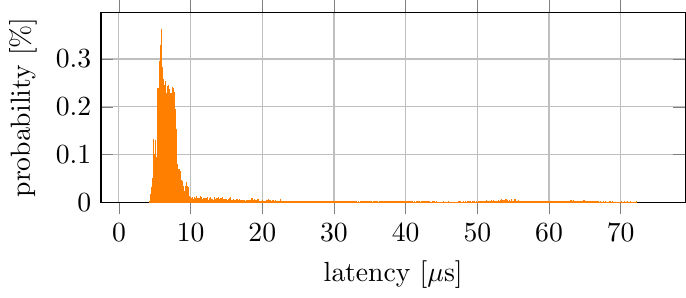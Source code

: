 \documentclass{standalone}
\usepackage{pgfplots}
\pgfplotsset{compat=newest}

\begin{document}
\begin{tikzpicture}
\begin{axis}[xlabel={latency [$\mu$s]}, ylabel={probability [\%]}, grid=both, ybar interval, ymin=0, xtick={}, scaled ticks=false, tick label style={/pgf/number format/fixed}, x tick label as interval=false, width=9cm, height=4cm ]
    \addplot[orange, fill=orange] coordinates {
        (4.295, 0.002)
        (4.302, 0)
        (4.309, 0)
        (4.316, 0.002)
        (4.323, 0.002)
        (4.33, 0)
        (4.337, 0.002)
        (4.344, 0.002)
        (4.351, 0)
        (4.358, 0.002)
        (4.365, 0.005)
        (4.372, 0.002)
        (4.379, 0.005)
        (4.386, 0.007)
        (4.392, 0.007)
        (4.399, 0.003)
        (4.406, 0.015)
        (4.413, 0.008)
        (4.42, 0.008)
        (4.427, 0.01)
        (4.434, 0.005)
        (4.441, 0.01)
        (4.448, 0.013)
        (4.455, 0.003)
        (4.462, 0.015)
        (4.469, 0.017)
        (4.476, 0.015)
        (4.483, 0.023)
        (4.49, 0.008)
        (4.497, 0.017)
        (4.504, 0.022)
        (4.511, 0.022)
        (4.518, 0.023)
        (4.525, 0.022)
        (4.532, 0.017)
        (4.539, 0.015)
        (4.546, 0.025)
        (4.553, 0.028)
        (4.56, 0.018)
        (4.567, 0.013)
        (4.573, 0.01)
        (4.58, 0.015)
        (4.587, 0.025)
        (4.594, 0.032)
        (4.601, 0.027)
        (4.608, 0.022)
        (4.615, 0.018)
        (4.622, 0.032)
        (4.629, 0.035)
        (4.636, 0.033)
        (4.643, 0.037)
        (4.65, 0.043)
        (4.657, 0.03)
        (4.664, 0.038)
        (4.671, 0.04)
        (4.678, 0.032)
        (4.685, 0.035)
        (4.692, 0.04)
        (4.699, 0.03)
        (4.706, 0.038)
        (4.713, 0.023)
        (4.72, 0.035)
        (4.727, 0.037)
        (4.734, 0.035)
        (4.741, 0.045)
        (4.748, 0.04)
        (4.755, 0.05)
        (4.761, 0.06)
        (4.768, 0.09)
        (4.775, 0.058)
        (4.782, 0.088)
        (4.789, 0.09)
        (4.796, 0.082)
        (4.803, 0.11)
        (4.81, 0.095)
        (4.817, 0.132)
        (4.824, 0.095)
        (4.831, 0.11)
        (4.838, 0.095)
        (4.845, 0.083)
        (4.852, 0.085)
        (4.859, 0.087)
        (4.866, 0.085)
        (4.873, 0.068)
        (4.88, 0.092)
        (4.887, 0.1)
        (4.894, 0.073)
        (4.901, 0.078)
        (4.908, 0.078)
        (4.915, 0.067)
        (4.922, 0.065)
        (4.929, 0.07)
        (4.936, 0.067)
        (4.942, 0.053)
        (4.949, 0.075)
        (4.956, 0.068)
        (4.963, 0.068)
        (4.97, 0.055)
        (4.977, 0.052)
        (4.984, 0.065)
        (4.991, 0.07)
        (4.998, 0.09)
        (5.005, 0.047)
        (5.012, 0.077)
        (5.019, 0.077)
        (5.026, 0.048)
        (5.033, 0.098)
        (5.04, 0.108)
        (5.047, 0.102)
        (5.054, 0.13)
        (5.061, 0.105)
        (5.068, 0.078)
        (5.075, 0.093)
        (5.082, 0.085)
        (5.089, 0.095)
        (5.096, 0.12)
        (5.103, 0.098)
        (5.11, 0.105)
        (5.117, 0.102)
        (5.124, 0.085)
        (5.13, 0.105)
        (5.137, 0.105)
        (5.144, 0.088)
        (5.151, 0.087)
        (5.158, 0.07)
        (5.165, 0.075)
        (5.172, 0.087)
        (5.179, 0.078)
        (5.186, 0.062)
        (5.193, 0.06)
        (5.2, 0.073)
        (5.207, 0.05)
        (5.214, 0.052)
        (5.221, 0.053)
        (5.228, 0.058)
        (5.235, 0.067)
        (5.242, 0.048)
        (5.249, 0.043)
        (5.256, 0.075)
        (5.263, 0.078)
        (5.27, 0.095)
        (5.277, 0.075)
        (5.284, 0.052)
        (5.291, 0.068)
        (5.298, 0.068)
        (5.305, 0.088)
        (5.311, 0.077)
        (5.318, 0.088)
        (5.325, 0.095)
        (5.332, 0.1)
        (5.339, 0.095)
        (5.346, 0.108)
        (5.353, 0.098)
        (5.36, 0.075)
        (5.367, 0.095)
        (5.374, 0.11)
        (5.381, 0.13)
        (5.388, 0.113)
        (5.395, 0.118)
        (5.402, 0.152)
        (5.409, 0.202)
        (5.416, 0.18)
        (5.423, 0.223)
        (5.43, 0.232)
        (5.437, 0.223)
        (5.444, 0.238)
        (5.451, 0.21)
        (5.458, 0.2)
        (5.465, 0.192)
        (5.472, 0.202)
        (5.479, 0.187)
        (5.486, 0.238)
        (5.493, 0.197)
        (5.499, 0.173)
        (5.506, 0.197)
        (5.513, 0.177)
        (5.52, 0.205)
        (5.527, 0.185)
        (5.534, 0.157)
        (5.541, 0.23)
        (5.548, 0.175)
        (5.555, 0.155)
        (5.562, 0.215)
        (5.569, 0.17)
        (5.576, 0.152)
        (5.583, 0.14)
        (5.59, 0.22)
        (5.597, 0.193)
        (5.604, 0.183)
        (5.611, 0.195)
        (5.618, 0.225)
        (5.625, 0.223)
        (5.632, 0.238)
        (5.639, 0.235)
        (5.646, 0.273)
        (5.653, 0.248)
        (5.66, 0.257)
        (5.667, 0.252)
        (5.674, 0.255)
        (5.68, 0.295)
        (5.687, 0.245)
        (5.694, 0.255)
        (5.701, 0.268)
        (5.708, 0.273)
        (5.715, 0.232)
        (5.722, 0.22)
        (5.729, 0.227)
        (5.736, 0.233)
        (5.743, 0.237)
        (5.75, 0.185)
        (5.757, 0.213)
        (5.764, 0.198)
        (5.771, 0.222)
        (5.778, 0.213)
        (5.785, 0.207)
        (5.792, 0.223)
        (5.799, 0.227)
        (5.806, 0.247)
        (5.813, 0.252)
        (5.82, 0.272)
        (5.827, 0.323)
        (5.834, 0.272)
        (5.841, 0.275)
        (5.848, 0.283)
        (5.855, 0.295)
        (5.862, 0.32)
        (5.868, 0.298)
        (5.875, 0.328)
        (5.882, 0.292)
        (5.889, 0.31)
        (5.896, 0.298)
        (5.903, 0.36)
        (5.91, 0.323)
        (5.917, 0.273)
        (5.924, 0.34)
        (5.931, 0.362)
        (5.938, 0.328)
        (5.945, 0.278)
        (5.952, 0.245)
        (5.959, 0.27)
        (5.966, 0.28)
        (5.973, 0.283)
        (5.98, 0.262)
        (5.987, 0.26)
        (5.994, 0.255)
        (6.001, 0.283)
        (6.008, 0.237)
        (6.015, 0.263)
        (6.022, 0.212)
        (6.029, 0.212)
        (6.036, 0.232)
        (6.043, 0.22)
        (6.049, 0.253)
        (6.056, 0.237)
        (6.063, 0.215)
        (6.07, 0.227)
        (6.077, 0.265)
        (6.084, 0.202)
        (6.091, 0.198)
        (6.098, 0.247)
        (6.105, 0.213)
        (6.112, 0.213)
        (6.119, 0.243)
        (6.126, 0.205)
        (6.133, 0.153)
        (6.14, 0.253)
        (6.147, 0.208)
        (6.154, 0.223)
        (6.161, 0.235)
        (6.168, 0.212)
        (6.175, 0.188)
        (6.182, 0.203)
        (6.189, 0.245)
        (6.196, 0.255)
        (6.203, 0.202)
        (6.21, 0.23)
        (6.217, 0.213)
        (6.224, 0.257)
        (6.231, 0.192)
        (6.237, 0.22)
        (6.244, 0.197)
        (6.251, 0.222)
        (6.258, 0.202)
        (6.265, 0.207)
        (6.272, 0.178)
        (6.279, 0.148)
        (6.286, 0.175)
        (6.293, 0.19)
        (6.3, 0.19)
        (6.307, 0.2)
        (6.314, 0.182)
        (6.321, 0.153)
        (6.328, 0.167)
        (6.335, 0.185)
        (6.342, 0.17)
        (6.349, 0.192)
        (6.356, 0.173)
        (6.363, 0.197)
        (6.37, 0.167)
        (6.377, 0.22)
        (6.384, 0.245)
        (6.391, 0.197)
        (6.398, 0.23)
        (6.405, 0.202)
        (6.412, 0.203)
        (6.418, 0.198)
        (6.425, 0.222)
        (6.432, 0.227)
        (6.439, 0.205)
        (6.446, 0.237)
        (6.453, 0.215)
        (6.46, 0.217)
        (6.467, 0.252)
        (6.474, 0.21)
        (6.481, 0.208)
        (6.488, 0.23)
        (6.495, 0.213)
        (6.502, 0.178)
        (6.509, 0.215)
        (6.516, 0.173)
        (6.523, 0.22)
        (6.53, 0.19)
        (6.537, 0.195)
        (6.544, 0.212)
        (6.551, 0.18)
        (6.558, 0.21)
        (6.565, 0.147)
        (6.572, 0.2)
        (6.579, 0.172)
        (6.586, 0.172)
        (6.593, 0.182)
        (6.6, 0.182)
        (6.606, 0.177)
        (6.613, 0.193)
        (6.62, 0.19)
        (6.627, 0.175)
        (6.634, 0.177)
        (6.641, 0.185)
        (6.648, 0.163)
        (6.655, 0.228)
        (6.662, 0.17)
        (6.669, 0.177)
        (6.676, 0.205)
        (6.683, 0.213)
        (6.69, 0.173)
        (6.697, 0.187)
        (6.704, 0.185)
        (6.711, 0.213)
        (6.718, 0.183)
        (6.725, 0.223)
        (6.732, 0.213)
        (6.739, 0.218)
        (6.746, 0.208)
        (6.753, 0.233)
        (6.76, 0.217)
        (6.767, 0.232)
        (6.774, 0.24)
        (6.781, 0.228)
        (6.787, 0.232)
        (6.794, 0.242)
        (6.801, 0.212)
        (6.808, 0.198)
        (6.815, 0.218)
        (6.822, 0.188)
        (6.829, 0.163)
        (6.836, 0.207)
        (6.843, 0.177)
        (6.85, 0.2)
        (6.857, 0.2)
        (6.864, 0.215)
        (6.871, 0.208)
        (6.878, 0.218)
        (6.885, 0.217)
        (6.892, 0.217)
        (6.899, 0.238)
        (6.906, 0.183)
        (6.913, 0.21)
        (6.92, 0.205)
        (6.927, 0.19)
        (6.934, 0.217)
        (6.941, 0.227)
        (6.948, 0.198)
        (6.955, 0.228)
        (6.962, 0.212)
        (6.969, 0.245)
        (6.975, 0.223)
        (6.982, 0.237)
        (6.989, 0.197)
        (6.996, 0.197)
        (7.003, 0.202)
        (7.01, 0.2)
        (7.017, 0.222)
        (7.024, 0.198)
        (7.031, 0.21)
        (7.038, 0.198)
        (7.045, 0.188)
        (7.052, 0.178)
        (7.059, 0.163)
        (7.066, 0.175)
        (7.073, 0.177)
        (7.08, 0.175)
        (7.087, 0.177)
        (7.094, 0.193)
        (7.101, 0.177)
        (7.108, 0.197)
        (7.115, 0.168)
        (7.122, 0.185)
        (7.129, 0.158)
        (7.136, 0.207)
        (7.143, 0.185)
        (7.15, 0.17)
        (7.156, 0.16)
        (7.163, 0.188)
        (7.17, 0.167)
        (7.177, 0.185)
        (7.184, 0.177)
        (7.191, 0.152)
        (7.198, 0.158)
        (7.205, 0.203)
        (7.212, 0.195)
        (7.219, 0.203)
        (7.226, 0.188)
        (7.233, 0.172)
        (7.24, 0.153)
        (7.247, 0.193)
        (7.254, 0.187)
        (7.261, 0.227)
        (7.268, 0.21)
        (7.275, 0.158)
        (7.282, 0.193)
        (7.289, 0.198)
        (7.296, 0.205)
        (7.303, 0.172)
        (7.31, 0.173)
        (7.317, 0.148)
        (7.324, 0.195)
        (7.331, 0.172)
        (7.338, 0.145)
        (7.344, 0.155)
        (7.351, 0.167)
        (7.358, 0.13)
        (7.365, 0.16)
        (7.372, 0.17)
        (7.379, 0.155)
        (7.386, 0.138)
        (7.393, 0.138)
        (7.4, 0.198)
        (7.407, 0.18)
        (7.414, 0.175)
        (7.421, 0.148)
        (7.428, 0.127)
        (7.435, 0.138)
        (7.442, 0.188)
        (7.449, 0.202)
        (7.456, 0.24)
        (7.463, 0.203)
        (7.47, 0.202)
        (7.477, 0.183)
        (7.484, 0.192)
        (7.491, 0.187)
        (7.498, 0.182)
        (7.505, 0.178)
        (7.512, 0.203)
        (7.519, 0.215)
        (7.525, 0.185)
        (7.532, 0.215)
        (7.539, 0.2)
        (7.546, 0.197)
        (7.553, 0.19)
        (7.56, 0.173)
        (7.567, 0.195)
        (7.574, 0.22)
        (7.581, 0.208)
        (7.588, 0.225)
        (7.595, 0.185)
        (7.602, 0.225)
        (7.609, 0.162)
        (7.616, 0.198)
        (7.623, 0.238)
        (7.63, 0.223)
        (7.637, 0.213)
        (7.644, 0.185)
        (7.651, 0.217)
        (7.658, 0.23)
        (7.665, 0.207)
        (7.672, 0.213)
        (7.679, 0.185)
        (7.686, 0.143)
        (7.693, 0.225)
        (7.7, 0.175)
        (7.707, 0.155)
        (7.713, 0.187)
        (7.72, 0.2)
        (7.727, 0.217)
        (7.734, 0.18)
        (7.741, 0.17)
        (7.748, 0.172)
        (7.755, 0.188)
        (7.762, 0.215)
        (7.769, 0.197)
        (7.776, 0.173)
        (7.783, 0.187)
        (7.79, 0.202)
        (7.797, 0.23)
        (7.804, 0.175)
        (7.811, 0.177)
        (7.818, 0.195)
        (7.825, 0.147)
        (7.832, 0.183)
        (7.839, 0.16)
        (7.846, 0.157)
        (7.853, 0.145)
        (7.86, 0.165)
        (7.867, 0.142)
        (7.874, 0.14)
        (7.881, 0.143)
        (7.888, 0.135)
        (7.894, 0.133)
        (7.901, 0.117)
        (7.908, 0.128)
        (7.915, 0.118)
        (7.922, 0.145)
        (7.929, 0.118)
        (7.936, 0.115)
        (7.943, 0.12)
        (7.95, 0.122)
        (7.957, 0.132)
        (7.964, 0.152)
        (7.971, 0.113)
        (7.978, 0.117)
        (7.985, 0.11)
        (7.992, 0.095)
        (7.999, 0.117)
        (8.006, 0.1)
        (8.013, 0.078)
        (8.02, 0.1)
        (8.027, 0.083)
        (8.034, 0.09)
        (8.041, 0.083)
        (8.048, 0.07)
        (8.055, 0.087)
        (8.062, 0.065)
        (8.069, 0.093)
        (8.076, 0.07)
        (8.082, 0.063)
        (8.089, 0.07)
        (8.096, 0.05)
        (8.103, 0.055)
        (8.11, 0.042)
        (8.117, 0.062)
        (8.124, 0.058)
        (8.131, 0.07)
        (8.138, 0.08)
        (8.145, 0.053)
        (8.152, 0.072)
        (8.159, 0.078)
        (8.166, 0.055)
        (8.173, 0.062)
        (8.18, 0.047)
        (8.187, 0.047)
        (8.194, 0.06)
        (8.201, 0.067)
        (8.208, 0.05)
        (8.215, 0.072)
        (8.222, 0.042)
        (8.229, 0.055)
        (8.236, 0.048)
        (8.243, 0.063)
        (8.25, 0.065)
        (8.257, 0.053)
        (8.263, 0.045)
        (8.27, 0.053)
        (8.277, 0.05)
        (8.284, 0.057)
        (8.291, 0.058)
        (8.298, 0.047)
        (8.305, 0.048)
        (8.312, 0.052)
        (8.319, 0.052)
        (8.326, 0.058)
        (8.333, 0.048)
        (8.34, 0.057)
        (8.347, 0.047)
        (8.354, 0.057)
        (8.361, 0.058)
        (8.368, 0.05)
        (8.375, 0.068)
        (8.382, 0.043)
        (8.389, 0.048)
        (8.396, 0.035)
        (8.403, 0.045)
        (8.41, 0.068)
        (8.417, 0.03)
        (8.424, 0.045)
        (8.431, 0.057)
        (8.438, 0.032)
        (8.445, 0.048)
        (8.451, 0.04)
        (8.458, 0.048)
        (8.465, 0.047)
        (8.472, 0.047)
        (8.479, 0.042)
        (8.486, 0.035)
        (8.493, 0.043)
        (8.5, 0.038)
        (8.507, 0.04)
        (8.514, 0.028)
        (8.521, 0.043)
        (8.528, 0.033)
        (8.535, 0.033)
        (8.542, 0.038)
        (8.549, 0.038)
        (8.556, 0.045)
        (8.563, 0.048)
        (8.57, 0.035)
        (8.577, 0.047)
        (8.584, 0.043)
        (8.591, 0.035)
        (8.598, 0.048)
        (8.605, 0.05)
        (8.612, 0.065)
        (8.619, 0.047)
        (8.626, 0.048)
        (8.632, 0.05)
        (8.639, 0.045)
        (8.646, 0.045)
        (8.653, 0.03)
        (8.66, 0.042)
        (8.667, 0.037)
        (8.674, 0.028)
        (8.681, 0.045)
        (8.688, 0.027)
        (8.695, 0.037)
        (8.702, 0.033)
        (8.709, 0.027)
        (8.716, 0.032)
        (8.723, 0.038)
        (8.73, 0.028)
        (8.737, 0.038)
        (8.744, 0.03)
        (8.751, 0.025)
        (8.758, 0.03)
        (8.765, 0.028)
        (8.772, 0.025)
        (8.779, 0.028)
        (8.786, 0.03)
        (8.793, 0.043)
        (8.8, 0.013)
        (8.807, 0.03)
        (8.814, 0.03)
        (8.82, 0.013)
        (8.827, 0.03)
        (8.834, 0.027)
        (8.841, 0.035)
        (8.848, 0.012)
        (8.855, 0.038)
        (8.862, 0.022)
        (8.869, 0.028)
        (8.876, 0.027)
        (8.883, 0.023)
        (8.89, 0.023)
        (8.897, 0.032)
        (8.904, 0.028)
        (8.911, 0.028)
        (8.918, 0.022)
        (8.925, 0.033)
        (8.932, 0.013)
        (8.939, 0.025)
        (8.946, 0.018)
        (8.953, 0.028)
        (8.96, 0.02)
        (8.967, 0.023)
        (8.974, 0.023)
        (8.981, 0.018)
        (8.988, 0.023)
        (8.995, 0.03)
        (9.001, 0.015)
        (9.008, 0.018)
        (9.015, 0.015)
        (9.022, 0.028)
        (9.029, 0.012)
        (9.036, 0.02)
        (9.043, 0.018)
        (9.05, 0.018)
        (9.057, 0.018)
        (9.064, 0.022)
        (9.071, 0.018)
        (9.078, 0.013)
        (9.085, 0.018)
        (9.092, 0.017)
        (9.099, 0.007)
        (9.106, 0.013)
        (9.113, 0.013)
        (9.12, 0.008)
        (9.127, 0.018)
        (9.134, 0.017)
        (9.141, 0.02)
        (9.148, 0.023)
        (9.155, 0.015)
        (9.162, 0.015)
        (9.169, 0.018)
        (9.176, 0.012)
        (9.183, 0.022)
        (9.189, 0.02)
        (9.196, 0.023)
        (9.203, 0.013)
        (9.21, 0.023)
        (9.217, 0.015)
        (9.224, 0.022)
        (9.231, 0.015)
        (9.238, 0.012)
        (9.245, 0.015)
        (9.252, 0.02)
        (9.259, 0.017)
        (9.266, 0.02)
        (9.273, 0.018)
        (9.28, 0.02)
        (9.287, 0.025)
        (9.294, 0.02)
        (9.301, 0.022)
        (9.308, 0.022)
        (9.315, 0.017)
        (9.322, 0.02)
        (9.329, 0.027)
        (9.336, 0.013)
        (9.343, 0.022)
        (9.35, 0.033)
        (9.357, 0.03)
        (9.364, 0.02)
        (9.37, 0.042)
        (9.377, 0.017)
        (9.384, 0.02)
        (9.391, 0.018)
        (9.398, 0.025)
        (9.405, 0.027)
        (9.412, 0.032)
        (9.419, 0.033)
        (9.426, 0.028)
        (9.433, 0.028)
        (9.44, 0.015)
        (9.447, 0.035)
        (9.454, 0.018)
        (9.461, 0.015)
        (9.468, 0.023)
        (9.475, 0.01)
        (9.482, 0.03)
        (9.489, 0.03)
        (9.496, 0.018)
        (9.503, 0.018)
        (9.51, 0.025)
        (9.517, 0.013)
        (9.524, 0.02)
        (9.531, 0.02)
        (9.538, 0.023)
        (9.545, 0.013)
        (9.552, 0.028)
        (9.558, 0.018)
        (9.565, 0.018)
        (9.572, 0.015)
        (9.579, 0.027)
        (9.586, 0.018)
        (9.593, 0.033)
        (9.6, 0.025)
        (9.607, 0.018)
        (9.614, 0.02)
        (9.621, 0.032)
        (9.628, 0.022)
        (9.635, 0.018)
        (9.642, 0.022)
        (9.649, 0.022)
        (9.656, 0.012)
        (9.663, 0.025)
        (9.67, 0.017)
        (9.677, 0.018)
        (9.684, 0.015)
        (9.691, 0.005)
        (9.698, 0.013)
        (9.705, 0.007)
        (9.712, 0.012)
        (9.719, 0.015)
        (9.726, 0.018)
        (9.733, 0.013)
        (9.739, 0.012)
        (9.746, 0.01)
        (9.753, 0.01)
        (9.76, 0.007)
        (9.767, 0.007)
        (9.774, 0.01)
        (9.781, 0.01)
        (9.788, 0.013)
        (9.795, 0.008)
        (9.802, 0.012)
        (9.809, 0.002)
        (9.816, 0.007)
        (9.823, 0.003)
        (9.83, 0.008)
        (9.837, 0.008)
        (9.844, 0.002)
        (9.851, 0.007)
        (9.858, 0.01)
        (9.865, 0.01)
        (9.872, 0.007)
        (9.879, 0.002)
        (9.886, 0.003)
        (9.893, 0.007)
        (9.9, 0.007)
        (9.907, 0.005)
        (9.914, 0.008)
        (9.921, 0.008)
        (9.927, 0.005)
        (9.934, 0)
        (9.941, 0.005)
        (9.948, 0.01)
        (9.955, 0.002)
        (9.962, 0.008)
        (9.969, 0.003)
        (9.976, 0.003)
        (9.983, 0.007)
        (9.99, 0.008)
        (9.997, 0.005)
        (10.004, 0.007)
        (10.011, 0.002)
        (10.018, 0.007)
        (10.025, 0.002)
        (10.032, 0.002)
        (10.039, 0.003)
        (10.046, 0.003)
        (10.053, 0.007)
        (10.06, 0.008)
        (10.067, 0.002)
        (10.074, 0)
        (10.081, 0.003)
        (10.088, 0)
        (10.095, 0.003)
        (10.102, 0.003)
        (10.108, 0.003)
        (10.115, 0.005)
        (10.122, 0.008)
        (10.129, 0.005)
        (10.136, 0.005)
        (10.143, 0.002)
        (10.15, 0.002)
        (10.157, 0.007)
        (10.164, 0.003)
        (10.171, 0.002)
        (10.178, 0.003)
        (10.185, 0.003)
        (10.192, 0.003)
        (10.199, 0.005)
        (10.206, 0.002)
        (10.213, 0.005)
        (10.22, 0.007)
        (10.227, 0)
        (10.234, 0.005)
        (10.241, 0.003)
        (10.248, 0.005)
        (10.255, 0.005)
        (10.262, 0.01)
        (10.269, 0.003)
        (10.276, 0)
        (10.283, 0.003)
        (10.29, 0.002)
        (10.296, 0.005)
        (10.303, 0.003)
        (10.31, 0.002)
        (10.317, 0.002)
        (10.324, 0.002)
        (10.331, 0.005)
        (10.338, 0.002)
        (10.345, 0.002)
        (10.352, 0.007)
        (10.359, 0.005)
        (10.366, 0.005)
        (10.373, 0.003)
        (10.38, 0.003)
        (10.387, 0.002)
        (10.394, 0.002)
        (10.401, 0.005)
        (10.408, 0.003)
        (10.415, 0.007)
        (10.422, 0.002)
        (10.429, 0.005)
        (10.436, 0.007)
        (10.443, 0.003)
        (10.45, 0)
        (10.457, 0.002)
        (10.464, 0.005)
        (10.471, 0.002)
        (10.477, 0.003)
        (10.484, 0.002)
        (10.491, 0.002)
        (10.498, 0.008)
        (10.505, 0.007)
        (10.512, 0.005)
        (10.519, 0.003)
        (10.526, 0.005)
        (10.533, 0.005)
        (10.54, 0)
        (10.547, 0.002)
        (10.554, 0.002)
        (10.561, 0.007)
        (10.568, 0.002)
        (10.575, 0.01)
        (10.582, 0)
        (10.589, 0)
        (10.596, 0.002)
        (10.603, 0.002)
        (10.61, 0.003)
        (10.617, 0.005)
        (10.624, 0.008)
        (10.631, 0.007)
        (10.638, 0.003)
        (10.645, 0.005)
        (10.652, 0.002)
        (10.659, 0.005)
        (10.665, 0.003)
        (10.672, 0.002)
        (10.679, 0.003)
        (10.686, 0.005)
        (10.693, 0.002)
        (10.7, 0.003)
        (10.707, 0.007)
        (10.714, 0.005)
        (10.721, 0.002)
        (10.728, 0.003)
        (10.735, 0.002)
        (10.742, 0.005)
        (10.749, 0.005)
        (10.756, 0.002)
        (10.763, 0.005)
        (10.77, 0.003)
        (10.777, 0.003)
        (10.784, 0.003)
        (10.791, 0)
        (10.798, 0.002)
        (10.805, 0.01)
        (10.812, 0)
        (10.819, 0.002)
        (10.826, 0.002)
        (10.833, 0.005)
        (10.84, 0.012)
        (10.846, 0)
        (10.853, 0.008)
        (10.86, 0.002)
        (10.867, 0.002)
        (10.874, 0.005)
        (10.881, 0.007)
        (10.888, 0.002)
        (10.895, 0.002)
        (10.902, 0.003)
        (10.909, 0.002)
        (10.916, 0.005)
        (10.923, 0.003)
        (10.93, 0)
        (10.937, 0.002)
        (10.944, 0.005)
        (10.951, 0.005)
        (10.958, 0.005)
        (10.965, 0.005)
        (10.972, 0.003)
        (10.979, 0.005)
        (10.986, 0)
        (10.993, 0.002)
        (11.0, 0)
        (11.007, 0)
        (11.014, 0.008)
        (11.021, 0.002)
        (11.028, 0.005)
        (11.034, 0.005)
        (11.041, 0.007)
        (11.048, 0.005)
        (11.055, 0.005)
        (11.062, 0.002)
        (11.069, 0.002)
        (11.076, 0.002)
        (11.083, 0.007)
        (11.09, 0.007)
        (11.097, 0.002)
        (11.104, 0)
        (11.111, 0.002)
        (11.118, 0.003)
        (11.125, 0.003)
        (11.132, 0.003)
        (11.139, 0)
        (11.146, 0.008)
        (11.153, 0.002)
        (11.16, 0.003)
        (11.167, 0.005)
        (11.174, 0.003)
        (11.181, 0.002)
        (11.188, 0.005)
        (11.195, 0)
        (11.202, 0.002)
        (11.209, 0.007)
        (11.215, 0)
        (11.222, 0.005)
        (11.229, 0.003)
        (11.236, 0.002)
        (11.243, 0.002)
        (11.25, 0.002)
        (11.257, 0.003)
        (11.264, 0)
        (11.271, 0.003)
        (11.278, 0)
        (11.285, 0.008)
        (11.292, 0.003)
        (11.299, 0.005)
        (11.306, 0.002)
        (11.313, 0.002)
        (11.32, 0.005)
        (11.327, 0.002)
        (11.334, 0.005)
        (11.341, 0.008)
        (11.348, 0.003)
        (11.355, 0.007)
        (11.362, 0.008)
        (11.369, 0.003)
        (11.376, 0.007)
        (11.383, 0.003)
        (11.39, 0.012)
        (11.397, 0.002)
        (11.403, 0.002)
        (11.41, 0.008)
        (11.417, 0.007)
        (11.424, 0.008)
        (11.431, 0.005)
        (11.438, 0)
        (11.445, 0.002)
        (11.452, 0.003)
        (11.459, 0.003)
        (11.466, 0.003)
        (11.473, 0)
        (11.48, 0)
        (11.487, 0.002)
        (11.494, 0.008)
        (11.501, 0)
        (11.508, 0.007)
        (11.515, 0)
        (11.522, 0.01)
        (11.529, 0.002)
        (11.536, 0.005)
        (11.543, 0.003)
        (11.55, 0.003)
        (11.557, 0.002)
        (11.564, 0.003)
        (11.571, 0.003)
        (11.578, 0.003)
        (11.584, 0.002)
        (11.591, 0.002)
        (11.598, 0.003)
        (11.605, 0.002)
        (11.612, 0.005)
        (11.619, 0.007)
        (11.626, 0.002)
        (11.633, 0.002)
        (11.64, 0.002)
        (11.647, 0.002)
        (11.654, 0.002)
        (11.661, 0)
        (11.668, 0.002)
        (11.675, 0.005)
        (11.682, 0.002)
        (11.689, 0.002)
        (11.696, 0.005)
        (11.703, 0.002)
        (11.71, 0.002)
        (11.717, 0.007)
        (11.724, 0)
        (11.731, 0.003)
        (11.738, 0.005)
        (11.745, 0.008)
        (11.752, 0.003)
        (11.759, 0.003)
        (11.766, 0.007)
        (11.772, 0.003)
        (11.779, 0.002)
        (11.786, 0.005)
        (11.793, 0.005)
        (11.8, 0.005)
        (11.807, 0.008)
        (11.814, 0.002)
        (11.821, 0.002)
        (11.828, 0.002)
        (11.835, 0.002)
        (11.842, 0.003)
        (11.849, 0.002)
        (11.856, 0.003)
        (11.863, 0)
        (11.87, 0.002)
        (11.877, 0.005)
        (11.884, 0)
        (11.891, 0.002)
        (11.898, 0.008)
        (11.905, 0.003)
        (11.912, 0.005)
        (11.919, 0.002)
        (11.926, 0.002)
        (11.933, 0.007)
        (11.94, 0.008)
        (11.947, 0.005)
        (11.953, 0.002)
        (11.96, 0.007)
        (11.967, 0)
        (11.974, 0.002)
        (11.981, 0.003)
        (11.988, 0.003)
        (11.995, 0.002)
        (12.002, 0)
        (12.009, 0.003)
        (12.016, 0.002)
        (12.023, 0.003)
        (12.03, 0)
        (12.037, 0.003)
        (12.044, 0.008)
        (12.051, 0.003)
        (12.058, 0)
        (12.065, 0)
        (12.072, 0.003)
        (12.079, 0.005)
        (12.086, 0.005)
        (12.093, 0.003)
        (12.1, 0.005)
        (12.107, 0)
        (12.114, 0.002)
        (12.121, 0.002)
        (12.128, 0.003)
        (12.135, 0.003)
        (12.141, 0.003)
        (12.148, 0)
        (12.155, 0.005)
        (12.162, 0.002)
        (12.169, 0.003)
        (12.176, 0.002)
        (12.183, 0.008)
        (12.19, 0.002)
        (12.197, 0.003)
        (12.204, 0.003)
        (12.211, 0.005)
        (12.218, 0.002)
        (12.225, 0.007)
        (12.232, 0.003)
        (12.239, 0)
        (12.246, 0.003)
        (12.253, 0)
        (12.26, 0.003)
        (12.267, 0.005)
        (12.274, 0.003)
        (12.281, 0.002)
        (12.288, 0)
        (12.295, 0.003)
        (12.302, 0)
        (12.309, 0.007)
        (12.316, 0.007)
        (12.322, 0.003)
        (12.329, 0.002)
        (12.336, 0)
        (12.343, 0.005)
        (12.35, 0.007)
        (12.357, 0.007)
        (12.364, 0.005)
        (12.371, 0.002)
        (12.378, 0.002)
        (12.385, 0.003)
        (12.392, 0)
        (12.399, 0.01)
        (12.406, 0.002)
        (12.413, 0.002)
        (12.42, 0.005)
        (12.427, 0.002)
        (12.434, 0)
        (12.441, 0.003)
        (12.448, 0.005)
        (12.455, 0.002)
        (12.462, 0.005)
        (12.469, 0.002)
        (12.476, 0.005)
        (12.483, 0)
        (12.49, 0)
        (12.497, 0.003)
        (12.504, 0.005)
        (12.51, 0.003)
        (12.517, 0.002)
        (12.524, 0.003)
        (12.531, 0.002)
        (12.538, 0.003)
        (12.545, 0.002)
        (12.552, 0)
        (12.559, 0)
        (12.566, 0.003)
        (12.573, 0.003)
        (12.58, 0.007)
        (12.587, 0.002)
        (12.594, 0)
        (12.601, 0.002)
        (12.608, 0.002)
        (12.615, 0.002)
        (12.622, 0.002)
        (12.629, 0.002)
        (12.636, 0.007)
        (12.643, 0.003)
        (12.65, 0.003)
        (12.657, 0.005)
        (12.664, 0.002)
        (12.671, 0.003)
        (12.678, 0.005)
        (12.685, 0.003)
        (12.691, 0.008)
        (12.698, 0.003)
        (12.705, 0.003)
        (12.712, 0.005)
        (12.719, 0.003)
        (12.726, 0.003)
        (12.733, 0.005)
        (12.74, 0.003)
        (12.747, 0.005)
        (12.754, 0)
        (12.761, 0.003)
        (12.768, 0.01)
        (12.775, 0.01)
        (12.782, 0.008)
        (12.789, 0.003)
        (12.796, 0.007)
        (12.803, 0.003)
        (12.81, 0.007)
        (12.817, 0.005)
        (12.824, 0)
        (12.831, 0.003)
        (12.838, 0.002)
        (12.845, 0.003)
        (12.852, 0.002)
        (12.859, 0)
        (12.866, 0.002)
        (12.873, 0.002)
        (12.879, 0.002)
        (12.886, 0.007)
        (12.893, 0.003)
        (12.9, 0.005)
        (12.907, 0.002)
        (12.914, 0.005)
        (12.921, 0.003)
        (12.928, 0.005)
        (12.935, 0)
        (12.942, 0)
        (12.949, 0.003)
        (12.956, 0.002)
        (12.963, 0)
        (12.97, 0.005)
        (12.977, 0.002)
        (12.984, 0)
        (12.991, 0.003)
        (12.998, 0.007)
        (13.005, 0.003)
        (13.012, 0)
        (13.019, 0.003)
        (13.026, 0.003)
        (13.033, 0)
        (13.04, 0.005)
        (13.047, 0)
        (13.054, 0.003)
        (13.06, 0.003)
        (13.067, 0.003)
        (13.074, 0.002)
        (13.081, 0.003)
        (13.088, 0.002)
        (13.095, 0.007)
        (13.102, 0.003)
        (13.109, 0.002)
        (13.116, 0.005)
        (13.123, 0.002)
        (13.13, 0.002)
        (13.137, 0)
        (13.144, 0.003)
        (13.151, 0.002)
        (13.158, 0.002)
        (13.165, 0.003)
        (13.172, 0.005)
        (13.179, 0.002)
        (13.186, 0)
        (13.193, 0)
        (13.2, 0)
        (13.207, 0.002)
        (13.214, 0.003)
        (13.221, 0.005)
        (13.228, 0.003)
        (13.235, 0.005)
        (13.242, 0)
        (13.248, 0.002)
        (13.255, 0.003)
        (13.262, 0.003)
        (13.269, 0.003)
        (13.276, 0)
        (13.283, 0.01)
        (13.29, 0.008)
        (13.297, 0.002)
        (13.304, 0.002)
        (13.311, 0.002)
        (13.318, 0.002)
        (13.325, 0.003)
        (13.332, 0.002)
        (13.339, 0.003)
        (13.346, 0.005)
        (13.353, 0.005)
        (13.36, 0.002)
        (13.367, 0)
        (13.374, 0)
        (13.381, 0.003)
        (13.388, 0.007)
        (13.395, 0)
        (13.402, 0.002)
        (13.409, 0.002)
        (13.416, 0)
        (13.423, 0.005)
        (13.429, 0)
        (13.436, 0.003)
        (13.443, 0.005)
        (13.45, 0.003)
        (13.457, 0.002)
        (13.464, 0.002)
        (13.471, 0.005)
        (13.478, 0.003)
        (13.485, 0.005)
        (13.492, 0.002)
        (13.499, 0.002)
        (13.506, 0.003)
        (13.513, 0)
        (13.52, 0.002)
        (13.527, 0)
        (13.534, 0.002)
        (13.541, 0.002)
        (13.548, 0.005)
        (13.555, 0.002)
        (13.562, 0.002)
        (13.569, 0.005)
        (13.576, 0.003)
        (13.583, 0.003)
        (13.59, 0.003)
        (13.597, 0.007)
        (13.604, 0.002)
        (13.611, 0.002)
        (13.617, 0.008)
        (13.624, 0.002)
        (13.631, 0)
        (13.638, 0.003)
        (13.645, 0.003)
        (13.652, 0.007)
        (13.659, 0.002)
        (13.666, 0)
        (13.673, 0.003)
        (13.68, 0.003)
        (13.687, 0.002)
        (13.694, 0)
        (13.701, 0.005)
        (13.708, 0.003)
        (13.715, 0.008)
        (13.722, 0.002)
        (13.729, 0.008)
        (13.736, 0.003)
        (13.743, 0.002)
        (13.75, 0)
        (13.757, 0.007)
        (13.764, 0.002)
        (13.771, 0.003)
        (13.778, 0.005)
        (13.785, 0.005)
        (13.792, 0.003)
        (13.798, 0)
        (13.805, 0.007)
        (13.812, 0.003)
        (13.819, 0.007)
        (13.826, 0.005)
        (13.833, 0.005)
        (13.84, 0.003)
        (13.847, 0.002)
        (13.854, 0.003)
        (13.861, 0.005)
        (13.868, 0.01)
        (13.875, 0.002)
        (13.882, 0.007)
        (13.889, 0)
        (13.896, 0.003)
        (13.903, 0.002)
        (13.91, 0.002)
        (13.917, 0.002)
        (13.924, 0.003)
        (13.931, 0.002)
        (13.938, 0.002)
        (13.945, 0.003)
        (13.952, 0.002)
        (13.959, 0.003)
        (13.966, 0.005)
        (13.973, 0.007)
        (13.98, 0.002)
        (13.986, 0.002)
        (13.993, 0.002)
        (14.0, 0)
        (14.007, 0)
        (14.014, 0.003)
        (14.021, 0.005)
        (14.028, 0.007)
        (14.035, 0.007)
        (14.042, 0.002)
        (14.049, 0.002)
        (14.056, 0.003)
        (14.063, 0.003)
        (14.07, 0)
        (14.077, 0.005)
        (14.084, 0.002)
        (14.091, 0.003)
        (14.098, 0.007)
        (14.105, 0.003)
        (14.112, 0.005)
        (14.119, 0.003)
        (14.126, 0.002)
        (14.133, 0.003)
        (14.14, 0.002)
        (14.147, 0.003)
        (14.154, 0.002)
        (14.161, 0.005)
        (14.167, 0.002)
        (14.174, 0.002)
        (14.181, 0)
        (14.188, 0.002)
        (14.195, 0)
        (14.202, 0.008)
        (14.209, 0)
        (14.216, 0.002)
        (14.223, 0.003)
        (14.23, 0.002)
        (14.237, 0)
        (14.244, 0.008)
        (14.251, 0.002)
        (14.258, 0.005)
        (14.265, 0.003)
        (14.272, 0.003)
        (14.279, 0.003)
        (14.286, 0.005)
        (14.293, 0)
        (14.3, 0.003)
        (14.307, 0.005)
        (14.314, 0.007)
        (14.321, 0.005)
        (14.328, 0.003)
        (14.335, 0.002)
        (14.342, 0)
        (14.349, 0.005)
        (14.355, 0.003)
        (14.362, 0.005)
        (14.369, 0.003)
        (14.376, 0.005)
        (14.383, 0.002)
        (14.39, 0.005)
        (14.397, 0.003)
        (14.404, 0)
        (14.411, 0.005)
        (14.418, 0.005)
        (14.425, 0.002)
        (14.432, 0.01)
        (14.439, 0.002)
        (14.446, 0.005)
        (14.453, 0)
        (14.46, 0.005)
        (14.467, 0.002)
        (14.474, 0.002)
        (14.481, 0.003)
        (14.488, 0.002)
        (14.495, 0.003)
        (14.502, 0)
        (14.509, 0)
        (14.516, 0.002)
        (14.523, 0.002)
        (14.53, 0.003)
        (14.536, 0.002)
        (14.543, 0.005)
        (14.55, 0.005)
        (14.557, 0.002)
        (14.564, 0.003)
        (14.571, 0.003)
        (14.578, 0.003)
        (14.585, 0)
        (14.592, 0)
        (14.599, 0)
        (14.606, 0.002)
        (14.613, 0.002)
        (14.62, 0.003)
        (14.627, 0.003)
        (14.634, 0.007)
        (14.641, 0.003)
        (14.648, 0.002)
        (14.655, 0.002)
        (14.662, 0.002)
        (14.669, 0.003)
        (14.676, 0.003)
        (14.683, 0.007)
        (14.69, 0.003)
        (14.697, 0)
        (14.704, 0.002)
        (14.711, 0.002)
        (14.718, 0)
        (14.724, 0)
        (14.731, 0.002)
        (14.738, 0.003)
        (14.745, 0)
        (14.752, 0.003)
        (14.759, 0.002)
        (14.766, 0.003)
        (14.773, 0.003)
        (14.78, 0.007)
        (14.787, 0)
        (14.794, 0.002)
        (14.801, 0.003)
        (14.808, 0.005)
        (14.815, 0.002)
        (14.822, 0.002)
        (14.829, 0.005)
        (14.836, 0.002)
        (14.843, 0.003)
        (14.85, 0.003)
        (14.857, 0.002)
        (14.864, 0.005)
        (14.871, 0.002)
        (14.878, 0.003)
        (14.885, 0.002)
        (14.892, 0.005)
        (14.899, 0.003)
        (14.905, 0)
        (14.912, 0.002)
        (14.919, 0.002)
        (14.926, 0.003)
        (14.933, 0.007)
        (14.94, 0.003)
        (14.947, 0.002)
        (14.954, 0.002)
        (14.961, 0.002)
        (14.968, 0)
        (14.975, 0.005)
        (14.982, 0.002)
        (14.989, 0.002)
        (14.996, 0.003)
        (15.003, 0.005)
        (15.01, 0.003)
        (15.017, 0.003)
        (15.024, 0.002)
        (15.031, 0)
        (15.038, 0.007)
        (15.045, 0.005)
        (15.052, 0.002)
        (15.059, 0.002)
        (15.066, 0.002)
        (15.073, 0)
        (15.08, 0.005)
        (15.087, 0.005)
        (15.093, 0.002)
        (15.1, 0.002)
        (15.107, 0.005)
        (15.114, 0.003)
        (15.121, 0.002)
        (15.128, 0)
        (15.135, 0.002)
        (15.142, 0.002)
        (15.149, 0.002)
        (15.156, 0.005)
        (15.163, 0.002)
        (15.17, 0)
        (15.177, 0.002)
        (15.184, 0.005)
        (15.191, 0)
        (15.198, 0.003)
        (15.205, 0.002)
        (15.212, 0.003)
        (15.219, 0.003)
        (15.226, 0.007)
        (15.233, 0.003)
        (15.24, 0)
        (15.247, 0)
        (15.254, 0.005)
        (15.261, 0.003)
        (15.268, 0.005)
        (15.274, 0.005)
        (15.281, 0.002)
        (15.288, 0.002)
        (15.295, 0)
        (15.302, 0.003)
        (15.309, 0)
        (15.316, 0.002)
        (15.323, 0.002)
        (15.33, 0.002)
        (15.337, 0.005)
        (15.344, 0.002)
        (15.351, 0.002)
        (15.358, 0)
        (15.365, 0)
        (15.372, 0.003)
        (15.379, 0.002)
        (15.386, 0.008)
        (15.393, 0.002)
        (15.4, 0.002)
        (15.407, 0.003)
        (15.414, 0.002)
        (15.421, 0.007)
        (15.428, 0.003)
        (15.435, 0)
        (15.442, 0.005)
        (15.449, 0.003)
        (15.455, 0.005)
        (15.462, 0.002)
        (15.469, 0.002)
        (15.476, 0.002)
        (15.483, 0)
        (15.49, 0)
        (15.497, 0.003)
        (15.504, 0.003)
        (15.511, 0)
        (15.518, 0)
        (15.525, 0)
        (15.532, 0.002)
        (15.539, 0.002)
        (15.546, 0)
        (15.553, 0.002)
        (15.56, 0.002)
        (15.567, 0.003)
        (15.574, 0.01)
        (15.581, 0)
        (15.588, 0)
        (15.595, 0.003)
        (15.602, 0)
        (15.609, 0.002)
        (15.616, 0.002)
        (15.623, 0.002)
        (15.63, 0.003)
        (15.637, 0.003)
        (15.643, 0.002)
        (15.65, 0)
        (15.657, 0.005)
        (15.664, 0.003)
        (15.671, 0)
        (15.678, 0.002)
        (15.685, 0.002)
        (15.692, 0.002)
        (15.699, 0.003)
        (15.706, 0.002)
        (15.713, 0)
        (15.72, 0.002)
        (15.727, 0)
        (15.734, 0)
        (15.741, 0.002)
        (15.748, 0)
        (15.755, 0.003)
        (15.762, 0)
        (15.769, 0.002)
        (15.776, 0)
        (15.783, 0.002)
        (15.79, 0)
        (15.797, 0.002)
        (15.804, 0)
        (15.811, 0)
        (15.818, 0.002)
        (15.824, 0.002)
        (15.831, 0.003)
        (15.838, 0)
        (15.845, 0.002)
        (15.852, 0)
        (15.859, 0.005)
        (15.866, 0)
        (15.873, 0.002)
        (15.88, 0.005)
        (15.887, 0)
        (15.894, 0.003)
        (15.901, 0.002)
        (15.908, 0.002)
        (15.915, 0.002)
        (15.922, 0.002)
        (15.929, 0)
        (15.936, 0.002)
        (15.943, 0.002)
        (15.95, 0.003)
        (15.957, 0)
        (15.964, 0.002)
        (15.971, 0.003)
        (15.978, 0.002)
        (15.985, 0.007)
        (15.992, 0)
        (15.999, 0)
        (16.006, 0.002)
        (16.012, 0.002)
        (16.019, 0.002)
        (16.026, 0.003)
        (16.033, 0.003)
        (16.04, 0.005)
        (16.047, 0.002)
        (16.054, 0)
        (16.061, 0)
        (16.068, 0.005)
        (16.075, 0)
        (16.082, 0)
        (16.089, 0)
        (16.096, 0)
        (16.103, 0.005)
        (16.11, 0.002)
        (16.117, 0.003)
        (16.124, 0.003)
        (16.131, 0.003)
        (16.138, 0)
        (16.145, 0)
        (16.152, 0)
        (16.159, 0)
        (16.166, 0.002)
        (16.173, 0.002)
        (16.18, 0.003)
        (16.187, 0)
        (16.193, 0)
        (16.2, 0.003)
        (16.207, 0.002)
        (16.214, 0.002)
        (16.221, 0.003)
        (16.228, 0.003)
        (16.235, 0.002)
        (16.242, 0.002)
        (16.249, 0)
        (16.256, 0.002)
        (16.263, 0)
        (16.27, 0)
        (16.277, 0.003)
        (16.284, 0.002)
        (16.291, 0.003)
        (16.298, 0.002)
        (16.305, 0.002)
        (16.312, 0.002)
        (16.319, 0)
        (16.326, 0)
        (16.333, 0.005)
        (16.34, 0)
        (16.347, 0.002)
        (16.354, 0.003)
        (16.361, 0)
        (16.368, 0.002)
        (16.375, 0.002)
        (16.381, 0.002)
        (16.388, 0)
        (16.395, 0.003)
        (16.402, 0.002)
        (16.409, 0.002)
        (16.416, 0)
        (16.423, 0.002)
        (16.43, 0)
        (16.437, 0)
        (16.444, 0.002)
        (16.451, 0.002)
        (16.458, 0.007)
        (16.465, 0)
        (16.472, 0)
        (16.479, 0.002)
        (16.486, 0.002)
        (16.493, 0)
        (16.5, 0)
        (16.507, 0.002)
        (16.514, 0)
        (16.521, 0)
        (16.528, 0)
        (16.535, 0.005)
        (16.542, 0.003)
        (16.549, 0.003)
        (16.556, 0.002)
        (16.562, 0.003)
        (16.569, 0.002)
        (16.576, 0.003)
        (16.583, 0.002)
        (16.59, 0)
        (16.597, 0)
        (16.604, 0.003)
        (16.611, 0.002)
        (16.618, 0)
        (16.625, 0.005)
        (16.632, 0.002)
        (16.639, 0.002)
        (16.646, 0)
        (16.653, 0.003)
        (16.66, 0.002)
        (16.667, 0.002)
        (16.674, 0.002)
        (16.681, 0)
        (16.688, 0.002)
        (16.695, 0)
        (16.702, 0)
        (16.709, 0.003)
        (16.716, 0.005)
        (16.723, 0)
        (16.73, 0.002)
        (16.737, 0.003)
        (16.744, 0)
        (16.75, 0)
        (16.757, 0.002)
        (16.764, 0.005)
        (16.771, 0)
        (16.778, 0)
        (16.785, 0)
        (16.792, 0)
        (16.799, 0.002)
        (16.806, 0.003)
        (16.813, 0.003)
        (16.82, 0.002)
        (16.827, 0.003)
        (16.834, 0.002)
        (16.841, 0)
        (16.848, 0.002)
        (16.855, 0)
        (16.862, 0.003)
        (16.869, 0.007)
        (16.876, 0.002)
        (16.883, 0.005)
        (16.89, 0)
        (16.897, 0.002)
        (16.904, 0)
        (16.911, 0)
        (16.918, 0.005)
        (16.925, 0.002)
        (16.931, 0)
        (16.938, 0)
        (16.945, 0)
        (16.952, 0.002)
        (16.959, 0.002)
        (16.966, 0)
        (16.973, 0)
        (16.98, 0.002)
        (16.987, 0)
        (16.994, 0)
        (17.001, 0.002)
        (17.008, 0.002)
        (17.015, 0)
        (17.022, 0)
        (17.029, 0)
        (17.036, 0)
        (17.043, 0)
        (17.05, 0.002)
        (17.057, 0)
        (17.064, 0.002)
        (17.071, 0.002)
        (17.078, 0.003)
        (17.085, 0.002)
        (17.092, 0)
        (17.099, 0)
        (17.106, 0)
        (17.113, 0.002)
        (17.119, 0)
        (17.126, 0.002)
        (17.133, 0)
        (17.14, 0.003)
        (17.147, 0.005)
        (17.154, 0.003)
        (17.161, 0.002)
        (17.168, 0.003)
        (17.175, 0)
        (17.182, 0)
        (17.189, 0.005)
        (17.196, 0.002)
        (17.203, 0.002)
        (17.21, 0.002)
        (17.217, 0.002)
        (17.224, 0.002)
        (17.231, 0.003)
        (17.238, 0.002)
        (17.245, 0.003)
        (17.252, 0)
        (17.259, 0)
        (17.266, 0.003)
        (17.273, 0)
        (17.28, 0.003)
        (17.287, 0.002)
        (17.294, 0.002)
        (17.3, 0.005)
        (17.307, 0.002)
        (17.314, 0)
        (17.321, 0)
        (17.328, 0)
        (17.335, 0)
        (17.342, 0)
        (17.349, 0)
        (17.356, 0.002)
        (17.363, 0)
        (17.37, 0)
        (17.377, 0)
        (17.384, 0.002)
        (17.391, 0.002)
        (17.398, 0.002)
        (17.405, 0.003)
        (17.412, 0.005)
        (17.419, 0)
        (17.426, 0)
        (17.433, 0.005)
        (17.44, 0.002)
        (17.447, 0)
        (17.454, 0)
        (17.461, 0)
        (17.468, 0)
        (17.475, 0.002)
        (17.482, 0)
        (17.488, 0)
        (17.495, 0.005)
        (17.502, 0)
        (17.509, 0)
        (17.516, 0)
        (17.523, 0.002)
        (17.53, 0)
        (17.537, 0)
        (17.544, 0.002)
        (17.551, 0.003)
        (17.558, 0)
        (17.565, 0.002)
        (17.572, 0.005)
        (17.579, 0)
        (17.586, 0)
        (17.593, 0.002)
        (17.6, 0)
        (17.607, 0.002)
        (17.614, 0)
        (17.621, 0)
        (17.628, 0)
        (17.635, 0.002)
        (17.642, 0.003)
        (17.649, 0)
        (17.656, 0.003)
        (17.663, 0.002)
        (17.669, 0)
        (17.676, 0)
        (17.683, 0)
        (17.69, 0.003)
        (17.697, 0.003)
        (17.704, 0.002)
        (17.711, 0)
        (17.718, 0)
        (17.725, 0)
        (17.732, 0.002)
        (17.739, 0)
        (17.746, 0.003)
        (17.753, 0.005)
        (17.76, 0.002)
        (17.767, 0.002)
        (17.774, 0)
        (17.781, 0.002)
        (17.788, 0.003)
        (17.795, 0)
        (17.802, 0.002)
        (17.809, 0)
        (17.816, 0)
        (17.823, 0)
        (17.83, 0)
        (17.837, 0.002)
        (17.844, 0.002)
        (17.851, 0)
        (17.857, 0)
        (17.864, 0.002)
        (17.871, 0.003)
        (17.878, 0.003)
        (17.885, 0)
        (17.892, 0)
        (17.899, 0.002)
        (17.906, 0.002)
        (17.913, 0.002)
        (17.92, 0)
        (17.927, 0.002)
        (17.934, 0)
        (17.941, 0.002)
        (17.948, 0)
        (17.955, 0)
        (17.962, 0)
        (17.969, 0.002)
        (17.976, 0)
        (17.983, 0.002)
        (17.99, 0)
        (17.997, 0.005)
        (18.004, 0.002)
        (18.011, 0.002)
        (18.018, 0)
        (18.025, 0.002)
        (18.032, 0.002)
        (18.038, 0)
        (18.045, 0)
        (18.052, 0)
        (18.059, 0)
        (18.066, 0)
        (18.073, 0)
        (18.08, 0.002)
        (18.087, 0)
        (18.094, 0.005)
        (18.101, 0.002)
        (18.108, 0)
        (18.115, 0.002)
        (18.122, 0)
        (18.129, 0)
        (18.136, 0.003)
        (18.143, 0.002)
        (18.15, 0.003)
        (18.157, 0.002)
        (18.164, 0)
        (18.171, 0.002)
        (18.178, 0)
        (18.185, 0)
        (18.192, 0)
        (18.199, 0.002)
        (18.206, 0.002)
        (18.213, 0.003)
        (18.22, 0.002)
        (18.226, 0)
        (18.233, 0.002)
        (18.24, 0.002)
        (18.247, 0.003)
        (18.254, 0.003)
        (18.261, 0.002)
        (18.268, 0.005)
        (18.275, 0)
        (18.282, 0.002)
        (18.289, 0)
        (18.296, 0)
        (18.303, 0)
        (18.31, 0.002)
        (18.317, 0)
        (18.324, 0)
        (18.331, 0)
        (18.338, 0.002)
        (18.345, 0)
        (18.352, 0.002)
        (18.359, 0)
        (18.366, 0.003)
        (18.373, 0.005)
        (18.38, 0.002)
        (18.387, 0.003)
        (18.394, 0.003)
        (18.401, 0)
        (18.407, 0)
        (18.414, 0.002)
        (18.421, 0.002)
        (18.428, 0.003)
        (18.435, 0.002)
        (18.442, 0.002)
        (18.449, 0)
        (18.456, 0)
        (18.463, 0.003)
        (18.47, 0)
        (18.477, 0)
        (18.484, 0)
        (18.491, 0.002)
        (18.498, 0.003)
        (18.505, 0.002)
        (18.512, 0.002)
        (18.519, 0)
        (18.526, 0)
        (18.533, 0)
        (18.54, 0.002)
        (18.547, 0)
        (18.554, 0.003)
        (18.561, 0.002)
        (18.568, 0.008)
        (18.575, 0)
        (18.582, 0.002)
        (18.589, 0.002)
        (18.595, 0.002)
        (18.602, 0.002)
        (18.609, 0)
        (18.616, 0.003)
        (18.623, 0)
        (18.63, 0.003)
        (18.637, 0)
        (18.644, 0.002)
        (18.651, 0.005)
        (18.658, 0.002)
        (18.665, 0)
        (18.672, 0.002)
        (18.679, 0.002)
        (18.686, 0)
        (18.693, 0)
        (18.7, 0.003)
        (18.707, 0)
        (18.714, 0)
        (18.721, 0.002)
        (18.728, 0)
        (18.735, 0)
        (18.742, 0.003)
        (18.749, 0.005)
        (18.756, 0.002)
        (18.763, 0)
        (18.77, 0)
        (18.776, 0.002)
        (18.783, 0.002)
        (18.79, 0)
        (18.797, 0)
        (18.804, 0.002)
        (18.811, 0.002)
        (18.818, 0)
        (18.825, 0.002)
        (18.832, 0.002)
        (18.839, 0.002)
        (18.846, 0.002)
        (18.853, 0.003)
        (18.86, 0)
        (18.867, 0.002)
        (18.874, 0.005)
        (18.881, 0)
        (18.888, 0.007)
        (18.895, 0)
        (18.902, 0)
        (18.909, 0.003)
        (18.916, 0.002)
        (18.923, 0)
        (18.93, 0.002)
        (18.937, 0.005)
        (18.944, 0.002)
        (18.951, 0)
        (18.958, 0.005)
        (18.964, 0.005)
        (18.971, 0.002)
        (18.978, 0)
        (18.985, 0.002)
        (18.992, 0)
        (18.999, 0)
        (19.006, 0.002)
        (19.013, 0)
        (19.02, 0.003)
        (19.027, 0.003)
        (19.034, 0)
        (19.041, 0.002)
        (19.048, 0.002)
        (19.055, 0.002)
        (19.062, 0)
        (19.069, 0)
        (19.076, 0.003)
        (19.083, 0.003)
        (19.09, 0.003)
        (19.097, 0.005)
        (19.104, 0.002)
        (19.111, 0.002)
        (19.118, 0.002)
        (19.125, 0)
        (19.132, 0.002)
        (19.139, 0.003)
        (19.145, 0.002)
        (19.152, 0.005)
        (19.159, 0.002)
        (19.166, 0)
        (19.173, 0.002)
        (19.18, 0.003)
        (19.187, 0)
        (19.194, 0.002)
        (19.201, 0)
        (19.208, 0)
        (19.215, 0.002)
        (19.222, 0.002)
        (19.229, 0.003)
        (19.236, 0)
        (19.243, 0.002)
        (19.25, 0)
        (19.257, 0)
        (19.264, 0)
        (19.271, 0.002)
        (19.278, 0.003)
        (19.285, 0)
        (19.292, 0)
        (19.299, 0.002)
        (19.306, 0)
        (19.313, 0.003)
        (19.32, 0)
        (19.327, 0)
        (19.333, 0.002)
        (19.34, 0)
        (19.347, 0.002)
        (19.354, 0.003)
        (19.361, 0.002)
        (19.368, 0)
        (19.375, 0.002)
        (19.382, 0.002)
        (19.389, 0.002)
        (19.396, 0.007)
        (19.403, 0)
        (19.41, 0)
        (19.417, 0.002)
        (19.424, 0.002)
        (19.431, 0.002)
        (19.438, 0.002)
        (19.445, 0)
        (19.452, 0)
        (19.459, 0.003)
        (19.466, 0.002)
        (19.473, 0.002)
        (19.48, 0.003)
        (19.487, 0)
        (19.494, 0)
        (19.501, 0.002)
        (19.508, 0)
        (19.514, 0)
        (19.521, 0.003)
        (19.528, 0)
        (19.535, 0)
        (19.542, 0.002)
        (19.549, 0.002)
        (19.556, 0.003)
        (19.563, 0.002)
        (19.57, 0.003)
        (19.577, 0.003)
        (19.584, 0)
        (19.591, 0.002)
        (19.598, 0)
        (19.605, 0.002)
        (19.612, 0.002)
        (19.619, 0)
        (19.626, 0.002)
        (19.633, 0.002)
        (19.64, 0.002)
        (19.647, 0)
        (19.654, 0.002)
        (19.661, 0.003)
        (19.668, 0.002)
        (19.675, 0.002)
        (19.682, 0.002)
        (19.689, 0.002)
        (19.696, 0.002)
        (19.702, 0.002)
        (19.709, 0)
        (19.716, 0.003)
        (19.723, 0)
        (19.73, 0)
        (19.737, 0)
        (19.744, 0)
        (19.751, 0.002)
        (19.758, 0)
        (19.765, 0)
        (19.772, 0)
        (19.779, 0.003)
        (19.786, 0.003)
        (19.793, 0.002)
        (19.8, 0)
        (19.807, 0.002)
        (19.814, 0.002)
        (19.821, 0.002)
        (19.828, 0)
        (19.835, 0)
        (19.842, 0.002)
        (19.849, 0)
        (19.856, 0)
        (19.863, 0)
        (19.87, 0.002)
        (19.877, 0)
        (19.883, 0.003)
        (19.89, 0)
        (19.897, 0)
        (19.904, 0.002)
        (19.911, 0.003)
        (19.918, 0.002)
        (19.925, 0.002)
        (19.932, 0)
        (19.939, 0)
        (19.946, 0)
        (19.953, 0.002)
        (19.96, 0)
        (19.967, 0.002)
        (19.974, 0)
        (19.981, 0)
        (19.988, 0.002)
        (19.995, 0)
        (20.002, 0.002)
        (20.009, 0)
        (20.016, 0)
        (20.023, 0.005)
        (20.03, 0.002)
        (20.037, 0)
        (20.044, 0.002)
        (20.051, 0)
        (20.058, 0.002)
        (20.065, 0.003)
        (20.071, 0)
        (20.078, 0)
        (20.085, 0)
        (20.092, 0)
        (20.099, 0)
        (20.106, 0)
        (20.113, 0.002)
        (20.12, 0.002)
        (20.127, 0)
        (20.134, 0)
        (20.141, 0.002)
        (20.148, 0)
        (20.155, 0)
        (20.162, 0.002)
        (20.169, 0)
        (20.176, 0)
        (20.183, 0.002)
        (20.19, 0)
        (20.197, 0)
        (20.204, 0.003)
        (20.211, 0.002)
        (20.218, 0)
        (20.225, 0)
        (20.232, 0.002)
        (20.239, 0)
        (20.246, 0.003)
        (20.252, 0)
        (20.259, 0.003)
        (20.266, 0)
        (20.273, 0)
        (20.28, 0.002)
        (20.287, 0)
        (20.294, 0)
        (20.301, 0.002)
        (20.308, 0.002)
        (20.315, 0.002)
        (20.322, 0.003)
        (20.329, 0.002)
        (20.336, 0)
        (20.343, 0.002)
        (20.35, 0.003)
        (20.357, 0.002)
        (20.364, 0)
        (20.371, 0)
        (20.378, 0.002)
        (20.385, 0.002)
        (20.392, 0)
        (20.399, 0)
        (20.406, 0.002)
        (20.413, 0.002)
        (20.42, 0.003)
        (20.427, 0.002)
        (20.434, 0)
        (20.44, 0.002)
        (20.447, 0)
        (20.454, 0.003)
        (20.461, 0.003)
        (20.468, 0.002)
        (20.475, 0)
        (20.482, 0)
        (20.489, 0.003)
        (20.496, 0.002)
        (20.503, 0.003)
        (20.51, 0.002)
        (20.517, 0.002)
        (20.524, 0)
        (20.531, 0.002)
        (20.538, 0)
        (20.545, 0.005)
        (20.552, 0)
        (20.559, 0.002)
        (20.566, 0.003)
        (20.573, 0.002)
        (20.58, 0)
        (20.587, 0)
        (20.594, 0.002)
        (20.601, 0.002)
        (20.608, 0.002)
        (20.615, 0.002)
        (20.621, 0)
        (20.628, 0.002)
        (20.635, 0)
        (20.642, 0)
        (20.649, 0.005)
        (20.656, 0)
        (20.663, 0)
        (20.67, 0)
        (20.677, 0.002)
        (20.684, 0)
        (20.691, 0.005)
        (20.698, 0.002)
        (20.705, 0.003)
        (20.712, 0.003)
        (20.719, 0.002)
        (20.726, 0)
        (20.733, 0.002)
        (20.74, 0)
        (20.747, 0)
        (20.754, 0.003)
        (20.761, 0)
        (20.768, 0.003)
        (20.775, 0)
        (20.782, 0.002)
        (20.789, 0.002)
        (20.796, 0.003)
        (20.803, 0)
        (20.809, 0.005)
        (20.816, 0)
        (20.823, 0)
        (20.83, 0.002)
        (20.837, 0.003)
        (20.844, 0.002)
        (20.851, 0.002)
        (20.858, 0.002)
        (20.865, 0)
        (20.872, 0)
        (20.879, 0)
        (20.886, 0)
        (20.893, 0.005)
        (20.9, 0)
        (20.907, 0.002)
        (20.914, 0.007)
        (20.921, 0.002)
        (20.928, 0.002)
        (20.935, 0.003)
        (20.942, 0)
        (20.949, 0)
        (20.956, 0.003)
        (20.963, 0)
        (20.97, 0.003)
        (20.977, 0.003)
        (20.984, 0)
        (20.99, 0)
        (20.997, 0.002)
        (21.004, 0.003)
        (21.011, 0)
        (21.018, 0)
        (21.025, 0.003)
        (21.032, 0)
        (21.039, 0.003)
        (21.046, 0.002)
        (21.053, 0.003)
        (21.06, 0.003)
        (21.067, 0)
        (21.074, 0.005)
        (21.081, 0.002)
        (21.088, 0.003)
        (21.095, 0)
        (21.102, 0)
        (21.109, 0.002)
        (21.116, 0.003)
        (21.123, 0.003)
        (21.13, 0.005)
        (21.137, 0)
        (21.144, 0)
        (21.151, 0)
        (21.158, 0.002)
        (21.165, 0.002)
        (21.172, 0)
        (21.178, 0.002)
        (21.185, 0)
        (21.192, 0)
        (21.199, 0.002)
        (21.206, 0.002)
        (21.213, 0.002)
        (21.22, 0.002)
        (21.227, 0)
        (21.234, 0)
        (21.241, 0.003)
        (21.248, 0)
        (21.255, 0.002)
        (21.262, 0)
        (21.269, 0.002)
        (21.276, 0)
        (21.283, 0.003)
        (21.29, 0.002)
        (21.297, 0.002)
        (21.304, 0)
        (21.311, 0.002)
        (21.318, 0.002)
        (21.325, 0.002)
        (21.332, 0)
        (21.339, 0)
        (21.346, 0.002)
        (21.353, 0.002)
        (21.359, 0.003)
        (21.366, 0.005)
        (21.373, 0.002)
        (21.38, 0)
        (21.387, 0)
        (21.394, 0.002)
        (21.401, 0.003)
        (21.408, 0)
        (21.415, 0.002)
        (21.422, 0)
        (21.429, 0.003)
        (21.436, 0.003)
        (21.443, 0)
        (21.45, 0)
        (21.457, 0)
        (21.464, 0.002)
        (21.471, 0)
        (21.478, 0)
        (21.485, 0)
        (21.492, 0.002)
        (21.499, 0.002)
        (21.506, 0)
        (21.513, 0.002)
        (21.52, 0.003)
        (21.527, 0.003)
        (21.534, 0)
        (21.541, 0)
        (21.547, 0)
        (21.554, 0.003)
        (21.561, 0.005)
        (21.568, 0.002)
        (21.575, 0)
        (21.582, 0)
        (21.589, 0)
        (21.596, 0.003)
        (21.603, 0.002)
        (21.61, 0)
        (21.617, 0)
        (21.624, 0)
        (21.631, 0.002)
        (21.638, 0.003)
        (21.645, 0.003)
        (21.652, 0)
        (21.659, 0)
        (21.666, 0.003)
        (21.673, 0)
        (21.68, 0.002)
        (21.687, 0)
        (21.694, 0.003)
        (21.701, 0.002)
        (21.708, 0.002)
        (21.715, 0.002)
        (21.722, 0.002)
        (21.728, 0)
        (21.735, 0)
        (21.742, 0.002)
        (21.749, 0.003)
        (21.756, 0)
        (21.763, 0.002)
        (21.77, 0.002)
        (21.777, 0.002)
        (21.784, 0)
        (21.791, 0)
        (21.798, 0.002)
        (21.805, 0)
        (21.812, 0)
        (21.819, 0.005)
        (21.826, 0)
        (21.833, 0.002)
        (21.84, 0)
        (21.847, 0.003)
        (21.854, 0)
        (21.861, 0)
        (21.868, 0)
        (21.875, 0)
        (21.882, 0)
        (21.889, 0.005)
        (21.896, 0.002)
        (21.903, 0)
        (21.91, 0.002)
        (21.916, 0)
        (21.923, 0.002)
        (21.93, 0)
        (21.937, 0)
        (21.944, 0.002)
        (21.951, 0)
        (21.958, 0)
        (21.965, 0)
        (21.972, 0.002)
        (21.979, 0.002)
        (21.986, 0.002)
        (21.993, 0.002)
        (22.0, 0.002)
        (22.007, 0)
        (22.014, 0)
        (22.021, 0.002)
        (22.028, 0.002)
        (22.035, 0)
        (22.042, 0)
        (22.049, 0)
        (22.056, 0)
        (22.063, 0)
        (22.07, 0)
        (22.077, 0.002)
        (22.084, 0.002)
        (22.091, 0.003)
        (22.097, 0)
        (22.104, 0)
        (22.111, 0.003)
        (22.118, 0.002)
        (22.125, 0)
        (22.132, 0.002)
        (22.139, 0)
        (22.146, 0.002)
        (22.153, 0.002)
        (22.16, 0)
        (22.167, 0)
        (22.174, 0.003)
        (22.181, 0)
        (22.188, 0)
        (22.195, 0)
        (22.202, 0.002)
        (22.209, 0)
        (22.216, 0.003)
        (22.223, 0)
        (22.23, 0)
        (22.237, 0.002)
        (22.244, 0)
        (22.251, 0)
        (22.258, 0.002)
        (22.265, 0)
        (22.272, 0.002)
        (22.279, 0.002)
        (22.285, 0)
        (22.292, 0)
        (22.299, 0)
        (22.306, 0.002)
        (22.313, 0.002)
        (22.32, 0.003)
        (22.327, 0)
        (22.334, 0)
        (22.341, 0.002)
        (22.348, 0)
        (22.355, 0.002)
        (22.362, 0)
        (22.369, 0.003)
        (22.376, 0.003)
        (22.383, 0.002)
        (22.39, 0.003)
        (22.397, 0)
        (22.404, 0.002)
        (22.411, 0.002)
        (22.418, 0.002)
        (22.425, 0.003)
        (22.432, 0.002)
        (22.439, 0)
        (22.446, 0.002)
        (22.453, 0)
        (22.46, 0)
        (22.466, 0.003)
        (22.473, 0)
        (22.48, 0)
        (22.487, 0)
        (22.494, 0.002)
        (22.501, 0.002)
        (22.508, 0)
        (22.515, 0.002)
        (22.522, 0)
        (22.529, 0.007)
        (22.536, 0.003)
        (22.543, 0)
        (22.55, 0.002)
        (22.557, 0)
        (22.564, 0.002)
        (22.571, 0)
        (22.578, 0.002)
        (22.585, 0.002)
        (22.592, 0.002)
        (22.599, 0)
        (22.606, 0)
        (22.613, 0.002)
        (22.62, 0.003)
        (22.627, 0)
        (22.634, 0.002)
        (22.641, 0)
        (22.648, 0.002)
        (22.654, 0.002)
        (22.661, 0)
        (22.668, 0)
        (22.675, 0.002)
        (22.682, 0)
        (22.689, 0)
        (22.696, 0.003)
        (22.703, 0)
        (22.71, 0)
        (22.717, 0)
        (22.724, 0)
        (22.731, 0.002)
        (22.738, 0.002)
        (22.745, 0.003)
        (22.752, 0)
        (22.759, 0.002)
        (22.766, 0)
        (22.773, 0)
        (22.78, 0)
        (22.787, 0.002)
        (22.794, 0)
        (22.801, 0.002)
        (22.808, 0)
        (22.815, 0)
        (22.822, 0.003)
        (22.829, 0)
        (22.835, 0.002)
        (22.842, 0.003)
        (22.849, 0.002)
        (22.856, 0.002)
        (22.863, 0.003)
        (22.87, 0.002)
        (22.877, 0)
        (22.884, 0)
        (22.891, 0.002)
        (22.898, 0)
        (22.905, 0.002)
        (22.912, 0.002)
        (22.919, 0.002)
        (22.926, 0.002)
        (22.933, 0.002)
        (22.94, 0)
        (22.947, 0)
        (22.954, 0.003)
        (22.961, 0)
        (22.968, 0)
        (22.975, 0)
        (22.982, 0)
        (22.989, 0.002)
        (22.996, 0.002)
        (23.003, 0.003)
        (23.01, 0.002)
        (23.017, 0)
        (23.023, 0.002)
        (23.03, 0.002)
        (23.037, 0)
        (23.044, 0.002)
        (23.051, 0)
        (23.058, 0.003)
        (23.065, 0)
        (23.072, 0)
        (23.079, 0.002)
        (23.086, 0.002)
        (23.093, 0.002)
        (23.1, 0)
        (23.107, 0)
        (23.114, 0)
        (23.121, 0)
        (23.128, 0.002)
        (23.135, 0)
        (23.142, 0)
        (23.149, 0)
        (23.156, 0.003)
        (23.163, 0)
        (23.17, 0.002)
        (23.177, 0.002)
        (23.184, 0.002)
        (23.191, 0.003)
        (23.198, 0.002)
        (23.204, 0)
        (23.211, 0)
        (23.218, 0.002)
        (23.225, 0)
        (23.232, 0)
        (23.239, 0)
        (23.246, 0)
        (23.253, 0)
        (23.26, 0.002)
        (23.267, 0)
        (23.274, 0.002)
        (23.281, 0)
        (23.288, 0.003)
        (23.295, 0)
        (23.302, 0)
        (23.309, 0)
        (23.316, 0)
        (23.323, 0.003)
        (23.33, 0.003)
        (23.337, 0.002)
        (23.344, 0.002)
        (23.351, 0.002)
        (23.358, 0)
        (23.365, 0)
        (23.372, 0)
        (23.379, 0)
        (23.386, 0)
        (23.392, 0)
        (23.399, 0.002)
        (23.406, 0.002)
        (23.413, 0)
        (23.42, 0)
        (23.427, 0)
        (23.434, 0)
        (23.441, 0)
        (23.448, 0.002)
        (23.455, 0.002)
        (23.462, 0)
        (23.469, 0.003)
        (23.476, 0.003)
        (23.483, 0.002)
        (23.49, 0.002)
        (23.497, 0.003)
        (23.504, 0)
        (23.511, 0)
        (23.518, 0.002)
        (23.525, 0)
        (23.532, 0.002)
        (23.539, 0.002)
        (23.546, 0)
        (23.553, 0)
        (23.56, 0.002)
        (23.567, 0)
        (23.573, 0.002)
        (23.58, 0)
        (23.587, 0)
        (23.594, 0)
        (23.601, 0)
        (23.608, 0)
        (23.615, 0)
        (23.622, 0.002)
        (23.629, 0)
        (23.636, 0)
        (23.643, 0.002)
        (23.65, 0)
        (23.657, 0)
        (23.664, 0)
        (23.671, 0)
        (23.678, 0.002)
        (23.685, 0.003)
        (23.692, 0)
        (23.699, 0)
        (23.706, 0)
        (23.713, 0)
        (23.72, 0)
        (23.727, 0)
        (23.734, 0)
        (23.741, 0.002)
        (23.748, 0)
        (23.755, 0.002)
        (23.761, 0.002)
        (23.768, 0)
        (23.775, 0.002)
        (23.782, 0)
        (23.789, 0)
        (23.796, 0.002)
        (23.803, 0.002)
        (23.81, 0.002)
        (23.817, 0)
        (23.824, 0)
        (23.831, 0)
        (23.838, 0)
        (23.845, 0)
        (23.852, 0)
        (23.859, 0.002)
        (23.866, 0.003)
        (23.873, 0)
        (23.88, 0.002)
        (23.887, 0.002)
        (23.894, 0)
        (23.901, 0.002)
        (23.908, 0)
        (23.915, 0)
        (23.922, 0.002)
        (23.929, 0)
        (23.936, 0)
        (23.942, 0)
        (23.949, 0.002)
        (23.956, 0)
        (23.963, 0.002)
        (23.97, 0)
        (23.977, 0)
        (23.984, 0)
        (23.991, 0)
        (23.998, 0)
        (24.005, 0)
        (24.012, 0)
        (24.019, 0)
        (24.026, 0.002)
        (24.033, 0)
        (24.04, 0)
        (24.047, 0)
        (24.054, 0)
        (24.061, 0)
        (24.068, 0.003)
        (24.075, 0)
        (24.082, 0.002)
        (24.089, 0)
        (24.096, 0)
        (24.103, 0)
        (24.11, 0)
        (24.117, 0)
        (24.124, 0.002)
        (24.13, 0)
        (24.137, 0)
        (24.144, 0)
        (24.151, 0)
        (24.158, 0)
        (24.165, 0.003)
        (24.172, 0)
        (24.179, 0)
        (24.186, 0.002)
        (24.193, 0)
        (24.2, 0.003)
        (24.207, 0)
        (24.214, 0)
        (24.221, 0)
        (24.228, 0)
        (24.235, 0)
        (24.242, 0)
        (24.249, 0)
        (24.256, 0)
        (24.263, 0.002)
        (24.27, 0)
        (24.277, 0)
        (24.284, 0)
        (24.291, 0)
        (24.298, 0)
        (24.305, 0)
        (24.311, 0)
        (24.318, 0)
        (24.325, 0)
        (24.332, 0)
        (24.339, 0)
        (24.346, 0.002)
        (24.353, 0.002)
        (24.36, 0)
        (24.367, 0)
        (24.374, 0)
        (24.381, 0.003)
        (24.388, 0.002)
        (24.395, 0.002)
        (24.402, 0)
        (24.409, 0.003)
        (24.416, 0)
        (24.423, 0.002)
        (24.43, 0)
        (24.437, 0)
        (24.444, 0)
        (24.451, 0)
        (24.458, 0)
        (24.465, 0)
        (24.472, 0.002)
        (24.479, 0)
        (24.486, 0.003)
        (24.493, 0)
        (24.499, 0.002)
        (24.506, 0.002)
        (24.513, 0.002)
        (24.52, 0)
        (24.527, 0.002)
        (24.534, 0)
        (24.541, 0)
        (24.548, 0.002)
        (24.555, 0)
        (24.562, 0.002)
        (24.569, 0)
        (24.576, 0.002)
        (24.583, 0)
        (24.59, 0)
        (24.597, 0.002)
        (24.604, 0)
        (24.611, 0)
        (24.618, 0)
        (24.625, 0.002)
        (24.632, 0)
        (24.639, 0.003)
        (24.646, 0)
        (24.653, 0)
        (24.66, 0.003)
        (24.667, 0)
        (24.674, 0)
        (24.68, 0)
        (24.687, 0.003)
        (24.694, 0.002)
        (24.701, 0)
        (24.708, 0)
        (24.715, 0)
        (24.722, 0)
        (24.729, 0.002)
        (24.736, 0)
        (24.743, 0)
        (24.75, 0)
        (24.757, 0)
        (24.764, 0)
        (24.771, 0)
        (24.778, 0.003)
        (24.785, 0.002)
        (24.792, 0)
        (24.799, 0)
        (24.806, 0.002)
        (24.813, 0.002)
        (24.82, 0.002)
        (24.827, 0)
        (24.834, 0)
        (24.841, 0.002)
        (24.848, 0)
        (24.855, 0)
        (24.862, 0)
        (24.868, 0)
        (24.875, 0)
        (24.882, 0.002)
        (24.889, 0.002)
        (24.896, 0)
        (24.903, 0.003)
        (24.91, 0)
        (24.917, 0)
        (24.924, 0)
        (24.931, 0)
        (24.938, 0)
        (24.945, 0)
        (24.952, 0.002)
        (24.959, 0)
        (24.966, 0)
        (24.973, 0)
        (24.98, 0)
        (24.987, 0)
        (24.994, 0)
        (25.001, 0)
        (25.008, 0)
        (25.015, 0.002)
        (25.022, 0)
        (25.029, 0)
        (25.036, 0)
        (25.043, 0)
        (25.049, 0.003)
        (25.056, 0)
        (25.063, 0)
        (25.07, 0)
        (25.077, 0)
        (25.084, 0)
        (25.091, 0)
        (25.098, 0.002)
        (25.105, 0)
        (25.112, 0)
        (25.119, 0)
        (25.126, 0)
        (25.133, 0)
        (25.14, 0.002)
        (25.147, 0)
        (25.154, 0)
        (25.161, 0)
        (25.168, 0)
        (25.175, 0)
        (25.182, 0.002)
        (25.189, 0)
        (25.196, 0.002)
        (25.203, 0)
        (25.21, 0.003)
        (25.217, 0)
        (25.224, 0)
        (25.231, 0.002)
        (25.237, 0.002)
        (25.244, 0)
        (25.251, 0)
        (25.258, 0)
        (25.265, 0)
        (25.272, 0)
        (25.279, 0.002)
        (25.286, 0.002)
        (25.293, 0.003)
        (25.3, 0)
        (25.307, 0)
        (25.314, 0.002)
        (25.321, 0)
        (25.328, 0)
        (25.335, 0)
        (25.342, 0)
        (25.349, 0.002)
        (25.356, 0)
        (25.363, 0.002)
        (25.37, 0)
        (25.377, 0)
        (25.384, 0.002)
        (25.391, 0.002)
        (25.398, 0)
        (25.405, 0)
        (25.412, 0)
        (25.418, 0)
        (25.425, 0)
        (25.432, 0.002)
        (25.439, 0)
        (25.446, 0)
        (25.453, 0)
        (25.46, 0)
        (25.467, 0)
        (25.474, 0)
        (25.481, 0)
        (25.488, 0.002)
        (25.495, 0)
        (25.502, 0)
        (25.509, 0.002)
        (25.516, 0)
        (25.523, 0.002)
        (25.53, 0)
        (25.537, 0)
        (25.544, 0.002)
        (25.551, 0.002)
        (25.558, 0.003)
        (25.565, 0)
        (25.572, 0.002)
        (25.579, 0.002)
        (25.586, 0)
        (25.593, 0)
        (25.6, 0)
        (25.606, 0.002)
        (25.613, 0.002)
        (25.62, 0)
        (25.627, 0)
        (25.634, 0)
        (25.641, 0.002)
        (25.648, 0.002)
        (25.655, 0)
        (25.662, 0)
        (25.669, 0)
        (25.676, 0)
        (25.683, 0)
        (25.69, 0.002)
        (25.697, 0)
        (25.704, 0)
        (25.711, 0)
        (25.718, 0)
        (25.725, 0)
        (25.732, 0.002)
        (25.739, 0)
        (25.746, 0.002)
        (25.753, 0)
        (25.76, 0)
        (25.767, 0)
        (25.774, 0.002)
        (25.781, 0)
        (25.787, 0)
        (25.794, 0)
        (25.801, 0.002)
        (25.808, 0)
        (25.815, 0)
        (25.822, 0)
        (25.829, 0)
        (25.836, 0)
        (25.843, 0)
        (25.85, 0)
        (25.857, 0.002)
        (25.864, 0)
        (25.871, 0)
        (25.878, 0)
        (25.885, 0)
        (25.892, 0.002)
        (25.899, 0)
        (25.906, 0)
        (25.913, 0)
        (25.92, 0)
        (25.927, 0.002)
        (25.934, 0)
        (25.941, 0)
        (25.948, 0)
        (25.955, 0)
        (25.962, 0)
        (25.969, 0)
        (25.975, 0)
        (25.982, 0)
        (25.989, 0)
        (25.996, 0)
        (26.003, 0.002)
        (26.01, 0.002)
        (26.017, 0)
        (26.024, 0.002)
        (26.031, 0.002)
        (26.038, 0)
        (26.045, 0)
        (26.052, 0)
        (26.059, 0.002)
        (26.066, 0)
        (26.073, 0.002)
        (26.08, 0)
        (26.087, 0.003)
        (26.094, 0)
        (26.101, 0)
        (26.108, 0)
        (26.115, 0.002)
        (26.122, 0)
        (26.129, 0)
        (26.136, 0)
        (26.143, 0)
        (26.15, 0)
        (26.156, 0)
        (26.163, 0.002)
        (26.17, 0.002)
        (26.177, 0.002)
        (26.184, 0.002)
        (26.191, 0)
        (26.198, 0)
        (26.205, 0)
        (26.212, 0)
        (26.219, 0)
        (26.226, 0.002)
        (26.233, 0)
        (26.24, 0)
        (26.247, 0.002)
        (26.254, 0)
        (26.261, 0)
        (26.268, 0)
        (26.275, 0.002)
        (26.282, 0)
        (26.289, 0)
        (26.296, 0)
        (26.303, 0.002)
        (26.31, 0)
        (26.317, 0)
        (26.324, 0)
        (26.331, 0)
        (26.338, 0)
        (26.344, 0)
        (26.351, 0)
        (26.358, 0)
        (26.365, 0.002)
        (26.372, 0)
        (26.379, 0)
        (26.386, 0)
        (26.393, 0)
        (26.4, 0)
        (26.407, 0)
        (26.414, 0)
        (26.421, 0)
        (26.428, 0)
        (26.435, 0)
        (26.442, 0)
        (26.449, 0)
        (26.456, 0.002)
        (26.463, 0)
        (26.47, 0.002)
        (26.477, 0.002)
        (26.484, 0)
        (26.491, 0)
        (26.498, 0)
        (26.505, 0)
        (26.512, 0.002)
        (26.519, 0)
        (26.525, 0.002)
        (26.532, 0)
        (26.539, 0.002)
        (26.546, 0.003)
        (26.553, 0.002)
        (26.56, 0)
        (26.567, 0)
        (26.574, 0.002)
        (26.581, 0)
        (26.588, 0)
        (26.595, 0)
        (26.602, 0.002)
        (26.609, 0)
        (26.616, 0)
        (26.623, 0)
        (26.63, 0)
        (26.637, 0)
        (26.644, 0)
        (26.651, 0)
        (26.658, 0)
        (26.665, 0)
        (26.672, 0)
        (26.679, 0)
        (26.686, 0)
        (26.693, 0)
        (26.7, 0)
        (26.707, 0)
        (26.713, 0)
        (26.72, 0)
        (26.727, 0.002)
        (26.734, 0)
        (26.741, 0.003)
        (26.748, 0)
        (26.755, 0)
        (26.762, 0)
        (26.769, 0.003)
        (26.776, 0)
        (26.783, 0.002)
        (26.79, 0)
        (26.797, 0)
        (26.804, 0)
        (26.811, 0)
        (26.818, 0)
        (26.825, 0)
        (26.832, 0.002)
        (26.839, 0.002)
        (26.846, 0)
        (26.853, 0)
        (26.86, 0.002)
        (26.867, 0.002)
        (26.874, 0)
        (26.881, 0)
        (26.888, 0)
        (26.894, 0.002)
        (26.901, 0)
        (26.908, 0)
        (26.915, 0)
        (26.922, 0)
        (26.929, 0.002)
        (26.936, 0)
        (26.943, 0)
        (26.95, 0)
        (26.957, 0)
        (26.964, 0.003)
        (26.971, 0)
        (26.978, 0)
        (26.985, 0)
        (26.992, 0)
        (26.999, 0.003)
        (27.006, 0)
        (27.013, 0)
        (27.02, 0)
        (27.027, 0)
        (27.034, 0.002)
        (27.041, 0)
        (27.048, 0)
        (27.055, 0.002)
        (27.062, 0.002)
        (27.069, 0)
        (27.076, 0)
        (27.082, 0)
        (27.089, 0)
        (27.096, 0)
        (27.103, 0)
        (27.11, 0.002)
        (27.117, 0)
        (27.124, 0.002)
        (27.131, 0)
        (27.138, 0)
        (27.145, 0)
        (27.152, 0)
        (27.159, 0)
        (27.166, 0.002)
        (27.173, 0)
        (27.18, 0)
        (27.187, 0)
        (27.194, 0)
        (27.201, 0)
        (27.208, 0)
        (27.215, 0)
        (27.222, 0)
        (27.229, 0)
        (27.236, 0)
        (27.243, 0)
        (27.25, 0)
        (27.257, 0)
        (27.263, 0)
        (27.27, 0)
        (27.277, 0.002)
        (27.284, 0)
        (27.291, 0)
        (27.298, 0)
        (27.305, 0)
        (27.312, 0)
        (27.319, 0)
        (27.326, 0)
        (27.333, 0)
        (27.34, 0)
        (27.347, 0.003)
        (27.354, 0)
        (27.361, 0)
        (27.368, 0.002)
        (27.375, 0)
        (27.382, 0.002)
        (27.389, 0)
        (27.396, 0.002)
        (27.403, 0.002)
        (27.41, 0)
        (27.417, 0.002)
        (27.424, 0)
        (27.431, 0)
        (27.438, 0)
        (27.445, 0)
        (27.451, 0)
        (27.458, 0)
        (27.465, 0)
        (27.472, 0)
        (27.479, 0)
        (27.486, 0)
        (27.493, 0)
        (27.5, 0)
        (27.507, 0)
        (27.514, 0.002)
        (27.521, 0.002)
        (27.528, 0)
        (27.535, 0.002)
        (27.542, 0.002)
        (27.549, 0)
        (27.556, 0)
        (27.563, 0)
        (27.57, 0)
        (27.577, 0)
        (27.584, 0)
        (27.591, 0)
        (27.598, 0)
        (27.605, 0)
        (27.612, 0)
        (27.619, 0.002)
        (27.626, 0.002)
        (27.632, 0.002)
        (27.639, 0)
        (27.646, 0)
        (27.653, 0)
        (27.66, 0)
        (27.667, 0)
        (27.674, 0)
        (27.681, 0)
        (27.688, 0)
        (27.695, 0.002)
        (27.702, 0)
        (27.709, 0)
        (27.716, 0)
        (27.723, 0)
        (27.73, 0)
        (27.737, 0)
        (27.744, 0)
        (27.751, 0)
        (27.758, 0)
        (27.765, 0)
        (27.772, 0)
        (27.779, 0.002)
        (27.786, 0)
        (27.793, 0)
        (27.8, 0)
        (27.807, 0)
        (27.814, 0)
        (27.82, 0)
        (27.827, 0)
        (27.834, 0.002)
        (27.841, 0)
        (27.848, 0)
        (27.855, 0)
        (27.862, 0.002)
        (27.869, 0.003)
        (27.876, 0)
        (27.883, 0)
        (27.89, 0.002)
        (27.897, 0.002)
        (27.904, 0)
        (27.911, 0.002)
        (27.918, 0)
        (27.925, 0)
        (27.932, 0)
        (27.939, 0)
        (27.946, 0)
        (27.953, 0.002)
        (27.96, 0)
        (27.967, 0)
        (27.974, 0)
        (27.981, 0.002)
        (27.988, 0)
        (27.995, 0)
        (28.001, 0)
        (28.008, 0)
        (28.015, 0)
        (28.022, 0)
        (28.029, 0)
        (28.036, 0.002)
        (28.043, 0)
        (28.05, 0)
        (28.057, 0)
        (28.064, 0)
        (28.071, 0)
        (28.078, 0)
        (28.085, 0)
        (28.092, 0)
        (28.099, 0)
        (28.106, 0)
        (28.113, 0)
        (28.12, 0)
        (28.127, 0)
        (28.134, 0)
        (28.141, 0)
        (28.148, 0.002)
        (28.155, 0)
        (28.162, 0.002)
        (28.169, 0.002)
        (28.176, 0)
        (28.183, 0.002)
        (28.189, 0.002)
        (28.196, 0)
        (28.203, 0.002)
        (28.21, 0)
        (28.217, 0)
        (28.224, 0)
        (28.231, 0)
        (28.238, 0.002)
        (28.245, 0)
        (28.252, 0)
        (28.259, 0)
        (28.266, 0.002)
        (28.273, 0)
        (28.28, 0.002)
        (28.287, 0)
        (28.294, 0.002)
        (28.301, 0.003)
        (28.308, 0)
        (28.315, 0)
        (28.322, 0)
        (28.329, 0)
        (28.336, 0)
        (28.343, 0)
        (28.35, 0)
        (28.357, 0)
        (28.364, 0)
        (28.37, 0)
        (28.377, 0)
        (28.384, 0)
        (28.391, 0.002)
        (28.398, 0)
        (28.405, 0.002)
        (28.412, 0)
        (28.419, 0)
        (28.426, 0.002)
        (28.433, 0.002)
        (28.44, 0)
        (28.447, 0)
        (28.454, 0.002)
        (28.461, 0)
        (28.468, 0)
        (28.475, 0)
        (28.482, 0)
        (28.489, 0)
        (28.496, 0)
        (28.503, 0)
        (28.51, 0)
        (28.517, 0)
        (28.524, 0)
        (28.531, 0)
        (28.538, 0)
        (28.545, 0.003)
        (28.552, 0)
        (28.558, 0)
        (28.565, 0)
        (28.572, 0)
        (28.579, 0)
        (28.586, 0)
        (28.593, 0)
        (28.6, 0.003)
        (28.607, 0.003)
        (28.614, 0)
        (28.621, 0)
        (28.628, 0)
        (28.635, 0)
        (28.642, 0)
        (28.649, 0)
        (28.656, 0.002)
        (28.663, 0)
        (28.67, 0)
        (28.677, 0)
        (28.684, 0)
        (28.691, 0)
        (28.698, 0)
        (28.705, 0)
        (28.712, 0.002)
        (28.719, 0.002)
        (28.726, 0)
        (28.733, 0)
        (28.739, 0)
        (28.746, 0)
        (28.753, 0)
        (28.76, 0)
        (28.767, 0)
        (28.774, 0)
        (28.781, 0)
        (28.788, 0.002)
        (28.795, 0)
        (28.802, 0.002)
        (28.809, 0)
        (28.816, 0)
        (28.823, 0)
        (28.83, 0)
        (28.837, 0)
        (28.844, 0)
        (28.851, 0)
        (28.858, 0)
        (28.865, 0)
        (28.872, 0)
        (28.879, 0.002)
        (28.886, 0)
        (28.893, 0)
        (28.9, 0)
        (28.907, 0)
        (28.914, 0)
        (28.921, 0)
        (28.927, 0)
        (28.934, 0)
        (28.941, 0)
        (28.948, 0)
        (28.955, 0)
        (28.962, 0.002)
        (28.969, 0)
        (28.976, 0)
        (28.983, 0)
        (28.99, 0)
        (28.997, 0)
        (29.004, 0)
        (29.011, 0)
        (29.018, 0)
        (29.025, 0)
        (29.032, 0.002)
        (29.039, 0)
        (29.046, 0)
        (29.053, 0)
        (29.06, 0)
        (29.067, 0)
        (29.074, 0)
        (29.081, 0)
        (29.088, 0)
        (29.095, 0.002)
        (29.102, 0)
        (29.108, 0)
        (29.115, 0)
        (29.122, 0)
        (29.129, 0.002)
        (29.136, 0)
        (29.143, 0)
        (29.15, 0)
        (29.157, 0)
        (29.164, 0.002)
        (29.171, 0)
        (29.178, 0.002)
        (29.185, 0.002)
        (29.192, 0.002)
        (29.199, 0.002)
        (29.206, 0.002)
        (29.213, 0)
        (29.22, 0.002)
        (29.227, 0)
        (29.234, 0)
        (29.241, 0)
        (29.248, 0)
        (29.255, 0)
        (29.262, 0.002)
        (29.269, 0)
        (29.276, 0.002)
        (29.283, 0)
        (29.29, 0)
        (29.296, 0.002)
        (29.303, 0)
        (29.31, 0.002)
        (29.317, 0)
        (29.324, 0)
        (29.331, 0.003)
        (29.338, 0.003)
        (29.345, 0.002)
        (29.352, 0)
        (29.359, 0)
        (29.366, 0.002)
        (29.373, 0)
        (29.38, 0)
        (29.387, 0)
        (29.394, 0)
        (29.401, 0)
        (29.408, 0)
        (29.415, 0)
        (29.422, 0)
        (29.429, 0.002)
        (29.436, 0)
        (29.443, 0)
        (29.45, 0)
        (29.457, 0)
        (29.464, 0)
        (29.471, 0)
        (29.477, 0.002)
        (29.484, 0)
        (29.491, 0)
        (29.498, 0.002)
        (29.505, 0)
        (29.512, 0)
        (29.519, 0.002)
        (29.526, 0)
        (29.533, 0)
        (29.54, 0)
        (29.547, 0)
        (29.554, 0)
        (29.561, 0)
        (29.568, 0.002)
        (29.575, 0)
        (29.582, 0)
        (29.589, 0)
        (29.596, 0.002)
        (29.603, 0)
        (29.61, 0)
        (29.617, 0)
        (29.624, 0)
        (29.631, 0)
        (29.638, 0.002)
        (29.645, 0)
        (29.652, 0)
        (29.659, 0)
        (29.665, 0)
        (29.672, 0)
        (29.679, 0.002)
        (29.686, 0.002)
        (29.693, 0.002)
        (29.7, 0)
        (29.707, 0)
        (29.714, 0.003)
        (29.721, 0.002)
        (29.728, 0)
        (29.735, 0)
        (29.742, 0)
        (29.749, 0)
        (29.756, 0)
        (29.763, 0)
        (29.77, 0)
        (29.777, 0)
        (29.784, 0)
        (29.791, 0)
        (29.798, 0)
        (29.805, 0)
        (29.812, 0)
        (29.819, 0)
        (29.826, 0)
        (29.833, 0.002)
        (29.84, 0)
        (29.846, 0)
        (29.853, 0)
        (29.86, 0.002)
        (29.867, 0)
        (29.874, 0)
        (29.881, 0)
        (29.888, 0)
        (29.895, 0)
        (29.902, 0.002)
        (29.909, 0)
        (29.916, 0.003)
        (29.923, 0)
        (29.93, 0.002)
        (29.937, 0.002)
        (29.944, 0)
        (29.951, 0)
        (29.958, 0.003)
        (29.965, 0)
        (29.972, 0)
        (29.979, 0)
        (29.986, 0)
        (29.993, 0)
        (30.0, 0)
        (30.007, 0)
        (30.014, 0)
        (30.021, 0)
        (30.028, 0)
        (30.034, 0.002)
        (30.041, 0)
        (30.048, 0)
        (30.055, 0)
        (30.062, 0)
        (30.069, 0)
        (30.076, 0)
        (30.083, 0.002)
        (30.09, 0)
        (30.097, 0)
        (30.104, 0)
        (30.111, 0)
        (30.118, 0)
        (30.125, 0)
        (30.132, 0.002)
        (30.139, 0.002)
        (30.146, 0)
        (30.153, 0)
        (30.16, 0.002)
        (30.167, 0.002)
        (30.174, 0)
        (30.181, 0)
        (30.188, 0)
        (30.195, 0)
        (30.202, 0)
        (30.209, 0)
        (30.215, 0)
        (30.222, 0)
        (30.229, 0)
        (30.236, 0)
        (30.243, 0)
        (30.25, 0)
        (30.257, 0)
        (30.264, 0)
        (30.271, 0)
        (30.278, 0)
        (30.285, 0)
        (30.292, 0)
        (30.299, 0)
        (30.306, 0.002)
        (30.313, 0)
        (30.32, 0)
        (30.327, 0)
        (30.334, 0)
        (30.341, 0.002)
        (30.348, 0)
        (30.355, 0.002)
        (30.362, 0)
        (30.369, 0.003)
        (30.376, 0.002)
        (30.383, 0)
        (30.39, 0)
        (30.397, 0)
        (30.403, 0)
        (30.41, 0.002)
        (30.417, 0)
        (30.424, 0.002)
        (30.431, 0)
        (30.438, 0)
        (30.445, 0)
        (30.452, 0)
        (30.459, 0)
        (30.466, 0)
        (30.473, 0)
        (30.48, 0)
        (30.487, 0)
        (30.494, 0)
        (30.501, 0)
        (30.508, 0)
        (30.515, 0)
        (30.522, 0.002)
        (30.529, 0)
        (30.536, 0)
        (30.543, 0)
        (30.55, 0)
        (30.557, 0.002)
        (30.564, 0)
        (30.571, 0.002)
        (30.578, 0)
        (30.584, 0.002)
        (30.591, 0)
        (30.598, 0)
        (30.605, 0)
        (30.612, 0.002)
        (30.619, 0)
        (30.626, 0)
        (30.633, 0)
        (30.64, 0)
        (30.647, 0)
        (30.654, 0)
        (30.661, 0)
        (30.668, 0)
        (30.675, 0)
        (30.682, 0)
        (30.689, 0.002)
        (30.696, 0)
        (30.703, 0)
        (30.71, 0)
        (30.717, 0)
        (30.724, 0)
        (30.731, 0.002)
        (30.738, 0)
        (30.745, 0.002)
        (30.752, 0)
        (30.759, 0)
        (30.766, 0)
        (30.772, 0)
        (30.779, 0)
        (30.786, 0.002)
        (30.793, 0)
        (30.8, 0)
        (30.807, 0)
        (30.814, 0)
        (30.821, 0.002)
        (30.828, 0)
        (30.835, 0)
        (30.842, 0)
        (30.849, 0)
        (30.856, 0)
        (30.863, 0)
        (30.87, 0)
        (30.877, 0)
        (30.884, 0)
        (30.891, 0)
        (30.898, 0)
        (30.905, 0)
        (30.912, 0.002)
        (30.919, 0)
        (30.926, 0)
        (30.933, 0)
        (30.94, 0.002)
        (30.947, 0)
        (30.953, 0)
        (30.96, 0)
        (30.967, 0)
        (30.974, 0)
        (30.981, 0)
        (30.988, 0)
        (30.995, 0)
        (31.002, 0)
        (31.009, 0)
        (31.016, 0.002)
        (31.023, 0.002)
        (31.03, 0)
        (31.037, 0)
        (31.044, 0)
        (31.051, 0)
        (31.058, 0.002)
        (31.065, 0)
        (31.072, 0)
        (31.079, 0)
        (31.086, 0)
        (31.093, 0)
        (31.1, 0)
        (31.107, 0)
        (31.114, 0)
        (31.121, 0)
        (31.128, 0)
        (31.135, 0)
        (31.141, 0)
        (31.148, 0)
        (31.155, 0)
        (31.162, 0)
        (31.169, 0.002)
        (31.176, 0)
        (31.183, 0)
        (31.19, 0.002)
        (31.197, 0)
        (31.204, 0)
        (31.211, 0)
        (31.218, 0)
        (31.225, 0)
        (31.232, 0)
        (31.239, 0)
        (31.246, 0.002)
        (31.253, 0)
        (31.26, 0)
        (31.267, 0)
        (31.274, 0)
        (31.281, 0)
        (31.288, 0)
        (31.295, 0)
        (31.302, 0)
        (31.309, 0)
        (31.316, 0)
        (31.322, 0)
        (31.329, 0)
        (31.336, 0)
        (31.343, 0)
        (31.35, 0)
        (31.357, 0)
        (31.364, 0)
        (31.371, 0)
        (31.378, 0)
        (31.385, 0)
        (31.392, 0)
        (31.399, 0)
        (31.406, 0)
        (31.413, 0)
        (31.42, 0)
        (31.427, 0)
        (31.434, 0)
        (31.441, 0)
        (31.448, 0)
        (31.455, 0)
        (31.462, 0.002)
        (31.469, 0)
        (31.476, 0)
        (31.483, 0.002)
        (31.49, 0)
        (31.497, 0)
        (31.504, 0)
        (31.51, 0)
        (31.517, 0)
        (31.524, 0)
        (31.531, 0)
        (31.538, 0.002)
        (31.545, 0)
        (31.552, 0)
        (31.559, 0)
        (31.566, 0)
        (31.573, 0.002)
        (31.58, 0.002)
        (31.587, 0)
        (31.594, 0)
        (31.601, 0)
        (31.608, 0)
        (31.615, 0.002)
        (31.622, 0)
        (31.629, 0.002)
        (31.636, 0)
        (31.643, 0)
        (31.65, 0)
        (31.657, 0.003)
        (31.664, 0)
        (31.671, 0)
        (31.678, 0)
        (31.685, 0)
        (31.691, 0)
        (31.698, 0)
        (31.705, 0.002)
        (31.712, 0)
        (31.719, 0)
        (31.726, 0)
        (31.733, 0)
        (31.74, 0)
        (31.747, 0)
        (31.754, 0)
        (31.761, 0)
        (31.768, 0)
        (31.775, 0)
        (31.782, 0)
        (31.789, 0)
        (31.796, 0)
        (31.803, 0)
        (31.81, 0)
        (31.817, 0)
        (31.824, 0)
        (31.831, 0)
        (31.838, 0)
        (31.845, 0)
        (31.852, 0)
        (31.859, 0)
        (31.866, 0)
        (31.873, 0)
        (31.879, 0.002)
        (31.886, 0.002)
        (31.893, 0)
        (31.9, 0)
        (31.907, 0)
        (31.914, 0.002)
        (31.921, 0)
        (31.928, 0)
        (31.935, 0.003)
        (31.942, 0)
        (31.949, 0)
        (31.956, 0)
        (31.963, 0)
        (31.97, 0)
        (31.977, 0)
        (31.984, 0)
        (31.991, 0)
        (31.998, 0.002)
        (32.005, 0)
        (32.012, 0)
        (32.019, 0)
        (32.026, 0)
        (32.033, 0.002)
        (32.04, 0)
        (32.047, 0)
        (32.054, 0)
        (32.06, 0)
        (32.067, 0.002)
        (32.074, 0.003)
        (32.081, 0)
        (32.088, 0)
        (32.095, 0)
        (32.102, 0)
        (32.109, 0)
        (32.116, 0)
        (32.123, 0)
        (32.13, 0)
        (32.137, 0)
        (32.144, 0)
        (32.151, 0)
        (32.158, 0)
        (32.165, 0)
        (32.172, 0)
        (32.179, 0)
        (32.186, 0)
        (32.193, 0)
        (32.2, 0)
        (32.207, 0.002)
        (32.214, 0)
        (32.221, 0)
        (32.228, 0)
        (32.235, 0)
        (32.242, 0)
        (32.248, 0.002)
        (32.255, 0)
        (32.262, 0)
        (32.269, 0)
        (32.276, 0)
        (32.283, 0)
        (32.29, 0)
        (32.297, 0)
        (32.304, 0)
        (32.311, 0)
        (32.318, 0)
        (32.325, 0.002)
        (32.332, 0)
        (32.339, 0.002)
        (32.346, 0.002)
        (32.353, 0)
        (32.36, 0)
        (32.367, 0)
        (32.374, 0)
        (32.381, 0)
        (32.388, 0)
        (32.395, 0)
        (32.402, 0)
        (32.409, 0)
        (32.416, 0)
        (32.423, 0)
        (32.429, 0)
        (32.436, 0)
        (32.443, 0)
        (32.45, 0)
        (32.457, 0)
        (32.464, 0)
        (32.471, 0)
        (32.478, 0)
        (32.485, 0)
        (32.492, 0)
        (32.499, 0.002)
        (32.506, 0)
        (32.513, 0)
        (32.52, 0)
        (32.527, 0)
        (32.534, 0.002)
        (32.541, 0)
        (32.548, 0.002)
        (32.555, 0)
        (32.562, 0)
        (32.569, 0)
        (32.576, 0)
        (32.583, 0)
        (32.59, 0)
        (32.597, 0.002)
        (32.604, 0)
        (32.611, 0)
        (32.617, 0)
        (32.624, 0)
        (32.631, 0)
        (32.638, 0)
        (32.645, 0)
        (32.652, 0)
        (32.659, 0)
        (32.666, 0)
        (32.673, 0)
        (32.68, 0)
        (32.687, 0)
        (32.694, 0.002)
        (32.701, 0)
        (32.708, 0)
        (32.715, 0)
        (32.722, 0)
        (32.729, 0)
        (32.736, 0)
        (32.743, 0)
        (32.75, 0)
        (32.757, 0)
        (32.764, 0.002)
        (32.771, 0)
        (32.778, 0.002)
        (32.785, 0)
        (32.792, 0)
        (32.798, 0)
        (32.805, 0)
        (32.812, 0.002)
        (32.819, 0.002)
        (32.826, 0)
        (32.833, 0)
        (32.84, 0)
        (32.847, 0)
        (32.854, 0)
        (32.861, 0)
        (32.868, 0)
        (32.875, 0)
        (32.882, 0)
        (32.889, 0)
        (32.896, 0)
        (32.903, 0)
        (32.91, 0)
        (32.917, 0)
        (32.924, 0)
        (32.931, 0)
        (32.938, 0.002)
        (32.945, 0)
        (32.952, 0)
        (32.959, 0)
        (32.966, 0)
        (32.973, 0)
        (32.98, 0)
        (32.986, 0)
        (32.993, 0)
        (33.0, 0)
        (33.007, 0)
        (33.014, 0)
        (33.021, 0.002)
        (33.028, 0)
        (33.035, 0)
        (33.042, 0)
        (33.049, 0)
        (33.056, 0)
        (33.063, 0)
        (33.07, 0)
        (33.077, 0)
        (33.084, 0)
        (33.091, 0.003)
        (33.098, 0)
        (33.105, 0)
        (33.112, 0)
        (33.119, 0)
        (33.126, 0)
        (33.133, 0)
        (33.14, 0)
        (33.147, 0)
        (33.154, 0)
        (33.161, 0)
        (33.167, 0)
        (33.174, 0)
        (33.181, 0)
        (33.188, 0)
        (33.195, 0)
        (33.202, 0)
        (33.209, 0)
        (33.216, 0)
        (33.223, 0)
        (33.23, 0)
        (33.237, 0)
        (33.244, 0)
        (33.251, 0)
        (33.258, 0)
        (33.265, 0)
        (33.272, 0)
        (33.279, 0)
        (33.286, 0)
        (33.293, 0)
        (33.3, 0)
        (33.307, 0)
        (33.314, 0)
        (33.321, 0)
        (33.328, 0)
        (33.335, 0)
        (33.342, 0)
        (33.349, 0)
        (33.355, 0)
        (33.362, 0)
        (33.369, 0)
        (33.376, 0)
        (33.383, 0)
        (33.39, 0)
        (33.397, 0)
        (33.404, 0)
        (33.411, 0.002)
        (33.418, 0)
        (33.425, 0)
        (33.432, 0)
        (33.439, 0)
        (33.446, 0)
        (33.453, 0)
        (33.46, 0)
        (33.467, 0)
        (33.474, 0)
        (33.481, 0)
        (33.488, 0)
        (33.495, 0)
        (33.502, 0)
        (33.509, 0)
        (33.516, 0)
        (33.523, 0)
        (33.53, 0)
        (33.536, 0)
        (33.543, 0)
        (33.55, 0)
        (33.557, 0)
        (33.564, 0)
        (33.571, 0)
        (33.578, 0)
        (33.585, 0)
        (33.592, 0)
        (33.599, 0)
        (33.606, 0)
        (33.613, 0)
        (33.62, 0)
        (33.627, 0)
        (33.634, 0)
        (33.641, 0)
        (33.648, 0)
        (33.655, 0)
        (33.662, 0)
        (33.669, 0.002)
        (33.676, 0)
        (33.683, 0)
        (33.69, 0.002)
        (33.697, 0.002)
        (33.704, 0.002)
        (33.711, 0)
        (33.718, 0.002)
        (33.724, 0)
        (33.731, 0)
        (33.738, 0)
        (33.745, 0)
        (33.752, 0)
        (33.759, 0)
        (33.766, 0)
        (33.773, 0.002)
        (33.78, 0)
        (33.787, 0)
        (33.794, 0)
        (33.801, 0)
        (33.808, 0)
        (33.815, 0)
        (33.822, 0)
        (33.829, 0)
        (33.836, 0)
        (33.843, 0)
        (33.85, 0)
        (33.857, 0)
        (33.864, 0)
        (33.871, 0.002)
        (33.878, 0)
        (33.885, 0)
        (33.892, 0)
        (33.899, 0)
        (33.905, 0)
        (33.912, 0)
        (33.919, 0)
        (33.926, 0)
        (33.933, 0.002)
        (33.94, 0)
        (33.947, 0)
        (33.954, 0)
        (33.961, 0)
        (33.968, 0)
        (33.975, 0)
        (33.982, 0)
        (33.989, 0)
        (33.996, 0.002)
        (34.003, 0)
        (34.01, 0)
        (34.017, 0)
        (34.024, 0)
        (34.031, 0)
        (34.038, 0)
        (34.045, 0)
        (34.052, 0)
        (34.059, 0)
        (34.066, 0)
        (34.073, 0)
        (34.08, 0)
        (34.087, 0)
        (34.093, 0)
        (34.1, 0)
        (34.107, 0)
        (34.114, 0)
        (34.121, 0.002)
        (34.128, 0)
        (34.135, 0)
        (34.142, 0)
        (34.149, 0)
        (34.156, 0)
        (34.163, 0)
        (34.17, 0)
        (34.177, 0)
        (34.184, 0)
        (34.191, 0)
        (34.198, 0)
        (34.205, 0)
        (34.212, 0)
        (34.219, 0)
        (34.226, 0.002)
        (34.233, 0)
        (34.24, 0)
        (34.247, 0)
        (34.254, 0)
        (34.261, 0)
        (34.268, 0)
        (34.274, 0)
        (34.281, 0.002)
        (34.288, 0)
        (34.295, 0)
        (34.302, 0)
        (34.309, 0.002)
        (34.316, 0)
        (34.323, 0)
        (34.33, 0)
        (34.337, 0)
        (34.344, 0)
        (34.351, 0)
        (34.358, 0)
        (34.365, 0)
        (34.372, 0)
        (34.379, 0)
        (34.386, 0)
        (34.393, 0)
        (34.4, 0.002)
        (34.407, 0)
        (34.414, 0.002)
        (34.421, 0.002)
        (34.428, 0)
        (34.435, 0)
        (34.442, 0)
        (34.449, 0)
        (34.456, 0)
        (34.462, 0)
        (34.469, 0)
        (34.476, 0.003)
        (34.483, 0)
        (34.49, 0)
        (34.497, 0)
        (34.504, 0)
        (34.511, 0)
        (34.518, 0)
        (34.525, 0)
        (34.532, 0.002)
        (34.539, 0)
        (34.546, 0)
        (34.553, 0)
        (34.56, 0)
        (34.567, 0)
        (34.574, 0)
        (34.581, 0)
        (34.588, 0)
        (34.595, 0)
        (34.602, 0)
        (34.609, 0)
        (34.616, 0)
        (34.623, 0)
        (34.63, 0)
        (34.637, 0)
        (34.643, 0)
        (34.65, 0)
        (34.657, 0)
        (34.664, 0)
        (34.671, 0)
        (34.678, 0)
        (34.685, 0)
        (34.692, 0)
        (34.699, 0)
        (34.706, 0)
        (34.713, 0)
        (34.72, 0)
        (34.727, 0.002)
        (34.734, 0)
        (34.741, 0)
        (34.748, 0)
        (34.755, 0)
        (34.762, 0)
        (34.769, 0)
        (34.776, 0)
        (34.783, 0.002)
        (34.79, 0)
        (34.797, 0)
        (34.804, 0)
        (34.811, 0)
        (34.818, 0)
        (34.825, 0)
        (34.831, 0)
        (34.838, 0.002)
        (34.845, 0)
        (34.852, 0)
        (34.859, 0)
        (34.866, 0)
        (34.873, 0)
        (34.88, 0)
        (34.887, 0)
        (34.894, 0)
        (34.901, 0)
        (34.908, 0)
        (34.915, 0)
        (34.922, 0)
        (34.929, 0)
        (34.936, 0.002)
        (34.943, 0)
        (34.95, 0.002)
        (34.957, 0.002)
        (34.964, 0)
        (34.971, 0.002)
        (34.978, 0)
        (34.985, 0)
        (34.992, 0)
        (34.999, 0)
        (35.006, 0)
        (35.012, 0)
        (35.019, 0)
        (35.026, 0.002)
        (35.033, 0)
        (35.04, 0)
        (35.047, 0)
        (35.054, 0)
        (35.061, 0)
        (35.068, 0)
        (35.075, 0)
        (35.082, 0)
        (35.089, 0)
        (35.096, 0)
        (35.103, 0)
        (35.11, 0)
        (35.117, 0)
        (35.124, 0)
        (35.131, 0)
        (35.138, 0)
        (35.145, 0)
        (35.152, 0)
        (35.159, 0.002)
        (35.166, 0.002)
        (35.173, 0)
        (35.18, 0.002)
        (35.187, 0)
        (35.194, 0)
        (35.2, 0)
        (35.207, 0)
        (35.214, 0)
        (35.221, 0)
        (35.228, 0)
        (35.235, 0)
        (35.242, 0)
        (35.249, 0)
        (35.256, 0)
        (35.263, 0)
        (35.27, 0)
        (35.277, 0.002)
        (35.284, 0.002)
        (35.291, 0)
        (35.298, 0)
        (35.305, 0)
        (35.312, 0)
        (35.319, 0)
        (35.326, 0)
        (35.333, 0)
        (35.34, 0)
        (35.347, 0)
        (35.354, 0)
        (35.361, 0)
        (35.368, 0)
        (35.375, 0)
        (35.381, 0)
        (35.388, 0)
        (35.395, 0)
        (35.402, 0)
        (35.409, 0)
        (35.416, 0)
        (35.423, 0)
        (35.43, 0)
        (35.437, 0)
        (35.444, 0)
        (35.451, 0)
        (35.458, 0)
        (35.465, 0)
        (35.472, 0)
        (35.479, 0)
        (35.486, 0)
        (35.493, 0)
        (35.5, 0)
        (35.507, 0.002)
        (35.514, 0)
        (35.521, 0)
        (35.528, 0)
        (35.535, 0)
        (35.542, 0)
        (35.549, 0)
        (35.556, 0)
        (35.563, 0)
        (35.569, 0)
        (35.576, 0)
        (35.583, 0)
        (35.59, 0)
        (35.597, 0)
        (35.604, 0)
        (35.611, 0)
        (35.618, 0)
        (35.625, 0)
        (35.632, 0)
        (35.639, 0)
        (35.646, 0)
        (35.653, 0)
        (35.66, 0)
        (35.667, 0)
        (35.674, 0.002)
        (35.681, 0)
        (35.688, 0)
        (35.695, 0)
        (35.702, 0.002)
        (35.709, 0)
        (35.716, 0.002)
        (35.723, 0)
        (35.73, 0)
        (35.737, 0)
        (35.744, 0)
        (35.75, 0)
        (35.757, 0)
        (35.764, 0)
        (35.771, 0)
        (35.778, 0)
        (35.785, 0)
        (35.792, 0)
        (35.799, 0)
        (35.806, 0)
        (35.813, 0)
        (35.82, 0.002)
        (35.827, 0.002)
        (35.834, 0)
        (35.841, 0.002)
        (35.848, 0)
        (35.855, 0)
        (35.862, 0)
        (35.869, 0)
        (35.876, 0.002)
        (35.883, 0)
        (35.89, 0.002)
        (35.897, 0)
        (35.904, 0)
        (35.911, 0)
        (35.918, 0)
        (35.925, 0)
        (35.932, 0)
        (35.938, 0)
        (35.945, 0)
        (35.952, 0)
        (35.959, 0)
        (35.966, 0)
        (35.973, 0)
        (35.98, 0)
        (35.987, 0)
        (35.994, 0)
        (36.001, 0)
        (36.008, 0)
        (36.015, 0)
        (36.022, 0.002)
        (36.029, 0)
        (36.036, 0)
        (36.043, 0.002)
        (36.05, 0)
        (36.057, 0)
        (36.064, 0.002)
        (36.071, 0)
        (36.078, 0)
        (36.085, 0)
        (36.092, 0)
        (36.099, 0)
        (36.106, 0)
        (36.113, 0)
        (36.119, 0)
        (36.126, 0)
        (36.133, 0)
        (36.14, 0)
        (36.147, 0)
        (36.154, 0)
        (36.161, 0)
        (36.168, 0)
        (36.175, 0)
        (36.182, 0)
        (36.189, 0)
        (36.196, 0)
        (36.203, 0)
        (36.21, 0)
        (36.217, 0)
        (36.224, 0)
        (36.231, 0)
        (36.238, 0)
        (36.245, 0)
        (36.252, 0)
        (36.259, 0)
        (36.266, 0)
        (36.273, 0)
        (36.28, 0)
        (36.287, 0)
        (36.294, 0.002)
        (36.301, 0)
        (36.307, 0)
        (36.314, 0)
        (36.321, 0)
        (36.328, 0)
        (36.335, 0.002)
        (36.342, 0)
        (36.349, 0)
        (36.356, 0)
        (36.363, 0)
        (36.37, 0.002)
        (36.377, 0)
        (36.384, 0)
        (36.391, 0)
        (36.398, 0)
        (36.405, 0)
        (36.412, 0)
        (36.419, 0)
        (36.426, 0)
        (36.433, 0)
        (36.44, 0)
        (36.447, 0)
        (36.454, 0)
        (36.461, 0)
        (36.468, 0)
        (36.475, 0)
        (36.482, 0)
        (36.488, 0)
        (36.495, 0)
        (36.502, 0)
        (36.509, 0)
        (36.516, 0)
        (36.523, 0)
        (36.53, 0)
        (36.537, 0)
        (36.544, 0)
        (36.551, 0.002)
        (36.558, 0)
        (36.565, 0)
        (36.572, 0.002)
        (36.579, 0)
        (36.586, 0)
        (36.593, 0.002)
        (36.6, 0)
        (36.607, 0.002)
        (36.614, 0)
        (36.621, 0)
        (36.628, 0)
        (36.635, 0)
        (36.642, 0)
        (36.649, 0.002)
        (36.656, 0)
        (36.663, 0)
        (36.67, 0)
        (36.676, 0)
        (36.683, 0.002)
        (36.69, 0)
        (36.697, 0)
        (36.704, 0)
        (36.711, 0)
        (36.718, 0)
        (36.725, 0)
        (36.732, 0)
        (36.739, 0)
        (36.746, 0)
        (36.753, 0)
        (36.76, 0)
        (36.767, 0)
        (36.774, 0)
        (36.781, 0)
        (36.788, 0)
        (36.795, 0.002)
        (36.802, 0)
        (36.809, 0)
        (36.816, 0)
        (36.823, 0)
        (36.83, 0)
        (36.837, 0)
        (36.844, 0)
        (36.851, 0.002)
        (36.857, 0)
        (36.864, 0)
        (36.871, 0)
        (36.878, 0)
        (36.885, 0)
        (36.892, 0)
        (36.899, 0)
        (36.906, 0)
        (36.913, 0.002)
        (36.92, 0)
        (36.927, 0)
        (36.934, 0)
        (36.941, 0)
        (36.948, 0)
        (36.955, 0)
        (36.962, 0.002)
        (36.969, 0)
        (36.976, 0)
        (36.983, 0)
        (36.99, 0)
        (36.997, 0.002)
        (37.004, 0)
        (37.011, 0)
        (37.018, 0)
        (37.025, 0.002)
        (37.032, 0)
        (37.038, 0)
        (37.045, 0)
        (37.052, 0.002)
        (37.059, 0)
        (37.066, 0)
        (37.073, 0)
        (37.08, 0)
        (37.087, 0)
        (37.094, 0.002)
        (37.101, 0)
        (37.108, 0)
        (37.115, 0.002)
        (37.122, 0.002)
        (37.129, 0)
        (37.136, 0)
        (37.143, 0)
        (37.15, 0)
        (37.157, 0)
        (37.164, 0)
        (37.171, 0)
        (37.178, 0)
        (37.185, 0)
        (37.192, 0)
        (37.199, 0)
        (37.206, 0)
        (37.213, 0)
        (37.22, 0)
        (37.226, 0)
        (37.233, 0)
        (37.24, 0)
        (37.247, 0.002)
        (37.254, 0)
        (37.261, 0)
        (37.268, 0.002)
        (37.275, 0)
        (37.282, 0)
        (37.289, 0)
        (37.296, 0)
        (37.303, 0)
        (37.31, 0)
        (37.317, 0)
        (37.324, 0.002)
        (37.331, 0)
        (37.338, 0)
        (37.345, 0.002)
        (37.352, 0)
        (37.359, 0)
        (37.366, 0)
        (37.373, 0)
        (37.38, 0)
        (37.387, 0)
        (37.394, 0.002)
        (37.401, 0.002)
        (37.407, 0)
        (37.414, 0.002)
        (37.421, 0)
        (37.428, 0)
        (37.435, 0)
        (37.442, 0)
        (37.449, 0)
        (37.456, 0)
        (37.463, 0)
        (37.47, 0)
        (37.477, 0.002)
        (37.484, 0)
        (37.491, 0)
        (37.498, 0)
        (37.505, 0.002)
        (37.512, 0)
        (37.519, 0)
        (37.526, 0)
        (37.533, 0)
        (37.54, 0)
        (37.547, 0.002)
        (37.554, 0)
        (37.561, 0)
        (37.568, 0)
        (37.575, 0)
        (37.582, 0)
        (37.589, 0)
        (37.595, 0)
        (37.602, 0)
        (37.609, 0)
        (37.616, 0)
        (37.623, 0)
        (37.63, 0)
        (37.637, 0)
        (37.644, 0)
        (37.651, 0)
        (37.658, 0)
        (37.665, 0)
        (37.672, 0)
        (37.679, 0)
        (37.686, 0)
        (37.693, 0)
        (37.7, 0.002)
        (37.707, 0.002)
        (37.714, 0)
        (37.721, 0)
        (37.728, 0)
        (37.735, 0)
        (37.742, 0.002)
        (37.749, 0)
        (37.756, 0)
        (37.763, 0)
        (37.77, 0)
        (37.776, 0)
        (37.783, 0)
        (37.79, 0.002)
        (37.797, 0)
        (37.804, 0)
        (37.811, 0)
        (37.818, 0)
        (37.825, 0)
        (37.832, 0)
        (37.839, 0.002)
        (37.846, 0.002)
        (37.853, 0)
        (37.86, 0)
        (37.867, 0)
        (37.874, 0)
        (37.881, 0)
        (37.888, 0)
        (37.895, 0)
        (37.902, 0)
        (37.909, 0.002)
        (37.916, 0)
        (37.923, 0)
        (37.93, 0)
        (37.937, 0)
        (37.944, 0)
        (37.951, 0.002)
        (37.958, 0)
        (37.964, 0.002)
        (37.971, 0)
        (37.978, 0)
        (37.985, 0)
        (37.992, 0)
        (37.999, 0)
        (38.006, 0)
        (38.013, 0)
        (38.02, 0)
        (38.027, 0)
        (38.034, 0)
        (38.041, 0)
        (38.048, 0)
        (38.055, 0)
        (38.062, 0)
        (38.069, 0)
        (38.076, 0.002)
        (38.083, 0.002)
        (38.09, 0)
        (38.097, 0)
        (38.104, 0)
        (38.111, 0.002)
        (38.118, 0)
        (38.125, 0)
        (38.132, 0)
        (38.139, 0)
        (38.145, 0)
        (38.152, 0)
        (38.159, 0)
        (38.166, 0.002)
        (38.173, 0)
        (38.18, 0.002)
        (38.187, 0)
        (38.194, 0)
        (38.201, 0)
        (38.208, 0)
        (38.215, 0)
        (38.222, 0)
        (38.229, 0)
        (38.236, 0)
        (38.243, 0)
        (38.25, 0)
        (38.257, 0)
        (38.264, 0.003)
        (38.271, 0)
        (38.278, 0)
        (38.285, 0)
        (38.292, 0)
        (38.299, 0)
        (38.306, 0)
        (38.313, 0)
        (38.32, 0)
        (38.327, 0)
        (38.333, 0)
        (38.34, 0)
        (38.347, 0)
        (38.354, 0.003)
        (38.361, 0.002)
        (38.368, 0)
        (38.375, 0)
        (38.382, 0)
        (38.389, 0.002)
        (38.396, 0)
        (38.403, 0.002)
        (38.41, 0)
        (38.417, 0)
        (38.424, 0)
        (38.431, 0)
        (38.438, 0)
        (38.445, 0)
        (38.452, 0)
        (38.459, 0)
        (38.466, 0)
        (38.473, 0)
        (38.48, 0.002)
        (38.487, 0.003)
        (38.494, 0)
        (38.501, 0)
        (38.508, 0)
        (38.514, 0)
        (38.521, 0.002)
        (38.528, 0.002)
        (38.535, 0)
        (38.542, 0)
        (38.549, 0.002)
        (38.556, 0)
        (38.563, 0.002)
        (38.57, 0)
        (38.577, 0)
        (38.584, 0)
        (38.591, 0)
        (38.598, 0)
        (38.605, 0)
        (38.612, 0)
        (38.619, 0)
        (38.626, 0)
        (38.633, 0)
        (38.64, 0)
        (38.647, 0.003)
        (38.654, 0)
        (38.661, 0)
        (38.668, 0)
        (38.675, 0)
        (38.682, 0)
        (38.689, 0)
        (38.696, 0)
        (38.702, 0.002)
        (38.709, 0)
        (38.716, 0)
        (38.723, 0)
        (38.73, 0)
        (38.737, 0.002)
        (38.744, 0)
        (38.751, 0.002)
        (38.758, 0)
        (38.765, 0)
        (38.772, 0)
        (38.779, 0)
        (38.786, 0.002)
        (38.793, 0)
        (38.8, 0)
        (38.807, 0)
        (38.814, 0)
        (38.821, 0)
        (38.828, 0)
        (38.835, 0)
        (38.842, 0)
        (38.849, 0.002)
        (38.856, 0)
        (38.863, 0)
        (38.87, 0)
        (38.877, 0)
        (38.883, 0)
        (38.89, 0)
        (38.897, 0)
        (38.904, 0)
        (38.911, 0)
        (38.918, 0)
        (38.925, 0)
        (38.932, 0)
        (38.939, 0)
        (38.946, 0.003)
        (38.953, 0)
        (38.96, 0)
        (38.967, 0)
        (38.974, 0)
        (38.981, 0)
        (38.988, 0)
        (38.995, 0.002)
        (39.002, 0)
        (39.009, 0)
        (39.016, 0)
        (39.023, 0)
        (39.03, 0)
        (39.037, 0)
        (39.044, 0)
        (39.051, 0)
        (39.058, 0)
        (39.065, 0)
        (39.071, 0)
        (39.078, 0)
        (39.085, 0)
        (39.092, 0)
        (39.099, 0)
        (39.106, 0)
        (39.113, 0)
        (39.12, 0)
        (39.127, 0)
        (39.134, 0)
        (39.141, 0)
        (39.148, 0.002)
        (39.155, 0)
        (39.162, 0)
        (39.169, 0)
        (39.176, 0)
        (39.183, 0.002)
        (39.19, 0.002)
        (39.197, 0)
        (39.204, 0)
        (39.211, 0)
        (39.218, 0)
        (39.225, 0)
        (39.232, 0)
        (39.239, 0)
        (39.246, 0)
        (39.252, 0)
        (39.259, 0)
        (39.266, 0)
        (39.273, 0)
        (39.28, 0)
        (39.287, 0)
        (39.294, 0.003)
        (39.301, 0)
        (39.308, 0)
        (39.315, 0.002)
        (39.322, 0)
        (39.329, 0)
        (39.336, 0.003)
        (39.343, 0)
        (39.35, 0)
        (39.357, 0)
        (39.364, 0)
        (39.371, 0)
        (39.378, 0)
        (39.385, 0)
        (39.392, 0.002)
        (39.399, 0)
        (39.406, 0)
        (39.413, 0)
        (39.42, 0)
        (39.427, 0)
        (39.434, 0)
        (39.44, 0)
        (39.447, 0)
        (39.454, 0)
        (39.461, 0)
        (39.468, 0)
        (39.475, 0)
        (39.482, 0.002)
        (39.489, 0)
        (39.496, 0)
        (39.503, 0)
        (39.51, 0)
        (39.517, 0)
        (39.524, 0)
        (39.531, 0.002)
        (39.538, 0)
        (39.545, 0)
        (39.552, 0)
        (39.559, 0)
        (39.566, 0)
        (39.573, 0)
        (39.58, 0.002)
        (39.587, 0)
        (39.594, 0.002)
        (39.601, 0.002)
        (39.608, 0)
        (39.615, 0.002)
        (39.621, 0)
        (39.628, 0.002)
        (39.635, 0)
        (39.642, 0)
        (39.649, 0)
        (39.656, 0)
        (39.663, 0)
        (39.67, 0)
        (39.677, 0)
        (39.684, 0)
        (39.691, 0)
        (39.698, 0)
        (39.705, 0)
        (39.712, 0)
        (39.719, 0.002)
        (39.726, 0)
        (39.733, 0)
        (39.74, 0)
        (39.747, 0)
        (39.754, 0)
        (39.761, 0)
        (39.768, 0)
        (39.775, 0)
        (39.782, 0)
        (39.789, 0)
        (39.796, 0.002)
        (39.803, 0)
        (39.809, 0)
        (39.816, 0)
        (39.823, 0)
        (39.83, 0)
        (39.837, 0)
        (39.844, 0)
        (39.851, 0.002)
        (39.858, 0)
        (39.865, 0)
        (39.872, 0)
        (39.879, 0)
        (39.886, 0)
        (39.893, 0)
        (39.9, 0)
        (39.907, 0)
        (39.914, 0)
        (39.921, 0)
        (39.928, 0)
        (39.935, 0)
        (39.942, 0.002)
        (39.949, 0)
        (39.956, 0.002)
        (39.963, 0)
        (39.97, 0)
        (39.977, 0)
        (39.984, 0)
        (39.99, 0.002)
        (39.997, 0)
        (40.004, 0)
        (40.011, 0)
        (40.018, 0)
        (40.025, 0)
        (40.032, 0)
        (40.039, 0)
        (40.046, 0)
        (40.053, 0.002)
        (40.06, 0)
        (40.067, 0)
        (40.074, 0)
        (40.081, 0)
        (40.088, 0)
        (40.095, 0)
        (40.102, 0)
        (40.109, 0)
        (40.116, 0)
        (40.123, 0)
        (40.13, 0)
        (40.137, 0)
        (40.144, 0)
        (40.151, 0)
        (40.158, 0)
        (40.165, 0)
        (40.172, 0)
        (40.178, 0)
        (40.185, 0)
        (40.192, 0)
        (40.199, 0)
        (40.206, 0)
        (40.213, 0)
        (40.22, 0)
        (40.227, 0)
        (40.234, 0)
        (40.241, 0)
        (40.248, 0)
        (40.255, 0)
        (40.262, 0)
        (40.269, 0)
        (40.276, 0)
        (40.283, 0.002)
        (40.29, 0)
        (40.297, 0)
        (40.304, 0)
        (40.311, 0.002)
        (40.318, 0.002)
        (40.325, 0.002)
        (40.332, 0)
        (40.339, 0)
        (40.346, 0)
        (40.353, 0)
        (40.359, 0)
        (40.366, 0)
        (40.373, 0)
        (40.38, 0)
        (40.387, 0)
        (40.394, 0)
        (40.401, 0)
        (40.408, 0)
        (40.415, 0)
        (40.422, 0)
        (40.429, 0)
        (40.436, 0)
        (40.443, 0)
        (40.45, 0)
        (40.457, 0)
        (40.464, 0)
        (40.471, 0)
        (40.478, 0)
        (40.485, 0)
        (40.492, 0)
        (40.499, 0)
        (40.506, 0)
        (40.513, 0)
        (40.52, 0)
        (40.527, 0.002)
        (40.534, 0)
        (40.541, 0)
        (40.547, 0)
        (40.554, 0)
        (40.561, 0)
        (40.568, 0.002)
        (40.575, 0)
        (40.582, 0)
        (40.589, 0)
        (40.596, 0.002)
        (40.603, 0)
        (40.61, 0)
        (40.617, 0)
        (40.624, 0)
        (40.631, 0)
        (40.638, 0)
        (40.645, 0)
        (40.652, 0)
        (40.659, 0)
        (40.666, 0)
        (40.673, 0)
        (40.68, 0)
        (40.687, 0)
        (40.694, 0)
        (40.701, 0.002)
        (40.708, 0)
        (40.715, 0)
        (40.722, 0)
        (40.728, 0)
        (40.735, 0)
        (40.742, 0)
        (40.749, 0)
        (40.756, 0)
        (40.763, 0)
        (40.77, 0)
        (40.777, 0)
        (40.784, 0)
        (40.791, 0)
        (40.798, 0.002)
        (40.805, 0)
        (40.812, 0)
        (40.819, 0)
        (40.826, 0.002)
        (40.833, 0)
        (40.84, 0)
        (40.847, 0)
        (40.854, 0)
        (40.861, 0)
        (40.868, 0)
        (40.875, 0.002)
        (40.882, 0)
        (40.889, 0)
        (40.896, 0)
        (40.903, 0)
        (40.91, 0)
        (40.916, 0)
        (40.923, 0)
        (40.93, 0)
        (40.937, 0)
        (40.944, 0)
        (40.951, 0)
        (40.958, 0)
        (40.965, 0)
        (40.972, 0)
        (40.979, 0)
        (40.986, 0)
        (40.993, 0)
        (41.0, 0)
        (41.007, 0)
        (41.014, 0)
        (41.021, 0)
        (41.028, 0)
        (41.035, 0)
        (41.042, 0)
        (41.049, 0)
        (41.056, 0)
        (41.063, 0)
        (41.07, 0)
        (41.077, 0)
        (41.084, 0)
        (41.091, 0)
        (41.097, 0)
        (41.104, 0)
        (41.111, 0)
        (41.118, 0)
        (41.125, 0)
        (41.132, 0)
        (41.139, 0)
        (41.146, 0)
        (41.153, 0)
        (41.16, 0)
        (41.167, 0)
        (41.174, 0)
        (41.181, 0)
        (41.188, 0)
        (41.195, 0)
        (41.202, 0)
        (41.209, 0)
        (41.216, 0)
        (41.223, 0)
        (41.23, 0)
        (41.237, 0)
        (41.244, 0)
        (41.251, 0)
        (41.258, 0)
        (41.265, 0)
        (41.272, 0.002)
        (41.279, 0)
        (41.285, 0)
        (41.292, 0)
        (41.299, 0)
        (41.306, 0)
        (41.313, 0)
        (41.32, 0)
        (41.327, 0)
        (41.334, 0)
        (41.341, 0)
        (41.348, 0)
        (41.355, 0)
        (41.362, 0)
        (41.369, 0)
        (41.376, 0)
        (41.383, 0)
        (41.39, 0)
        (41.397, 0)
        (41.404, 0)
        (41.411, 0)
        (41.418, 0)
        (41.425, 0)
        (41.432, 0)
        (41.439, 0)
        (41.446, 0)
        (41.453, 0)
        (41.46, 0)
        (41.466, 0)
        (41.473, 0)
        (41.48, 0)
        (41.487, 0)
        (41.494, 0)
        (41.501, 0)
        (41.508, 0)
        (41.515, 0.002)
        (41.522, 0)
        (41.529, 0)
        (41.536, 0.002)
        (41.543, 0)
        (41.55, 0)
        (41.557, 0)
        (41.564, 0.002)
        (41.571, 0)
        (41.578, 0)
        (41.585, 0)
        (41.592, 0.002)
        (41.599, 0)
        (41.606, 0)
        (41.613, 0)
        (41.62, 0)
        (41.627, 0)
        (41.634, 0)
        (41.641, 0)
        (41.648, 0)
        (41.654, 0)
        (41.661, 0)
        (41.668, 0)
        (41.675, 0)
        (41.682, 0)
        (41.689, 0)
        (41.696, 0)
        (41.703, 0)
        (41.71, 0.002)
        (41.717, 0)
        (41.724, 0)
        (41.731, 0)
        (41.738, 0)
        (41.745, 0)
        (41.752, 0)
        (41.759, 0)
        (41.766, 0)
        (41.773, 0)
        (41.78, 0)
        (41.787, 0)
        (41.794, 0.002)
        (41.801, 0.002)
        (41.808, 0)
        (41.815, 0)
        (41.822, 0)
        (41.829, 0)
        (41.835, 0)
        (41.842, 0)
        (41.849, 0.002)
        (41.856, 0)
        (41.863, 0)
        (41.87, 0)
        (41.877, 0)
        (41.884, 0)
        (41.891, 0)
        (41.898, 0)
        (41.905, 0.002)
        (41.912, 0)
        (41.919, 0)
        (41.926, 0)
        (41.933, 0.002)
        (41.94, 0)
        (41.947, 0.002)
        (41.954, 0)
        (41.961, 0)
        (41.968, 0)
        (41.975, 0)
        (41.982, 0)
        (41.989, 0)
        (41.996, 0)
        (42.003, 0)
        (42.01, 0)
        (42.017, 0)
        (42.023, 0)
        (42.03, 0)
        (42.037, 0)
        (42.044, 0)
        (42.051, 0)
        (42.058, 0)
        (42.065, 0)
        (42.072, 0)
        (42.079, 0)
        (42.086, 0)
        (42.093, 0)
        (42.1, 0)
        (42.107, 0)
        (42.114, 0)
        (42.121, 0)
        (42.128, 0)
        (42.135, 0)
        (42.142, 0)
        (42.149, 0)
        (42.156, 0)
        (42.163, 0)
        (42.17, 0)
        (42.177, 0.002)
        (42.184, 0)
        (42.191, 0.002)
        (42.198, 0.002)
        (42.204, 0)
        (42.211, 0)
        (42.218, 0.002)
        (42.225, 0)
        (42.232, 0)
        (42.239, 0)
        (42.246, 0)
        (42.253, 0)
        (42.26, 0.002)
        (42.267, 0)
        (42.274, 0)
        (42.281, 0.002)
        (42.288, 0.002)
        (42.295, 0)
        (42.302, 0)
        (42.309, 0)
        (42.316, 0)
        (42.323, 0)
        (42.33, 0)
        (42.337, 0.002)
        (42.344, 0)
        (42.351, 0)
        (42.358, 0)
        (42.365, 0)
        (42.372, 0)
        (42.379, 0.002)
        (42.386, 0)
        (42.392, 0.002)
        (42.399, 0.002)
        (42.406, 0)
        (42.413, 0)
        (42.42, 0)
        (42.427, 0)
        (42.434, 0)
        (42.441, 0)
        (42.448, 0.002)
        (42.455, 0.002)
        (42.462, 0)
        (42.469, 0)
        (42.476, 0)
        (42.483, 0)
        (42.49, 0)
        (42.497, 0)
        (42.504, 0)
        (42.511, 0)
        (42.518, 0)
        (42.525, 0)
        (42.532, 0)
        (42.539, 0)
        (42.546, 0)
        (42.553, 0)
        (42.56, 0)
        (42.567, 0)
        (42.573, 0)
        (42.58, 0)
        (42.587, 0)
        (42.594, 0)
        (42.601, 0)
        (42.608, 0)
        (42.615, 0)
        (42.622, 0)
        (42.629, 0)
        (42.636, 0)
        (42.643, 0)
        (42.65, 0)
        (42.657, 0)
        (42.664, 0.002)
        (42.671, 0.002)
        (42.678, 0)
        (42.685, 0)
        (42.692, 0)
        (42.699, 0)
        (42.706, 0)
        (42.713, 0)
        (42.72, 0.002)
        (42.727, 0)
        (42.734, 0)
        (42.741, 0)
        (42.748, 0)
        (42.755, 0)
        (42.761, 0)
        (42.768, 0)
        (42.775, 0)
        (42.782, 0)
        (42.789, 0)
        (42.796, 0)
        (42.803, 0)
        (42.81, 0)
        (42.817, 0)
        (42.824, 0)
        (42.831, 0)
        (42.838, 0)
        (42.845, 0)
        (42.852, 0)
        (42.859, 0)
        (42.866, 0)
        (42.873, 0)
        (42.88, 0)
        (42.887, 0)
        (42.894, 0)
        (42.901, 0)
        (42.908, 0)
        (42.915, 0.002)
        (42.922, 0)
        (42.929, 0)
        (42.936, 0)
        (42.942, 0)
        (42.949, 0)
        (42.956, 0)
        (42.963, 0)
        (42.97, 0)
        (42.977, 0)
        (42.984, 0)
        (42.991, 0)
        (42.998, 0)
        (43.005, 0)
        (43.012, 0)
        (43.019, 0)
        (43.026, 0.002)
        (43.033, 0)
        (43.04, 0)
        (43.047, 0)
        (43.054, 0)
        (43.061, 0.002)
        (43.068, 0)
        (43.075, 0)
        (43.082, 0)
        (43.089, 0.002)
        (43.096, 0)
        (43.103, 0)
        (43.11, 0)
        (43.117, 0)
        (43.124, 0)
        (43.13, 0.003)
        (43.137, 0)
        (43.144, 0)
        (43.151, 0)
        (43.158, 0)
        (43.165, 0)
        (43.172, 0)
        (43.179, 0)
        (43.186, 0)
        (43.193, 0)
        (43.2, 0)
        (43.207, 0)
        (43.214, 0)
        (43.221, 0)
        (43.228, 0.002)
        (43.235, 0)
        (43.242, 0)
        (43.249, 0)
        (43.256, 0)
        (43.263, 0)
        (43.27, 0.002)
        (43.277, 0)
        (43.284, 0)
        (43.291, 0)
        (43.298, 0)
        (43.305, 0)
        (43.311, 0.002)
        (43.318, 0)
        (43.325, 0)
        (43.332, 0)
        (43.339, 0)
        (43.346, 0)
        (43.353, 0)
        (43.36, 0)
        (43.367, 0)
        (43.374, 0)
        (43.381, 0)
        (43.388, 0)
        (43.395, 0)
        (43.402, 0)
        (43.409, 0)
        (43.416, 0)
        (43.423, 0)
        (43.43, 0)
        (43.437, 0)
        (43.444, 0)
        (43.451, 0)
        (43.458, 0)
        (43.465, 0)
        (43.472, 0)
        (43.479, 0)
        (43.486, 0)
        (43.493, 0)
        (43.499, 0)
        (43.506, 0)
        (43.513, 0)
        (43.52, 0)
        (43.527, 0)
        (43.534, 0)
        (43.541, 0)
        (43.548, 0)
        (43.555, 0)
        (43.562, 0)
        (43.569, 0)
        (43.576, 0)
        (43.583, 0)
        (43.59, 0)
        (43.597, 0)
        (43.604, 0)
        (43.611, 0)
        (43.618, 0)
        (43.625, 0)
        (43.632, 0)
        (43.639, 0)
        (43.646, 0)
        (43.653, 0)
        (43.66, 0)
        (43.667, 0)
        (43.674, 0)
        (43.68, 0)
        (43.687, 0)
        (43.694, 0.002)
        (43.701, 0.002)
        (43.708, 0)
        (43.715, 0)
        (43.722, 0)
        (43.729, 0)
        (43.736, 0)
        (43.743, 0)
        (43.75, 0)
        (43.757, 0)
        (43.764, 0)
        (43.771, 0)
        (43.778, 0)
        (43.785, 0)
        (43.792, 0)
        (43.799, 0)
        (43.806, 0.003)
        (43.813, 0)
        (43.82, 0)
        (43.827, 0)
        (43.834, 0)
        (43.841, 0)
        (43.848, 0)
        (43.855, 0)
        (43.862, 0)
        (43.868, 0)
        (43.875, 0)
        (43.882, 0)
        (43.889, 0)
        (43.896, 0)
        (43.903, 0)
        (43.91, 0)
        (43.917, 0)
        (43.924, 0)
        (43.931, 0)
        (43.938, 0)
        (43.945, 0)
        (43.952, 0)
        (43.959, 0)
        (43.966, 0)
        (43.973, 0)
        (43.98, 0)
        (43.987, 0)
        (43.994, 0)
        (44.001, 0)
        (44.008, 0)
        (44.015, 0.002)
        (44.022, 0)
        (44.029, 0)
        (44.036, 0)
        (44.043, 0.002)
        (44.049, 0)
        (44.056, 0)
        (44.063, 0)
        (44.07, 0)
        (44.077, 0)
        (44.084, 0)
        (44.091, 0)
        (44.098, 0)
        (44.105, 0)
        (44.112, 0)
        (44.119, 0)
        (44.126, 0)
        (44.133, 0)
        (44.14, 0)
        (44.147, 0)
        (44.154, 0)
        (44.161, 0)
        (44.168, 0)
        (44.175, 0)
        (44.182, 0)
        (44.189, 0)
        (44.196, 0)
        (44.203, 0)
        (44.21, 0)
        (44.217, 0)
        (44.224, 0)
        (44.231, 0)
        (44.237, 0)
        (44.244, 0)
        (44.251, 0)
        (44.258, 0)
        (44.265, 0)
        (44.272, 0)
        (44.279, 0)
        (44.286, 0)
        (44.293, 0)
        (44.3, 0)
        (44.307, 0)
        (44.314, 0)
        (44.321, 0)
        (44.328, 0)
        (44.335, 0)
        (44.342, 0)
        (44.349, 0.002)
        (44.356, 0)
        (44.363, 0)
        (44.37, 0)
        (44.377, 0)
        (44.384, 0)
        (44.391, 0)
        (44.398, 0)
        (44.405, 0)
        (44.412, 0)
        (44.418, 0)
        (44.425, 0)
        (44.432, 0)
        (44.439, 0)
        (44.446, 0)
        (44.453, 0)
        (44.46, 0)
        (44.467, 0)
        (44.474, 0)
        (44.481, 0)
        (44.488, 0)
        (44.495, 0)
        (44.502, 0)
        (44.509, 0)
        (44.516, 0)
        (44.523, 0)
        (44.53, 0)
        (44.537, 0)
        (44.544, 0)
        (44.551, 0)
        (44.558, 0)
        (44.565, 0)
        (44.572, 0)
        (44.579, 0)
        (44.586, 0)
        (44.593, 0)
        (44.6, 0)
        (44.606, 0)
        (44.613, 0)
        (44.62, 0)
        (44.627, 0)
        (44.634, 0)
        (44.641, 0)
        (44.648, 0)
        (44.655, 0)
        (44.662, 0)
        (44.669, 0)
        (44.676, 0)
        (44.683, 0)
        (44.69, 0)
        (44.697, 0)
        (44.704, 0)
        (44.711, 0)
        (44.718, 0)
        (44.725, 0)
        (44.732, 0)
        (44.739, 0)
        (44.746, 0)
        (44.753, 0)
        (44.76, 0)
        (44.767, 0)
        (44.774, 0)
        (44.781, 0)
        (44.787, 0)
        (44.794, 0)
        (44.801, 0)
        (44.808, 0)
        (44.815, 0)
        (44.822, 0)
        (44.829, 0)
        (44.836, 0)
        (44.843, 0)
        (44.85, 0)
        (44.857, 0)
        (44.864, 0)
        (44.871, 0)
        (44.878, 0)
        (44.885, 0)
        (44.892, 0)
        (44.899, 0)
        (44.906, 0)
        (44.913, 0)
        (44.92, 0)
        (44.927, 0)
        (44.934, 0)
        (44.941, 0)
        (44.948, 0)
        (44.955, 0)
        (44.962, 0)
        (44.969, 0)
        (44.975, 0)
        (44.982, 0)
        (44.989, 0)
        (44.996, 0)
        (45.003, 0)
        (45.01, 0)
        (45.017, 0)
        (45.024, 0)
        (45.031, 0)
        (45.038, 0)
        (45.045, 0)
        (45.052, 0)
        (45.059, 0)
        (45.066, 0)
        (45.073, 0)
        (45.08, 0)
        (45.087, 0)
        (45.094, 0)
        (45.101, 0)
        (45.108, 0)
        (45.115, 0)
        (45.122, 0)
        (45.129, 0)
        (45.136, 0)
        (45.143, 0)
        (45.15, 0)
        (45.156, 0)
        (45.163, 0)
        (45.17, 0)
        (45.177, 0)
        (45.184, 0)
        (45.191, 0)
        (45.198, 0)
        (45.205, 0)
        (45.212, 0)
        (45.219, 0)
        (45.226, 0.002)
        (45.233, 0)
        (45.24, 0)
        (45.247, 0)
        (45.254, 0)
        (45.261, 0)
        (45.268, 0)
        (45.275, 0)
        (45.282, 0)
        (45.289, 0)
        (45.296, 0)
        (45.303, 0)
        (45.31, 0)
        (45.317, 0)
        (45.324, 0)
        (45.331, 0)
        (45.338, 0)
        (45.344, 0)
        (45.351, 0)
        (45.358, 0)
        (45.365, 0)
        (45.372, 0)
        (45.379, 0)
        (45.386, 0)
        (45.393, 0)
        (45.4, 0)
        (45.407, 0)
        (45.414, 0)
        (45.421, 0)
        (45.428, 0)
        (45.435, 0)
        (45.442, 0)
        (45.449, 0)
        (45.456, 0)
        (45.463, 0)
        (45.47, 0)
        (45.477, 0)
        (45.484, 0)
        (45.491, 0)
        (45.498, 0)
        (45.505, 0)
        (45.512, 0)
        (45.519, 0)
        (45.525, 0)
        (45.532, 0)
        (45.539, 0)
        (45.546, 0)
        (45.553, 0)
        (45.56, 0)
        (45.567, 0)
        (45.574, 0)
        (45.581, 0)
        (45.588, 0)
        (45.595, 0)
        (45.602, 0)
        (45.609, 0)
        (45.616, 0)
        (45.623, 0)
        (45.63, 0)
        (45.637, 0)
        (45.644, 0)
        (45.651, 0)
        (45.658, 0)
        (45.665, 0)
        (45.672, 0)
        (45.679, 0)
        (45.686, 0)
        (45.693, 0)
        (45.7, 0)
        (45.707, 0)
        (45.713, 0)
        (45.72, 0)
        (45.727, 0)
        (45.734, 0)
        (45.741, 0)
        (45.748, 0)
        (45.755, 0)
        (45.762, 0)
        (45.769, 0)
        (45.776, 0)
        (45.783, 0)
        (45.79, 0)
        (45.797, 0)
        (45.804, 0)
        (45.811, 0)
        (45.818, 0)
        (45.825, 0)
        (45.832, 0)
        (45.839, 0)
        (45.846, 0)
        (45.853, 0)
        (45.86, 0)
        (45.867, 0)
        (45.874, 0)
        (45.881, 0)
        (45.888, 0)
        (45.894, 0)
        (45.901, 0)
        (45.908, 0)
        (45.915, 0)
        (45.922, 0)
        (45.929, 0)
        (45.936, 0)
        (45.943, 0)
        (45.95, 0)
        (45.957, 0)
        (45.964, 0)
        (45.971, 0)
        (45.978, 0)
        (45.985, 0)
        (45.992, 0)
        (45.999, 0.002)
        (46.006, 0)
        (46.013, 0)
        (46.02, 0)
        (46.027, 0)
        (46.034, 0)
        (46.041, 0)
        (46.048, 0)
        (46.055, 0)
        (46.062, 0)
        (46.069, 0)
        (46.076, 0)
        (46.082, 0)
        (46.089, 0)
        (46.096, 0)
        (46.103, 0)
        (46.11, 0)
        (46.117, 0)
        (46.124, 0)
        (46.131, 0)
        (46.138, 0)
        (46.145, 0)
        (46.152, 0)
        (46.159, 0)
        (46.166, 0)
        (46.173, 0)
        (46.18, 0)
        (46.187, 0)
        (46.194, 0)
        (46.201, 0)
        (46.208, 0)
        (46.215, 0)
        (46.222, 0)
        (46.229, 0)
        (46.236, 0)
        (46.243, 0)
        (46.25, 0)
        (46.257, 0)
        (46.263, 0)
        (46.27, 0)
        (46.277, 0)
        (46.284, 0)
        (46.291, 0)
        (46.298, 0)
        (46.305, 0)
        (46.312, 0)
        (46.319, 0)
        (46.326, 0)
        (46.333, 0)
        (46.34, 0)
        (46.347, 0)
        (46.354, 0)
        (46.361, 0)
        (46.368, 0)
        (46.375, 0)
        (46.382, 0)
        (46.389, 0)
        (46.396, 0)
        (46.403, 0)
        (46.41, 0)
        (46.417, 0)
        (46.424, 0)
        (46.431, 0)
        (46.438, 0)
        (46.445, 0)
        (46.451, 0)
        (46.458, 0)
        (46.465, 0)
        (46.472, 0)
        (46.479, 0)
        (46.486, 0)
        (46.493, 0)
        (46.5, 0)
        (46.507, 0)
        (46.514, 0)
        (46.521, 0)
        (46.528, 0)
        (46.535, 0)
        (46.542, 0)
        (46.549, 0)
        (46.556, 0)
        (46.563, 0)
        (46.57, 0)
        (46.577, 0)
        (46.584, 0)
        (46.591, 0)
        (46.598, 0)
        (46.605, 0)
        (46.612, 0)
        (46.619, 0)
        (46.626, 0)
        (46.632, 0)
        (46.639, 0)
        (46.646, 0)
        (46.653, 0)
        (46.66, 0)
        (46.667, 0)
        (46.674, 0)
        (46.681, 0)
        (46.688, 0)
        (46.695, 0)
        (46.702, 0)
        (46.709, 0)
        (46.716, 0)
        (46.723, 0)
        (46.73, 0)
        (46.737, 0)
        (46.744, 0)
        (46.751, 0)
        (46.758, 0)
        (46.765, 0)
        (46.772, 0)
        (46.779, 0)
        (46.786, 0)
        (46.793, 0)
        (46.8, 0)
        (46.807, 0)
        (46.814, 0)
        (46.82, 0)
        (46.827, 0)
        (46.834, 0)
        (46.841, 0)
        (46.848, 0)
        (46.855, 0)
        (46.862, 0)
        (46.869, 0)
        (46.876, 0)
        (46.883, 0)
        (46.89, 0)
        (46.897, 0)
        (46.904, 0)
        (46.911, 0)
        (46.918, 0)
        (46.925, 0)
        (46.932, 0)
        (46.939, 0)
        (46.946, 0)
        (46.953, 0)
        (46.96, 0)
        (46.967, 0)
        (46.974, 0)
        (46.981, 0)
        (46.988, 0)
        (46.995, 0)
        (47.001, 0)
        (47.008, 0)
        (47.015, 0)
        (47.022, 0)
        (47.029, 0)
        (47.036, 0)
        (47.043, 0)
        (47.05, 0)
        (47.057, 0)
        (47.064, 0)
        (47.071, 0)
        (47.078, 0)
        (47.085, 0)
        (47.092, 0)
        (47.099, 0)
        (47.106, 0)
        (47.113, 0)
        (47.12, 0)
        (47.127, 0)
        (47.134, 0)
        (47.141, 0)
        (47.148, 0)
        (47.155, 0)
        (47.162, 0)
        (47.169, 0)
        (47.176, 0)
        (47.183, 0)
        (47.189, 0)
        (47.196, 0)
        (47.203, 0)
        (47.21, 0)
        (47.217, 0)
        (47.224, 0)
        (47.231, 0)
        (47.238, 0)
        (47.245, 0)
        (47.252, 0)
        (47.259, 0)
        (47.266, 0)
        (47.273, 0)
        (47.28, 0)
        (47.287, 0)
        (47.294, 0)
        (47.301, 0)
        (47.308, 0)
        (47.315, 0)
        (47.322, 0)
        (47.329, 0)
        (47.336, 0)
        (47.343, 0)
        (47.35, 0)
        (47.357, 0)
        (47.364, 0)
        (47.37, 0)
        (47.377, 0)
        (47.384, 0.002)
        (47.391, 0)
        (47.398, 0)
        (47.405, 0)
        (47.412, 0)
        (47.419, 0)
        (47.426, 0.002)
        (47.433, 0)
        (47.44, 0)
        (47.447, 0)
        (47.454, 0)
        (47.461, 0)
        (47.468, 0)
        (47.475, 0)
        (47.482, 0)
        (47.489, 0)
        (47.496, 0)
        (47.503, 0)
        (47.51, 0)
        (47.517, 0)
        (47.524, 0)
        (47.531, 0)
        (47.538, 0)
        (47.545, 0)
        (47.552, 0)
        (47.558, 0)
        (47.565, 0)
        (47.572, 0)
        (47.579, 0)
        (47.586, 0)
        (47.593, 0)
        (47.6, 0)
        (47.607, 0)
        (47.614, 0)
        (47.621, 0)
        (47.628, 0)
        (47.635, 0)
        (47.642, 0)
        (47.649, 0)
        (47.656, 0)
        (47.663, 0)
        (47.67, 0)
        (47.677, 0)
        (47.684, 0.002)
        (47.691, 0)
        (47.698, 0)
        (47.705, 0)
        (47.712, 0)
        (47.719, 0)
        (47.726, 0)
        (47.733, 0)
        (47.739, 0)
        (47.746, 0)
        (47.753, 0)
        (47.76, 0)
        (47.767, 0)
        (47.774, 0)
        (47.781, 0)
        (47.788, 0)
        (47.795, 0)
        (47.802, 0)
        (47.809, 0)
        (47.816, 0)
        (47.823, 0)
        (47.83, 0)
        (47.837, 0)
        (47.844, 0)
        (47.851, 0)
        (47.858, 0)
        (47.865, 0)
        (47.872, 0)
        (47.879, 0)
        (47.886, 0)
        (47.893, 0)
        (47.9, 0)
        (47.907, 0)
        (47.914, 0)
        (47.921, 0)
        (47.927, 0)
        (47.934, 0)
        (47.941, 0)
        (47.948, 0)
        (47.955, 0)
        (47.962, 0)
        (47.969, 0)
        (47.976, 0)
        (47.983, 0)
        (47.99, 0)
        (47.997, 0)
        (48.004, 0)
        (48.011, 0)
        (48.018, 0)
        (48.025, 0)
        (48.032, 0)
        (48.039, 0)
        (48.046, 0)
        (48.053, 0)
        (48.06, 0)
        (48.067, 0)
        (48.074, 0)
        (48.081, 0.002)
        (48.088, 0)
        (48.095, 0)
        (48.102, 0)
        (48.108, 0)
        (48.115, 0)
        (48.122, 0)
        (48.129, 0)
        (48.136, 0)
        (48.143, 0)
        (48.15, 0)
        (48.157, 0)
        (48.164, 0)
        (48.171, 0)
        (48.178, 0)
        (48.185, 0)
        (48.192, 0)
        (48.199, 0)
        (48.206, 0)
        (48.213, 0)
        (48.22, 0)
        (48.227, 0)
        (48.234, 0)
        (48.241, 0)
        (48.248, 0)
        (48.255, 0)
        (48.262, 0)
        (48.269, 0)
        (48.276, 0)
        (48.283, 0)
        (48.29, 0)
        (48.296, 0)
        (48.303, 0)
        (48.31, 0)
        (48.317, 0)
        (48.324, 0)
        (48.331, 0)
        (48.338, 0)
        (48.345, 0.002)
        (48.352, 0)
        (48.359, 0)
        (48.366, 0)
        (48.373, 0)
        (48.38, 0)
        (48.387, 0)
        (48.394, 0)
        (48.401, 0)
        (48.408, 0)
        (48.415, 0)
        (48.422, 0)
        (48.429, 0)
        (48.436, 0)
        (48.443, 0)
        (48.45, 0)
        (48.457, 0)
        (48.464, 0)
        (48.471, 0)
        (48.477, 0)
        (48.484, 0)
        (48.491, 0)
        (48.498, 0)
        (48.505, 0)
        (48.512, 0)
        (48.519, 0)
        (48.526, 0)
        (48.533, 0)
        (48.54, 0)
        (48.547, 0)
        (48.554, 0)
        (48.561, 0)
        (48.568, 0)
        (48.575, 0)
        (48.582, 0)
        (48.589, 0)
        (48.596, 0)
        (48.603, 0)
        (48.61, 0)
        (48.617, 0)
        (48.624, 0)
        (48.631, 0)
        (48.638, 0)
        (48.645, 0.002)
        (48.652, 0)
        (48.659, 0)
        (48.665, 0)
        (48.672, 0)
        (48.679, 0)
        (48.686, 0)
        (48.693, 0)
        (48.7, 0)
        (48.707, 0)
        (48.714, 0.002)
        (48.721, 0)
        (48.728, 0)
        (48.735, 0)
        (48.742, 0)
        (48.749, 0)
        (48.756, 0)
        (48.763, 0)
        (48.77, 0)
        (48.777, 0)
        (48.784, 0)
        (48.791, 0)
        (48.798, 0)
        (48.805, 0)
        (48.812, 0)
        (48.819, 0)
        (48.826, 0)
        (48.833, 0)
        (48.84, 0)
        (48.846, 0)
        (48.853, 0)
        (48.86, 0)
        (48.867, 0.002)
        (48.874, 0)
        (48.881, 0)
        (48.888, 0)
        (48.895, 0)
        (48.902, 0)
        (48.909, 0.003)
        (48.916, 0)
        (48.923, 0)
        (48.93, 0)
        (48.937, 0)
        (48.944, 0)
        (48.951, 0)
        (48.958, 0)
        (48.965, 0.002)
        (48.972, 0)
        (48.979, 0)
        (48.986, 0)
        (48.993, 0)
        (49.0, 0.002)
        (49.007, 0)
        (49.014, 0)
        (49.021, 0)
        (49.028, 0)
        (49.034, 0)
        (49.041, 0)
        (49.048, 0)
        (49.055, 0)
        (49.062, 0)
        (49.069, 0)
        (49.076, 0)
        (49.083, 0)
        (49.09, 0)
        (49.097, 0)
        (49.104, 0)
        (49.111, 0)
        (49.118, 0)
        (49.125, 0)
        (49.132, 0)
        (49.139, 0)
        (49.146, 0)
        (49.153, 0)
        (49.16, 0)
        (49.167, 0)
        (49.174, 0)
        (49.181, 0)
        (49.188, 0)
        (49.195, 0)
        (49.202, 0)
        (49.209, 0)
        (49.215, 0)
        (49.222, 0)
        (49.229, 0)
        (49.236, 0)
        (49.243, 0)
        (49.25, 0)
        (49.257, 0)
        (49.264, 0)
        (49.271, 0)
        (49.278, 0.002)
        (49.285, 0)
        (49.292, 0)
        (49.299, 0)
        (49.306, 0)
        (49.313, 0)
        (49.32, 0)
        (49.327, 0)
        (49.334, 0)
        (49.341, 0.002)
        (49.348, 0)
        (49.355, 0)
        (49.362, 0)
        (49.369, 0)
        (49.376, 0)
        (49.383, 0)
        (49.39, 0)
        (49.397, 0)
        (49.403, 0)
        (49.41, 0.002)
        (49.417, 0)
        (49.424, 0)
        (49.431, 0)
        (49.438, 0)
        (49.445, 0)
        (49.452, 0)
        (49.459, 0.002)
        (49.466, 0)
        (49.473, 0)
        (49.48, 0)
        (49.487, 0.002)
        (49.494, 0.002)
        (49.501, 0)
        (49.508, 0.002)
        (49.515, 0)
        (49.522, 0)
        (49.529, 0)
        (49.536, 0)
        (49.543, 0)
        (49.55, 0)
        (49.557, 0)
        (49.564, 0.002)
        (49.571, 0.002)
        (49.578, 0)
        (49.584, 0)
        (49.591, 0)
        (49.598, 0)
        (49.605, 0)
        (49.612, 0)
        (49.619, 0.002)
        (49.626, 0)
        (49.633, 0)
        (49.64, 0)
        (49.647, 0)
        (49.654, 0)
        (49.661, 0)
        (49.668, 0)
        (49.675, 0)
        (49.682, 0)
        (49.689, 0)
        (49.696, 0)
        (49.703, 0)
        (49.71, 0)
        (49.717, 0)
        (49.724, 0)
        (49.731, 0)
        (49.738, 0)
        (49.745, 0)
        (49.752, 0)
        (49.759, 0)
        (49.766, 0)
        (49.772, 0)
        (49.779, 0)
        (49.786, 0)
        (49.793, 0)
        (49.8, 0)
        (49.807, 0)
        (49.814, 0)
        (49.821, 0)
        (49.828, 0)
        (49.835, 0.002)
        (49.842, 0)
        (49.849, 0)
        (49.856, 0)
        (49.863, 0)
        (49.87, 0)
        (49.877, 0)
        (49.884, 0)
        (49.891, 0)
        (49.898, 0)
        (49.905, 0)
        (49.912, 0)
        (49.919, 0)
        (49.926, 0)
        (49.933, 0)
        (49.94, 0)
        (49.947, 0)
        (49.953, 0)
        (49.96, 0)
        (49.967, 0)
        (49.974, 0)
        (49.981, 0)
        (49.988, 0)
        (49.995, 0)
        (50.002, 0)
        (50.009, 0)
        (50.016, 0)
        (50.023, 0)
        (50.03, 0)
        (50.037, 0)
        (50.044, 0)
        (50.051, 0)
        (50.058, 0)
        (50.065, 0)
        (50.072, 0)
        (50.079, 0)
        (50.086, 0)
        (50.093, 0)
        (50.1, 0)
        (50.107, 0)
        (50.114, 0)
        (50.121, 0)
        (50.128, 0.002)
        (50.135, 0)
        (50.141, 0)
        (50.148, 0.002)
        (50.155, 0)
        (50.162, 0)
        (50.169, 0)
        (50.176, 0)
        (50.183, 0)
        (50.19, 0)
        (50.197, 0)
        (50.204, 0)
        (50.211, 0)
        (50.218, 0)
        (50.225, 0)
        (50.232, 0)
        (50.239, 0)
        (50.246, 0.002)
        (50.253, 0)
        (50.26, 0)
        (50.267, 0)
        (50.274, 0)
        (50.281, 0)
        (50.288, 0)
        (50.295, 0)
        (50.302, 0)
        (50.309, 0)
        (50.316, 0)
        (50.322, 0)
        (50.329, 0.002)
        (50.336, 0)
        (50.343, 0)
        (50.35, 0)
        (50.357, 0)
        (50.364, 0)
        (50.371, 0.002)
        (50.378, 0.002)
        (50.385, 0)
        (50.392, 0)
        (50.399, 0)
        (50.406, 0)
        (50.413, 0)
        (50.42, 0)
        (50.427, 0)
        (50.434, 0)
        (50.441, 0)
        (50.448, 0)
        (50.455, 0)
        (50.462, 0)
        (50.469, 0)
        (50.476, 0.002)
        (50.483, 0)
        (50.49, 0)
        (50.497, 0)
        (50.504, 0)
        (50.51, 0.002)
        (50.517, 0)
        (50.524, 0.002)
        (50.531, 0)
        (50.538, 0)
        (50.545, 0)
        (50.552, 0.002)
        (50.559, 0.002)
        (50.566, 0.002)
        (50.573, 0)
        (50.58, 0)
        (50.587, 0)
        (50.594, 0)
        (50.601, 0)
        (50.608, 0.002)
        (50.615, 0)
        (50.622, 0)
        (50.629, 0)
        (50.636, 0)
        (50.643, 0.002)
        (50.65, 0)
        (50.657, 0)
        (50.664, 0.002)
        (50.671, 0)
        (50.678, 0)
        (50.685, 0)
        (50.691, 0)
        (50.698, 0.002)
        (50.705, 0)
        (50.712, 0)
        (50.719, 0)
        (50.726, 0.002)
        (50.733, 0)
        (50.74, 0)
        (50.747, 0)
        (50.754, 0)
        (50.761, 0.002)
        (50.768, 0)
        (50.775, 0)
        (50.782, 0)
        (50.789, 0)
        (50.796, 0)
        (50.803, 0)
        (50.81, 0)
        (50.817, 0.002)
        (50.824, 0)
        (50.831, 0.002)
        (50.838, 0.002)
        (50.845, 0.002)
        (50.852, 0)
        (50.859, 0)
        (50.866, 0)
        (50.873, 0)
        (50.879, 0.002)
        (50.886, 0)
        (50.893, 0)
        (50.9, 0)
        (50.907, 0)
        (50.914, 0.002)
        (50.921, 0)
        (50.928, 0)
        (50.935, 0)
        (50.942, 0)
        (50.949, 0)
        (50.956, 0)
        (50.963, 0)
        (50.97, 0)
        (50.977, 0)
        (50.984, 0)
        (50.991, 0)
        (50.998, 0)
        (51.005, 0)
        (51.012, 0)
        (51.019, 0)
        (51.026, 0)
        (51.033, 0)
        (51.04, 0)
        (51.047, 0)
        (51.054, 0)
        (51.06, 0.002)
        (51.067, 0)
        (51.074, 0)
        (51.081, 0.002)
        (51.088, 0)
        (51.095, 0)
        (51.102, 0)
        (51.109, 0)
        (51.116, 0)
        (51.123, 0)
        (51.13, 0)
        (51.137, 0)
        (51.144, 0)
        (51.151, 0)
        (51.158, 0)
        (51.165, 0)
        (51.172, 0)
        (51.179, 0)
        (51.186, 0)
        (51.193, 0.002)
        (51.2, 0.002)
        (51.207, 0)
        (51.214, 0)
        (51.221, 0)
        (51.228, 0.002)
        (51.235, 0)
        (51.242, 0)
        (51.248, 0)
        (51.255, 0.002)
        (51.262, 0.005)
        (51.269, 0)
        (51.276, 0)
        (51.283, 0)
        (51.29, 0)
        (51.297, 0)
        (51.304, 0)
        (51.311, 0)
        (51.318, 0)
        (51.325, 0)
        (51.332, 0)
        (51.339, 0)
        (51.346, 0.002)
        (51.353, 0)
        (51.36, 0.002)
        (51.367, 0)
        (51.374, 0)
        (51.381, 0)
        (51.388, 0)
        (51.395, 0)
        (51.402, 0)
        (51.409, 0.002)
        (51.416, 0)
        (51.423, 0)
        (51.429, 0)
        (51.436, 0.002)
        (51.443, 0.002)
        (51.45, 0.002)
        (51.457, 0.002)
        (51.464, 0)
        (51.471, 0)
        (51.478, 0.002)
        (51.485, 0)
        (51.492, 0)
        (51.499, 0.002)
        (51.506, 0)
        (51.513, 0)
        (51.52, 0)
        (51.527, 0)
        (51.534, 0)
        (51.541, 0)
        (51.548, 0.002)
        (51.555, 0)
        (51.562, 0)
        (51.569, 0)
        (51.576, 0)
        (51.583, 0)
        (51.59, 0)
        (51.597, 0)
        (51.604, 0)
        (51.611, 0)
        (51.617, 0)
        (51.624, 0.002)
        (51.631, 0.002)
        (51.638, 0.002)
        (51.645, 0.002)
        (51.652, 0)
        (51.659, 0)
        (51.666, 0.002)
        (51.673, 0.003)
        (51.68, 0)
        (51.687, 0)
        (51.694, 0)
        (51.701, 0)
        (51.708, 0)
        (51.715, 0)
        (51.722, 0)
        (51.729, 0)
        (51.736, 0.002)
        (51.743, 0)
        (51.75, 0)
        (51.757, 0)
        (51.764, 0)
        (51.771, 0.002)
        (51.778, 0.002)
        (51.785, 0.002)
        (51.792, 0)
        (51.798, 0.002)
        (51.805, 0)
        (51.812, 0.003)
        (51.819, 0)
        (51.826, 0)
        (51.833, 0.002)
        (51.84, 0)
        (51.847, 0)
        (51.854, 0)
        (51.861, 0)
        (51.868, 0)
        (51.875, 0.002)
        (51.882, 0)
        (51.889, 0)
        (51.896, 0)
        (51.903, 0.002)
        (51.91, 0)
        (51.917, 0)
        (51.924, 0.002)
        (51.931, 0)
        (51.938, 0)
        (51.945, 0.002)
        (51.952, 0.005)
        (51.959, 0)
        (51.966, 0.002)
        (51.973, 0)
        (51.98, 0)
        (51.986, 0)
        (51.993, 0)
        (52.0, 0)
        (52.007, 0)
        (52.014, 0.002)
        (52.021, 0)
        (52.028, 0.002)
        (52.035, 0.003)
        (52.042, 0)
        (52.049, 0.003)
        (52.056, 0.002)
        (52.063, 0.002)
        (52.07, 0)
        (52.077, 0.002)
        (52.084, 0.002)
        (52.091, 0.002)
        (52.098, 0)
        (52.105, 0.002)
        (52.112, 0)
        (52.119, 0)
        (52.126, 0)
        (52.133, 0)
        (52.14, 0.002)
        (52.147, 0)
        (52.154, 0)
        (52.161, 0)
        (52.167, 0.003)
        (52.174, 0)
        (52.181, 0)
        (52.188, 0)
        (52.195, 0.002)
        (52.202, 0.003)
        (52.209, 0)
        (52.216, 0)
        (52.223, 0.002)
        (52.23, 0)
        (52.237, 0.003)
        (52.244, 0.002)
        (52.251, 0)
        (52.258, 0)
        (52.265, 0.002)
        (52.272, 0.002)
        (52.279, 0)
        (52.286, 0.002)
        (52.293, 0.005)
        (52.3, 0.002)
        (52.307, 0)
        (52.314, 0.002)
        (52.321, 0)
        (52.328, 0)
        (52.335, 0.002)
        (52.342, 0.002)
        (52.349, 0)
        (52.355, 0)
        (52.362, 0)
        (52.369, 0.002)
        (52.376, 0.002)
        (52.383, 0)
        (52.39, 0)
        (52.397, 0)
        (52.404, 0)
        (52.411, 0.002)
        (52.418, 0)
        (52.425, 0)
        (52.432, 0.002)
        (52.439, 0.002)
        (52.446, 0)
        (52.453, 0.002)
        (52.46, 0)
        (52.467, 0)
        (52.474, 0.002)
        (52.481, 0)
        (52.488, 0.002)
        (52.495, 0)
        (52.502, 0.003)
        (52.509, 0)
        (52.516, 0)
        (52.523, 0.002)
        (52.53, 0.002)
        (52.536, 0.002)
        (52.543, 0)
        (52.55, 0.003)
        (52.557, 0.002)
        (52.564, 0)
        (52.571, 0)
        (52.578, 0.003)
        (52.585, 0)
        (52.592, 0)
        (52.599, 0.002)
        (52.606, 0)
        (52.613, 0.002)
        (52.62, 0)
        (52.627, 0)
        (52.634, 0)
        (52.641, 0.002)
        (52.648, 0)
        (52.655, 0)
        (52.662, 0.002)
        (52.669, 0)
        (52.676, 0)
        (52.683, 0)
        (52.69, 0)
        (52.697, 0)
        (52.704, 0)
        (52.711, 0.002)
        (52.718, 0.002)
        (52.724, 0)
        (52.731, 0)
        (52.738, 0)
        (52.745, 0.002)
        (52.752, 0)
        (52.759, 0.002)
        (52.766, 0)
        (52.773, 0)
        (52.78, 0)
        (52.787, 0.002)
        (52.794, 0)
        (52.801, 0.002)
        (52.808, 0.002)
        (52.815, 0)
        (52.822, 0)
        (52.829, 0)
        (52.836, 0.002)
        (52.843, 0)
        (52.85, 0)
        (52.857, 0)
        (52.864, 0)
        (52.871, 0.002)
        (52.878, 0)
        (52.885, 0)
        (52.892, 0)
        (52.899, 0)
        (52.905, 0.005)
        (52.912, 0)
        (52.919, 0)
        (52.926, 0.003)
        (52.933, 0.003)
        (52.94, 0)
        (52.947, 0.002)
        (52.954, 0.002)
        (52.961, 0.002)
        (52.968, 0)
        (52.975, 0)
        (52.982, 0.002)
        (52.989, 0.002)
        (52.996, 0)
        (53.003, 0.005)
        (53.01, 0.002)
        (53.017, 0.003)
        (53.024, 0)
        (53.031, 0)
        (53.038, 0)
        (53.045, 0)
        (53.052, 0)
        (53.059, 0)
        (53.066, 0.002)
        (53.073, 0.003)
        (53.08, 0.003)
        (53.087, 0)
        (53.093, 0.002)
        (53.1, 0.002)
        (53.107, 0.002)
        (53.114, 0.002)
        (53.121, 0.003)
        (53.128, 0)
        (53.135, 0)
        (53.142, 0.002)
        (53.149, 0)
        (53.156, 0)
        (53.163, 0.002)
        (53.17, 0.003)
        (53.177, 0.002)
        (53.184, 0)
        (53.191, 0)
        (53.198, 0.002)
        (53.205, 0)
        (53.212, 0.003)
        (53.219, 0.002)
        (53.226, 0.002)
        (53.233, 0)
        (53.24, 0.002)
        (53.247, 0.002)
        (53.254, 0)
        (53.261, 0.002)
        (53.268, 0.003)
        (53.274, 0.002)
        (53.281, 0.005)
        (53.288, 0.005)
        (53.295, 0)
        (53.302, 0)
        (53.309, 0.002)
        (53.316, 0)
        (53.323, 0.003)
        (53.33, 0)
        (53.337, 0)
        (53.344, 0.002)
        (53.351, 0.002)
        (53.358, 0)
        (53.365, 0.007)
        (53.372, 0)
        (53.379, 0)
        (53.386, 0)
        (53.393, 0.002)
        (53.4, 0.002)
        (53.407, 0.002)
        (53.414, 0.003)
        (53.421, 0.002)
        (53.428, 0)
        (53.435, 0.002)
        (53.442, 0)
        (53.449, 0.002)
        (53.456, 0)
        (53.462, 0.005)
        (53.469, 0.002)
        (53.476, 0.003)
        (53.483, 0.002)
        (53.49, 0)
        (53.497, 0.005)
        (53.504, 0)
        (53.511, 0)
        (53.518, 0)
        (53.525, 0.003)
        (53.532, 0.002)
        (53.539, 0)
        (53.546, 0.002)
        (53.553, 0)
        (53.56, 0)
        (53.567, 0)
        (53.574, 0.002)
        (53.581, 0.002)
        (53.588, 0.003)
        (53.595, 0.002)
        (53.602, 0)
        (53.609, 0.002)
        (53.616, 0)
        (53.623, 0)
        (53.63, 0.002)
        (53.637, 0)
        (53.643, 0.003)
        (53.65, 0)
        (53.657, 0)
        (53.664, 0)
        (53.671, 0)
        (53.678, 0.005)
        (53.685, 0.003)
        (53.692, 0.002)
        (53.699, 0)
        (53.706, 0.003)
        (53.713, 0)
        (53.72, 0.002)
        (53.727, 0.002)
        (53.734, 0.002)
        (53.741, 0)
        (53.748, 0)
        (53.755, 0)
        (53.762, 0)
        (53.769, 0.002)
        (53.776, 0)
        (53.783, 0)
        (53.79, 0)
        (53.797, 0)
        (53.804, 0.002)
        (53.811, 0)
        (53.818, 0)
        (53.825, 0)
        (53.831, 0)
        (53.838, 0.003)
        (53.845, 0.002)
        (53.852, 0.002)
        (53.859, 0.005)
        (53.866, 0)
        (53.873, 0)
        (53.88, 0)
        (53.887, 0)
        (53.894, 0.002)
        (53.901, 0)
        (53.908, 0.003)
        (53.915, 0.002)
        (53.922, 0.002)
        (53.929, 0)
        (53.936, 0.003)
        (53.943, 0)
        (53.95, 0.002)
        (53.957, 0)
        (53.964, 0)
        (53.971, 0.002)
        (53.978, 0.002)
        (53.985, 0)
        (53.992, 0)
        (53.999, 0.007)
        (54.006, 0.002)
        (54.012, 0.003)
        (54.019, 0.002)
        (54.026, 0)
        (54.033, 0.003)
        (54.04, 0.002)
        (54.047, 0)
        (54.054, 0)
        (54.061, 0)
        (54.068, 0.002)
        (54.075, 0.003)
        (54.082, 0)
        (54.089, 0.003)
        (54.096, 0.002)
        (54.103, 0.002)
        (54.11, 0.005)
        (54.117, 0)
        (54.124, 0)
        (54.131, 0)
        (54.138, 0.003)
        (54.145, 0.005)
        (54.152, 0)
        (54.159, 0)
        (54.166, 0.003)
        (54.173, 0.002)
        (54.18, 0)
        (54.187, 0)
        (54.194, 0.002)
        (54.2, 0)
        (54.207, 0.003)
        (54.214, 0.002)
        (54.221, 0)
        (54.228, 0.002)
        (54.235, 0)
        (54.242, 0.002)
        (54.249, 0.003)
        (54.256, 0)
        (54.263, 0.002)
        (54.27, 0.002)
        (54.277, 0.002)
        (54.284, 0)
        (54.291, 0)
        (54.298, 0)
        (54.305, 0.003)
        (54.312, 0)
        (54.319, 0)
        (54.326, 0)
        (54.333, 0.003)
        (54.34, 0.002)
        (54.347, 0.002)
        (54.354, 0)
        (54.361, 0)
        (54.368, 0)
        (54.375, 0.002)
        (54.381, 0)
        (54.388, 0)
        (54.395, 0.002)
        (54.402, 0.002)
        (54.409, 0.002)
        (54.416, 0)
        (54.423, 0)
        (54.43, 0.003)
        (54.437, 0)
        (54.444, 0.002)
        (54.451, 0.002)
        (54.458, 0)
        (54.465, 0)
        (54.472, 0.002)
        (54.479, 0.003)
        (54.486, 0.005)
        (54.493, 0)
        (54.5, 0.002)
        (54.507, 0.002)
        (54.514, 0)
        (54.521, 0.002)
        (54.528, 0.002)
        (54.535, 0)
        (54.542, 0)
        (54.549, 0.002)
        (54.556, 0.002)
        (54.563, 0.002)
        (54.569, 0.002)
        (54.576, 0)
        (54.583, 0.002)
        (54.59, 0.002)
        (54.597, 0)
        (54.604, 0.002)
        (54.611, 0.002)
        (54.618, 0.003)
        (54.625, 0.003)
        (54.632, 0.002)
        (54.639, 0)
        (54.646, 0)
        (54.653, 0.002)
        (54.66, 0)
        (54.667, 0)
        (54.674, 0.002)
        (54.681, 0.002)
        (54.688, 0.002)
        (54.695, 0.003)
        (54.702, 0)
        (54.709, 0)
        (54.716, 0.003)
        (54.723, 0.005)
        (54.73, 0.003)
        (54.737, 0.002)
        (54.744, 0)
        (54.75, 0)
        (54.757, 0)
        (54.764, 0)
        (54.771, 0.007)
        (54.778, 0.003)
        (54.785, 0)
        (54.792, 0.002)
        (54.799, 0.002)
        (54.806, 0.002)
        (54.813, 0)
        (54.82, 0.002)
        (54.827, 0)
        (54.834, 0)
        (54.841, 0)
        (54.848, 0.002)
        (54.855, 0)
        (54.862, 0.002)
        (54.869, 0.002)
        (54.876, 0)
        (54.883, 0.002)
        (54.89, 0.003)
        (54.897, 0)
        (54.904, 0.003)
        (54.911, 0.003)
        (54.918, 0)
        (54.925, 0.002)
        (54.932, 0)
        (54.938, 0.002)
        (54.945, 0.003)
        (54.952, 0)
        (54.959, 0.002)
        (54.966, 0.002)
        (54.973, 0)
        (54.98, 0.002)
        (54.987, 0.003)
        (54.994, 0)
        (55.001, 0.002)
        (55.008, 0.002)
        (55.015, 0)
        (55.022, 0.002)
        (55.029, 0.002)
        (55.036, 0)
        (55.043, 0.003)
        (55.05, 0.002)
        (55.057, 0)
        (55.064, 0.002)
        (55.071, 0.003)
        (55.078, 0)
        (55.085, 0.003)
        (55.092, 0)
        (55.099, 0.003)
        (55.106, 0.002)
        (55.113, 0.002)
        (55.119, 0.003)
        (55.126, 0.005)
        (55.133, 0)
        (55.14, 0)
        (55.147, 0)
        (55.154, 0.003)
        (55.161, 0.007)
        (55.168, 0)
        (55.175, 0)
        (55.182, 0)
        (55.189, 0)
        (55.196, 0)
        (55.203, 0)
        (55.21, 0.002)
        (55.217, 0.002)
        (55.224, 0.003)
        (55.231, 0)
        (55.238, 0.003)
        (55.245, 0)
        (55.252, 0.002)
        (55.259, 0)
        (55.266, 0.002)
        (55.273, 0.002)
        (55.28, 0.007)
        (55.287, 0)
        (55.294, 0.002)
        (55.301, 0.002)
        (55.307, 0)
        (55.314, 0.002)
        (55.321, 0.002)
        (55.328, 0)
        (55.335, 0.003)
        (55.342, 0)
        (55.349, 0.002)
        (55.356, 0.002)
        (55.363, 0)
        (55.37, 0.002)
        (55.377, 0)
        (55.384, 0)
        (55.391, 0)
        (55.398, 0)
        (55.405, 0.002)
        (55.412, 0)
        (55.419, 0)
        (55.426, 0)
        (55.433, 0)
        (55.44, 0.003)
        (55.447, 0)
        (55.454, 0.002)
        (55.461, 0)
        (55.468, 0.003)
        (55.475, 0)
        (55.482, 0)
        (55.488, 0.003)
        (55.495, 0.002)
        (55.502, 0)
        (55.509, 0.002)
        (55.516, 0.002)
        (55.523, 0.002)
        (55.53, 0)
        (55.537, 0)
        (55.544, 0.002)
        (55.551, 0.002)
        (55.558, 0.002)
        (55.565, 0.002)
        (55.572, 0)
        (55.579, 0)
        (55.586, 0)
        (55.593, 0.002)
        (55.6, 0.002)
        (55.607, 0.002)
        (55.614, 0)
        (55.621, 0.003)
        (55.628, 0.002)
        (55.635, 0)
        (55.642, 0.002)
        (55.649, 0.003)
        (55.656, 0.003)
        (55.663, 0.002)
        (55.67, 0)
        (55.676, 0)
        (55.683, 0.002)
        (55.69, 0)
        (55.697, 0)
        (55.704, 0.003)
        (55.711, 0.003)
        (55.718, 0)
        (55.725, 0.002)
        (55.732, 0.002)
        (55.739, 0.005)
        (55.746, 0)
        (55.753, 0)
        (55.76, 0.002)
        (55.767, 0.003)
        (55.774, 0)
        (55.781, 0)
        (55.788, 0.002)
        (55.795, 0.002)
        (55.802, 0)
        (55.809, 0)
        (55.816, 0.003)
        (55.823, 0.002)
        (55.83, 0.002)
        (55.837, 0.002)
        (55.844, 0.002)
        (55.851, 0)
        (55.857, 0)
        (55.864, 0)
        (55.871, 0)
        (55.878, 0)
        (55.885, 0)
        (55.892, 0)
        (55.899, 0)
        (55.906, 0.002)
        (55.913, 0)
        (55.92, 0.002)
        (55.927, 0.002)
        (55.934, 0)
        (55.941, 0)
        (55.948, 0)
        (55.955, 0)
        (55.962, 0)
        (55.969, 0.003)
        (55.976, 0)
        (55.983, 0.002)
        (55.99, 0.003)
        (55.997, 0)
        (56.004, 0.002)
        (56.011, 0)
        (56.018, 0.003)
        (56.025, 0)
        (56.032, 0)
        (56.039, 0.002)
        (56.045, 0.003)
        (56.052, 0)
        (56.059, 0)
        (56.066, 0)
        (56.073, 0)
        (56.08, 0)
        (56.087, 0)
        (56.094, 0)
        (56.101, 0)
        (56.108, 0)
        (56.115, 0.002)
        (56.122, 0)
        (56.129, 0.002)
        (56.136, 0)
        (56.143, 0)
        (56.15, 0)
        (56.157, 0.002)
        (56.164, 0)
        (56.171, 0)
        (56.178, 0.002)
        (56.185, 0.002)
        (56.192, 0)
        (56.199, 0)
        (56.206, 0)
        (56.213, 0)
        (56.22, 0.002)
        (56.226, 0)
        (56.233, 0)
        (56.24, 0)
        (56.247, 0.002)
        (56.254, 0.002)
        (56.261, 0.002)
        (56.268, 0.002)
        (56.275, 0.003)
        (56.282, 0.002)
        (56.289, 0)
        (56.296, 0)
        (56.303, 0.002)
        (56.31, 0.003)
        (56.317, 0)
        (56.324, 0)
        (56.331, 0.002)
        (56.338, 0)
        (56.345, 0)
        (56.352, 0.002)
        (56.359, 0.002)
        (56.366, 0)
        (56.373, 0)
        (56.38, 0.003)
        (56.387, 0)
        (56.394, 0)
        (56.401, 0.002)
        (56.408, 0.002)
        (56.414, 0)
        (56.421, 0.002)
        (56.428, 0)
        (56.435, 0)
        (56.442, 0)
        (56.449, 0)
        (56.456, 0.002)
        (56.463, 0)
        (56.47, 0)
        (56.477, 0)
        (56.484, 0)
        (56.491, 0.002)
        (56.498, 0)
        (56.505, 0)
        (56.512, 0)
        (56.519, 0.002)
        (56.526, 0.002)
        (56.533, 0)
        (56.54, 0)
        (56.547, 0.003)
        (56.554, 0.002)
        (56.561, 0)
        (56.568, 0)
        (56.575, 0)
        (56.582, 0.002)
        (56.589, 0)
        (56.595, 0.002)
        (56.602, 0)
        (56.609, 0)
        (56.616, 0.002)
        (56.623, 0)
        (56.63, 0.002)
        (56.637, 0)
        (56.644, 0)
        (56.651, 0.002)
        (56.658, 0)
        (56.665, 0.002)
        (56.672, 0)
        (56.679, 0.002)
        (56.686, 0)
        (56.693, 0)
        (56.7, 0)
        (56.707, 0)
        (56.714, 0)
        (56.721, 0)
        (56.728, 0.002)
        (56.735, 0.002)
        (56.742, 0)
        (56.749, 0.003)
        (56.756, 0)
        (56.763, 0)
        (56.77, 0)
        (56.777, 0)
        (56.783, 0)
        (56.79, 0.002)
        (56.797, 0)
        (56.804, 0)
        (56.811, 0.002)
        (56.818, 0)
        (56.825, 0)
        (56.832, 0)
        (56.839, 0.002)
        (56.846, 0)
        (56.853, 0.002)
        (56.86, 0.002)
        (56.867, 0)
        (56.874, 0.002)
        (56.881, 0)
        (56.888, 0)
        (56.895, 0)
        (56.902, 0.002)
        (56.909, 0)
        (56.916, 0)
        (56.923, 0)
        (56.93, 0)
        (56.937, 0)
        (56.944, 0)
        (56.951, 0)
        (56.958, 0.002)
        (56.964, 0)
        (56.971, 0)
        (56.978, 0)
        (56.985, 0)
        (56.992, 0)
        (56.999, 0.002)
        (57.006, 0)
        (57.013, 0)
        (57.02, 0.003)
        (57.027, 0.003)
        (57.034, 0.002)
        (57.041, 0)
        (57.048, 0)
        (57.055, 0)
        (57.062, 0.002)
        (57.069, 0)
        (57.076, 0)
        (57.083, 0)
        (57.09, 0)
        (57.097, 0.002)
        (57.104, 0)
        (57.111, 0)
        (57.118, 0)
        (57.125, 0)
        (57.132, 0)
        (57.139, 0)
        (57.146, 0)
        (57.152, 0)
        (57.159, 0)
        (57.166, 0)
        (57.173, 0)
        (57.18, 0.002)
        (57.187, 0)
        (57.194, 0)
        (57.201, 0)
        (57.208, 0)
        (57.215, 0)
        (57.222, 0)
        (57.229, 0)
        (57.236, 0)
        (57.243, 0)
        (57.25, 0)
        (57.257, 0)
        (57.264, 0.003)
        (57.271, 0)
        (57.278, 0)
        (57.285, 0)
        (57.292, 0.002)
        (57.299, 0.002)
        (57.306, 0)
        (57.313, 0)
        (57.32, 0)
        (57.327, 0)
        (57.333, 0)
        (57.34, 0)
        (57.347, 0)
        (57.354, 0)
        (57.361, 0)
        (57.368, 0.002)
        (57.375, 0)
        (57.382, 0)
        (57.389, 0)
        (57.396, 0)
        (57.403, 0)
        (57.41, 0)
        (57.417, 0.002)
        (57.424, 0.002)
        (57.431, 0.002)
        (57.438, 0)
        (57.445, 0)
        (57.452, 0)
        (57.459, 0)
        (57.466, 0)
        (57.473, 0)
        (57.48, 0)
        (57.487, 0)
        (57.494, 0.002)
        (57.501, 0)
        (57.508, 0)
        (57.515, 0)
        (57.521, 0)
        (57.528, 0)
        (57.535, 0)
        (57.542, 0)
        (57.549, 0.002)
        (57.556, 0)
        (57.563, 0)
        (57.57, 0.002)
        (57.577, 0)
        (57.584, 0)
        (57.591, 0.002)
        (57.598, 0.002)
        (57.605, 0)
        (57.612, 0)
        (57.619, 0)
        (57.626, 0.002)
        (57.633, 0)
        (57.64, 0)
        (57.647, 0)
        (57.654, 0)
        (57.661, 0)
        (57.668, 0)
        (57.675, 0)
        (57.682, 0)
        (57.689, 0)
        (57.696, 0.002)
        (57.702, 0.003)
        (57.709, 0)
        (57.716, 0.002)
        (57.723, 0)
        (57.73, 0)
        (57.737, 0.002)
        (57.744, 0)
        (57.751, 0.002)
        (57.758, 0)
        (57.765, 0)
        (57.772, 0)
        (57.779, 0)
        (57.786, 0)
        (57.793, 0)
        (57.8, 0)
        (57.807, 0)
        (57.814, 0)
        (57.821, 0)
        (57.828, 0)
        (57.835, 0)
        (57.842, 0)
        (57.849, 0)
        (57.856, 0)
        (57.863, 0)
        (57.87, 0)
        (57.877, 0)
        (57.884, 0)
        (57.89, 0.003)
        (57.897, 0)
        (57.904, 0)
        (57.911, 0)
        (57.918, 0)
        (57.925, 0)
        (57.932, 0)
        (57.939, 0)
        (57.946, 0)
        (57.953, 0)
        (57.96, 0)
        (57.967, 0)
        (57.974, 0)
        (57.981, 0)
        (57.988, 0)
        (57.995, 0)
        (58.002, 0)
        (58.009, 0)
        (58.016, 0)
        (58.023, 0)
        (58.03, 0)
        (58.037, 0.002)
        (58.044, 0)
        (58.051, 0)
        (58.058, 0)
        (58.065, 0)
        (58.071, 0)
        (58.078, 0)
        (58.085, 0)
        (58.092, 0)
        (58.099, 0)
        (58.106, 0)
        (58.113, 0)
        (58.12, 0)
        (58.127, 0.002)
        (58.134, 0)
        (58.141, 0)
        (58.148, 0.003)
        (58.155, 0)
        (58.162, 0.002)
        (58.169, 0)
        (58.176, 0)
        (58.183, 0)
        (58.19, 0)
        (58.197, 0)
        (58.204, 0)
        (58.211, 0.002)
        (58.218, 0)
        (58.225, 0)
        (58.232, 0.002)
        (58.239, 0)
        (58.246, 0)
        (58.253, 0)
        (58.259, 0)
        (58.266, 0)
        (58.273, 0.002)
        (58.28, 0)
        (58.287, 0)
        (58.294, 0)
        (58.301, 0)
        (58.308, 0.002)
        (58.315, 0.002)
        (58.322, 0.002)
        (58.329, 0)
        (58.336, 0)
        (58.343, 0)
        (58.35, 0)
        (58.357, 0)
        (58.364, 0.002)
        (58.371, 0)
        (58.378, 0)
        (58.385, 0)
        (58.392, 0)
        (58.399, 0)
        (58.406, 0)
        (58.413, 0)
        (58.42, 0)
        (58.427, 0)
        (58.434, 0.002)
        (58.44, 0.003)
        (58.447, 0)
        (58.454, 0.002)
        (58.461, 0.002)
        (58.468, 0)
        (58.475, 0)
        (58.482, 0)
        (58.489, 0)
        (58.496, 0)
        (58.503, 0)
        (58.51, 0)
        (58.517, 0)
        (58.524, 0)
        (58.531, 0)
        (58.538, 0)
        (58.545, 0)
        (58.552, 0)
        (58.559, 0)
        (58.566, 0)
        (58.573, 0)
        (58.58, 0)
        (58.587, 0)
        (58.594, 0)
        (58.601, 0.002)
        (58.608, 0.002)
        (58.615, 0.002)
        (58.621, 0)
        (58.628, 0)
        (58.635, 0)
        (58.642, 0)
        (58.649, 0)
        (58.656, 0)
        (58.663, 0)
        (58.67, 0)
        (58.677, 0)
        (58.684, 0)
        (58.691, 0)
        (58.698, 0)
        (58.705, 0)
        (58.712, 0)
        (58.719, 0)
        (58.726, 0)
        (58.733, 0)
        (58.74, 0)
        (58.747, 0)
        (58.754, 0)
        (58.761, 0)
        (58.768, 0.002)
        (58.775, 0)
        (58.782, 0)
        (58.789, 0)
        (58.796, 0)
        (58.803, 0.002)
        (58.809, 0)
        (58.816, 0)
        (58.823, 0)
        (58.83, 0.002)
        (58.837, 0)
        (58.844, 0)
        (58.851, 0)
        (58.858, 0)
        (58.865, 0)
        (58.872, 0)
        (58.879, 0)
        (58.886, 0)
        (58.893, 0)
        (58.9, 0)
        (58.907, 0)
        (58.914, 0)
        (58.921, 0)
        (58.928, 0)
        (58.935, 0)
        (58.942, 0)
        (58.949, 0)
        (58.956, 0)
        (58.963, 0)
        (58.97, 0)
        (58.977, 0)
        (58.984, 0)
        (58.99, 0.002)
        (58.997, 0)
        (59.004, 0)
        (59.011, 0)
        (59.018, 0)
        (59.025, 0)
        (59.032, 0)
        (59.039, 0)
        (59.046, 0)
        (59.053, 0)
        (59.06, 0)
        (59.067, 0)
        (59.074, 0)
        (59.081, 0)
        (59.088, 0.002)
        (59.095, 0)
        (59.102, 0)
        (59.109, 0)
        (59.116, 0)
        (59.123, 0)
        (59.13, 0)
        (59.137, 0)
        (59.144, 0)
        (59.151, 0)
        (59.158, 0)
        (59.165, 0)
        (59.172, 0)
        (59.178, 0)
        (59.185, 0)
        (59.192, 0)
        (59.199, 0)
        (59.206, 0)
        (59.213, 0)
        (59.22, 0)
        (59.227, 0)
        (59.234, 0)
        (59.241, 0)
        (59.248, 0)
        (59.255, 0)
        (59.262, 0)
        (59.269, 0)
        (59.276, 0)
        (59.283, 0.002)
        (59.29, 0.002)
        (59.297, 0)
        (59.304, 0.002)
        (59.311, 0)
        (59.318, 0)
        (59.325, 0)
        (59.332, 0)
        (59.339, 0)
        (59.346, 0)
        (59.353, 0.002)
        (59.359, 0)
        (59.366, 0)
        (59.373, 0)
        (59.38, 0)
        (59.387, 0)
        (59.394, 0)
        (59.401, 0)
        (59.408, 0)
        (59.415, 0.002)
        (59.422, 0)
        (59.429, 0)
        (59.436, 0)
        (59.443, 0)
        (59.45, 0)
        (59.457, 0)
        (59.464, 0.002)
        (59.471, 0)
        (59.478, 0)
        (59.485, 0)
        (59.492, 0.002)
        (59.499, 0)
        (59.506, 0)
        (59.513, 0)
        (59.52, 0)
        (59.527, 0)
        (59.534, 0)
        (59.541, 0)
        (59.547, 0)
        (59.554, 0)
        (59.561, 0)
        (59.568, 0)
        (59.575, 0.002)
        (59.582, 0.002)
        (59.589, 0)
        (59.596, 0)
        (59.603, 0)
        (59.61, 0)
        (59.617, 0.002)
        (59.624, 0)
        (59.631, 0.002)
        (59.638, 0)
        (59.645, 0)
        (59.652, 0)
        (59.659, 0)
        (59.666, 0)
        (59.673, 0)
        (59.68, 0)
        (59.687, 0)
        (59.694, 0)
        (59.701, 0)
        (59.708, 0)
        (59.715, 0)
        (59.722, 0.002)
        (59.728, 0)
        (59.735, 0)
        (59.742, 0)
        (59.749, 0)
        (59.756, 0)
        (59.763, 0)
        (59.77, 0)
        (59.777, 0)
        (59.784, 0)
        (59.791, 0)
        (59.798, 0)
        (59.805, 0)
        (59.812, 0)
        (59.819, 0)
        (59.826, 0)
        (59.833, 0)
        (59.84, 0)
        (59.847, 0)
        (59.854, 0)
        (59.861, 0.002)
        (59.868, 0)
        (59.875, 0)
        (59.882, 0)
        (59.889, 0.002)
        (59.896, 0)
        (59.903, 0)
        (59.91, 0)
        (59.916, 0.002)
        (59.923, 0)
        (59.93, 0)
        (59.937, 0)
        (59.944, 0)
        (59.951, 0)
        (59.958, 0)
        (59.965, 0)
        (59.972, 0)
        (59.979, 0)
        (59.986, 0)
        (59.993, 0)
        (60.0, 0)
        (60.007, 0)
        (60.014, 0)
        (60.021, 0)
        (60.028, 0)
        (60.035, 0)
        (60.042, 0)
        (60.049, 0)
        (60.056, 0)
        (60.063, 0)
        (60.07, 0)
        (60.077, 0)
        (60.084, 0)
        (60.091, 0)
        (60.097, 0)
        (60.104, 0)
        (60.111, 0.002)
        (60.118, 0)
        (60.125, 0)
        (60.132, 0)
        (60.139, 0)
        (60.146, 0)
        (60.153, 0)
        (60.16, 0)
        (60.167, 0)
        (60.174, 0)
        (60.181, 0.002)
        (60.188, 0)
        (60.195, 0)
        (60.202, 0)
        (60.209, 0)
        (60.216, 0)
        (60.223, 0)
        (60.23, 0)
        (60.237, 0)
        (60.244, 0)
        (60.251, 0)
        (60.258, 0)
        (60.265, 0)
        (60.272, 0)
        (60.279, 0)
        (60.285, 0)
        (60.292, 0.002)
        (60.299, 0)
        (60.306, 0)
        (60.313, 0)
        (60.32, 0.002)
        (60.327, 0)
        (60.334, 0)
        (60.341, 0)
        (60.348, 0)
        (60.355, 0)
        (60.362, 0.002)
        (60.369, 0.002)
        (60.376, 0)
        (60.383, 0.002)
        (60.39, 0)
        (60.397, 0)
        (60.404, 0)
        (60.411, 0)
        (60.418, 0)
        (60.425, 0)
        (60.432, 0.002)
        (60.439, 0)
        (60.446, 0)
        (60.453, 0)
        (60.46, 0)
        (60.466, 0)
        (60.473, 0)
        (60.48, 0)
        (60.487, 0)
        (60.494, 0)
        (60.501, 0)
        (60.508, 0)
        (60.515, 0.002)
        (60.522, 0)
        (60.529, 0)
        (60.536, 0)
        (60.543, 0)
        (60.55, 0)
        (60.557, 0)
        (60.564, 0)
        (60.571, 0)
        (60.578, 0)
        (60.585, 0)
        (60.592, 0)
        (60.599, 0)
        (60.606, 0)
        (60.613, 0)
        (60.62, 0.002)
        (60.627, 0.002)
        (60.634, 0)
        (60.641, 0.002)
        (60.648, 0)
        (60.654, 0)
        (60.661, 0)
        (60.668, 0)
        (60.675, 0)
        (60.682, 0)
        (60.689, 0)
        (60.696, 0)
        (60.703, 0.002)
        (60.71, 0)
        (60.717, 0)
        (60.724, 0)
        (60.731, 0)
        (60.738, 0)
        (60.745, 0)
        (60.752, 0)
        (60.759, 0)
        (60.766, 0)
        (60.773, 0)
        (60.78, 0)
        (60.787, 0)
        (60.794, 0)
        (60.801, 0)
        (60.808, 0)
        (60.815, 0.002)
        (60.822, 0)
        (60.829, 0)
        (60.835, 0)
        (60.842, 0)
        (60.849, 0)
        (60.856, 0)
        (60.863, 0)
        (60.87, 0)
        (60.877, 0.002)
        (60.884, 0)
        (60.891, 0)
        (60.898, 0)
        (60.905, 0)
        (60.912, 0)
        (60.919, 0)
        (60.926, 0)
        (60.933, 0)
        (60.94, 0)
        (60.947, 0)
        (60.954, 0)
        (60.961, 0)
        (60.968, 0)
        (60.975, 0)
        (60.982, 0)
        (60.989, 0.002)
        (60.996, 0)
        (61.003, 0)
        (61.01, 0.002)
        (61.017, 0)
        (61.023, 0.002)
        (61.03, 0)
        (61.037, 0)
        (61.044, 0)
        (61.051, 0)
        (61.058, 0)
        (61.065, 0)
        (61.072, 0)
        (61.079, 0)
        (61.086, 0)
        (61.093, 0)
        (61.1, 0)
        (61.107, 0)
        (61.114, 0)
        (61.121, 0)
        (61.128, 0)
        (61.135, 0)
        (61.142, 0)
        (61.149, 0)
        (61.156, 0)
        (61.163, 0)
        (61.17, 0)
        (61.177, 0)
        (61.184, 0)
        (61.191, 0)
        (61.198, 0)
        (61.204, 0.002)
        (61.211, 0)
        (61.218, 0)
        (61.225, 0)
        (61.232, 0)
        (61.239, 0)
        (61.246, 0)
        (61.253, 0)
        (61.26, 0)
        (61.267, 0)
        (61.274, 0)
        (61.281, 0)
        (61.288, 0)
        (61.295, 0)
        (61.302, 0)
        (61.309, 0.002)
        (61.316, 0)
        (61.323, 0)
        (61.33, 0)
        (61.337, 0)
        (61.344, 0)
        (61.351, 0)
        (61.358, 0)
        (61.365, 0)
        (61.372, 0)
        (61.379, 0.002)
        (61.386, 0)
        (61.392, 0)
        (61.399, 0)
        (61.406, 0)
        (61.413, 0)
        (61.42, 0)
        (61.427, 0.002)
        (61.434, 0.002)
        (61.441, 0)
        (61.448, 0)
        (61.455, 0)
        (61.462, 0)
        (61.469, 0)
        (61.476, 0)
        (61.483, 0)
        (61.49, 0)
        (61.497, 0)
        (61.504, 0)
        (61.511, 0)
        (61.518, 0)
        (61.525, 0.002)
        (61.532, 0)
        (61.539, 0)
        (61.546, 0)
        (61.553, 0)
        (61.56, 0)
        (61.567, 0)
        (61.573, 0)
        (61.58, 0)
        (61.587, 0)
        (61.594, 0.002)
        (61.601, 0)
        (61.608, 0.002)
        (61.615, 0)
        (61.622, 0)
        (61.629, 0)
        (61.636, 0)
        (61.643, 0.002)
        (61.65, 0)
        (61.657, 0)
        (61.664, 0)
        (61.671, 0)
        (61.678, 0)
        (61.685, 0)
        (61.692, 0)
        (61.699, 0)
        (61.706, 0.002)
        (61.713, 0)
        (61.72, 0)
        (61.727, 0)
        (61.734, 0)
        (61.741, 0)
        (61.748, 0)
        (61.755, 0)
        (61.761, 0)
        (61.768, 0)
        (61.775, 0)
        (61.782, 0)
        (61.789, 0)
        (61.796, 0)
        (61.803, 0)
        (61.81, 0)
        (61.817, 0)
        (61.824, 0)
        (61.831, 0)
        (61.838, 0)
        (61.845, 0)
        (61.852, 0.002)
        (61.859, 0.002)
        (61.866, 0)
        (61.873, 0)
        (61.88, 0)
        (61.887, 0)
        (61.894, 0)
        (61.901, 0)
        (61.908, 0)
        (61.915, 0)
        (61.922, 0)
        (61.929, 0)
        (61.936, 0)
        (61.942, 0)
        (61.949, 0)
        (61.956, 0)
        (61.963, 0)
        (61.97, 0)
        (61.977, 0)
        (61.984, 0)
        (61.991, 0)
        (61.998, 0)
        (62.005, 0)
        (62.012, 0.002)
        (62.019, 0)
        (62.026, 0)
        (62.033, 0.002)
        (62.04, 0.002)
        (62.047, 0)
        (62.054, 0)
        (62.061, 0)
        (62.068, 0)
        (62.075, 0)
        (62.082, 0)
        (62.089, 0.002)
        (62.096, 0)
        (62.103, 0)
        (62.11, 0)
        (62.117, 0)
        (62.124, 0)
        (62.13, 0.002)
        (62.137, 0)
        (62.144, 0)
        (62.151, 0.002)
        (62.158, 0)
        (62.165, 0.002)
        (62.172, 0)
        (62.179, 0)
        (62.186, 0)
        (62.193, 0)
        (62.2, 0)
        (62.207, 0)
        (62.214, 0)
        (62.221, 0)
        (62.228, 0)
        (62.235, 0)
        (62.242, 0)
        (62.249, 0)
        (62.256, 0.002)
        (62.263, 0)
        (62.27, 0)
        (62.277, 0.002)
        (62.284, 0)
        (62.291, 0)
        (62.298, 0)
        (62.305, 0.002)
        (62.311, 0)
        (62.318, 0)
        (62.325, 0)
        (62.332, 0.002)
        (62.339, 0)
        (62.346, 0)
        (62.353, 0)
        (62.36, 0)
        (62.367, 0)
        (62.374, 0)
        (62.381, 0.002)
        (62.388, 0)
        (62.395, 0)
        (62.402, 0.002)
        (62.409, 0)
        (62.416, 0.002)
        (62.423, 0)
        (62.43, 0)
        (62.437, 0)
        (62.444, 0)
        (62.451, 0.002)
        (62.458, 0.002)
        (62.465, 0.002)
        (62.472, 0)
        (62.479, 0)
        (62.486, 0)
        (62.493, 0.003)
        (62.499, 0)
        (62.506, 0)
        (62.513, 0)
        (62.52, 0)
        (62.527, 0)
        (62.534, 0)
        (62.541, 0)
        (62.548, 0)
        (62.555, 0.002)
        (62.562, 0.002)
        (62.569, 0)
        (62.576, 0)
        (62.583, 0)
        (62.59, 0)
        (62.597, 0.002)
        (62.604, 0)
        (62.611, 0)
        (62.618, 0.002)
        (62.625, 0.002)
        (62.632, 0)
        (62.639, 0)
        (62.646, 0)
        (62.653, 0)
        (62.66, 0)
        (62.667, 0)
        (62.674, 0.002)
        (62.68, 0.002)
        (62.687, 0.002)
        (62.694, 0)
        (62.701, 0)
        (62.708, 0)
        (62.715, 0.002)
        (62.722, 0)
        (62.729, 0.002)
        (62.736, 0)
        (62.743, 0)
        (62.75, 0)
        (62.757, 0.002)
        (62.764, 0)
        (62.771, 0)
        (62.778, 0)
        (62.785, 0)
        (62.792, 0)
        (62.799, 0)
        (62.806, 0)
        (62.813, 0.002)
        (62.82, 0)
        (62.827, 0)
        (62.834, 0)
        (62.841, 0)
        (62.848, 0.003)
        (62.855, 0)
        (62.862, 0)
        (62.868, 0)
        (62.875, 0)
        (62.882, 0.002)
        (62.889, 0)
        (62.896, 0)
        (62.903, 0)
        (62.91, 0.002)
        (62.917, 0)
        (62.924, 0)
        (62.931, 0)
        (62.938, 0)
        (62.945, 0.002)
        (62.952, 0)
        (62.959, 0.002)
        (62.966, 0)
        (62.973, 0.002)
        (62.98, 0)
        (62.987, 0)
        (62.994, 0)
        (63.001, 0)
        (63.008, 0)
        (63.015, 0)
        (63.022, 0)
        (63.029, 0.003)
        (63.036, 0)
        (63.043, 0.003)
        (63.049, 0)
        (63.056, 0.005)
        (63.063, 0.002)
        (63.07, 0)
        (63.077, 0)
        (63.084, 0)
        (63.091, 0)
        (63.098, 0)
        (63.105, 0.002)
        (63.112, 0.002)
        (63.119, 0)
        (63.126, 0)
        (63.133, 0)
        (63.14, 0)
        (63.147, 0)
        (63.154, 0)
        (63.161, 0)
        (63.168, 0)
        (63.175, 0)
        (63.182, 0)
        (63.189, 0.002)
        (63.196, 0.002)
        (63.203, 0)
        (63.21, 0)
        (63.217, 0)
        (63.224, 0)
        (63.231, 0)
        (63.237, 0)
        (63.244, 0)
        (63.251, 0)
        (63.258, 0)
        (63.265, 0)
        (63.272, 0.002)
        (63.279, 0)
        (63.286, 0.002)
        (63.293, 0)
        (63.3, 0)
        (63.307, 0.002)
        (63.314, 0)
        (63.321, 0)
        (63.328, 0)
        (63.335, 0)
        (63.342, 0)
        (63.349, 0)
        (63.356, 0)
        (63.363, 0)
        (63.37, 0.005)
        (63.377, 0)
        (63.384, 0)
        (63.391, 0.002)
        (63.398, 0)
        (63.405, 0)
        (63.412, 0)
        (63.418, 0.002)
        (63.425, 0)
        (63.432, 0)
        (63.439, 0.002)
        (63.446, 0.003)
        (63.453, 0)
        (63.46, 0)
        (63.467, 0.002)
        (63.474, 0)
        (63.481, 0.002)
        (63.488, 0.002)
        (63.495, 0.002)
        (63.502, 0)
        (63.509, 0)
        (63.516, 0)
        (63.523, 0.002)
        (63.53, 0.002)
        (63.537, 0.003)
        (63.544, 0)
        (63.551, 0.002)
        (63.558, 0)
        (63.565, 0)
        (63.572, 0)
        (63.579, 0)
        (63.586, 0)
        (63.593, 0)
        (63.6, 0)
        (63.606, 0)
        (63.613, 0.002)
        (63.62, 0)
        (63.627, 0.002)
        (63.634, 0)
        (63.641, 0.002)
        (63.648, 0.002)
        (63.655, 0)
        (63.662, 0)
        (63.669, 0)
        (63.676, 0)
        (63.683, 0)
        (63.69, 0)
        (63.697, 0)
        (63.704, 0)
        (63.711, 0.002)
        (63.718, 0.003)
        (63.725, 0)
        (63.732, 0)
        (63.739, 0)
        (63.746, 0.002)
        (63.753, 0)
        (63.76, 0)
        (63.767, 0)
        (63.774, 0)
        (63.781, 0.002)
        (63.787, 0)
        (63.794, 0.002)
        (63.801, 0.002)
        (63.808, 0)
        (63.815, 0.002)
        (63.822, 0)
        (63.829, 0)
        (63.836, 0)
        (63.843, 0)
        (63.85, 0)
        (63.857, 0.002)
        (63.864, 0.002)
        (63.871, 0)
        (63.878, 0)
        (63.885, 0)
        (63.892, 0)
        (63.899, 0)
        (63.906, 0)
        (63.913, 0)
        (63.92, 0)
        (63.927, 0)
        (63.934, 0.002)
        (63.941, 0)
        (63.948, 0)
        (63.955, 0)
        (63.962, 0)
        (63.969, 0.002)
        (63.975, 0)
        (63.982, 0)
        (63.989, 0)
        (63.996, 0)
        (64.003, 0.002)
        (64.01, 0)
        (64.017, 0)
        (64.024, 0)
        (64.031, 0)
        (64.038, 0.002)
        (64.045, 0)
        (64.052, 0)
        (64.059, 0.002)
        (64.066, 0.002)
        (64.073, 0)
        (64.08, 0.002)
        (64.087, 0.002)
        (64.094, 0.002)
        (64.101, 0)
        (64.108, 0)
        (64.115, 0.002)
        (64.122, 0.002)
        (64.129, 0)
        (64.136, 0)
        (64.143, 0)
        (64.15, 0)
        (64.156, 0.002)
        (64.163, 0)
        (64.17, 0.003)
        (64.177, 0)
        (64.184, 0.003)
        (64.191, 0)
        (64.198, 0)
        (64.205, 0.002)
        (64.212, 0.003)
        (64.219, 0)
        (64.226, 0.002)
        (64.233, 0)
        (64.24, 0)
        (64.247, 0)
        (64.254, 0.002)
        (64.261, 0.002)
        (64.268, 0.002)
        (64.275, 0.002)
        (64.282, 0)
        (64.289, 0)
        (64.296, 0.002)
        (64.303, 0)
        (64.31, 0)
        (64.317, 0)
        (64.324, 0)
        (64.331, 0)
        (64.338, 0.002)
        (64.344, 0)
        (64.351, 0.002)
        (64.358, 0.002)
        (64.365, 0)
        (64.372, 0)
        (64.379, 0.002)
        (64.386, 0.002)
        (64.393, 0.003)
        (64.4, 0.002)
        (64.407, 0)
        (64.414, 0)
        (64.421, 0)
        (64.428, 0.002)
        (64.435, 0)
        (64.442, 0)
        (64.449, 0)
        (64.456, 0)
        (64.463, 0)
        (64.47, 0)
        (64.477, 0)
        (64.484, 0.003)
        (64.491, 0.002)
        (64.498, 0.002)
        (64.505, 0.002)
        (64.512, 0)
        (64.519, 0.002)
        (64.525, 0.002)
        (64.532, 0)
        (64.539, 0)
        (64.546, 0)
        (64.553, 0)
        (64.56, 0.002)
        (64.567, 0)
        (64.574, 0.002)
        (64.581, 0)
        (64.588, 0.002)
        (64.595, 0)
        (64.602, 0.002)
        (64.609, 0)
        (64.616, 0)
        (64.623, 0)
        (64.63, 0)
        (64.637, 0)
        (64.644, 0)
        (64.651, 0)
        (64.658, 0)
        (64.665, 0)
        (64.672, 0)
        (64.679, 0)
        (64.686, 0)
        (64.693, 0.002)
        (64.7, 0)
        (64.707, 0)
        (64.713, 0)
        (64.72, 0)
        (64.727, 0.002)
        (64.734, 0.002)
        (64.741, 0)
        (64.748, 0)
        (64.755, 0.002)
        (64.762, 0)
        (64.769, 0)
        (64.776, 0)
        (64.783, 0)
        (64.79, 0)
        (64.797, 0)
        (64.804, 0.002)
        (64.811, 0)
        (64.818, 0)
        (64.825, 0)
        (64.832, 0.002)
        (64.839, 0)
        (64.846, 0)
        (64.853, 0.002)
        (64.86, 0)
        (64.867, 0)
        (64.874, 0)
        (64.881, 0.005)
        (64.888, 0)
        (64.894, 0)
        (64.901, 0.002)
        (64.908, 0)
        (64.915, 0.002)
        (64.922, 0)
        (64.929, 0)
        (64.936, 0)
        (64.943, 0)
        (64.95, 0.005)
        (64.957, 0)
        (64.964, 0.002)
        (64.971, 0)
        (64.978, 0)
        (64.985, 0.002)
        (64.992, 0.003)
        (64.999, 0.002)
        (65.006, 0)
        (65.013, 0.002)
        (65.02, 0)
        (65.027, 0)
        (65.034, 0.002)
        (65.041, 0)
        (65.048, 0)
        (65.055, 0)
        (65.062, 0)
        (65.069, 0.002)
        (65.076, 0.002)
        (65.082, 0)
        (65.089, 0)
        (65.096, 0)
        (65.103, 0)
        (65.11, 0)
        (65.117, 0.003)
        (65.124, 0.003)
        (65.131, 0)
        (65.138, 0)
        (65.145, 0)
        (65.152, 0.002)
        (65.159, 0)
        (65.166, 0)
        (65.173, 0)
        (65.18, 0.002)
        (65.187, 0)
        (65.194, 0)
        (65.201, 0)
        (65.208, 0)
        (65.215, 0.002)
        (65.222, 0)
        (65.229, 0)
        (65.236, 0)
        (65.243, 0)
        (65.25, 0)
        (65.257, 0)
        (65.263, 0.002)
        (65.27, 0)
        (65.277, 0.003)
        (65.284, 0)
        (65.291, 0.002)
        (65.298, 0)
        (65.305, 0)
        (65.312, 0)
        (65.319, 0.002)
        (65.326, 0)
        (65.333, 0)
        (65.34, 0.002)
        (65.347, 0)
        (65.354, 0.002)
        (65.361, 0.003)
        (65.368, 0)
        (65.375, 0)
        (65.382, 0)
        (65.389, 0)
        (65.396, 0)
        (65.403, 0)
        (65.41, 0)
        (65.417, 0.002)
        (65.424, 0)
        (65.431, 0)
        (65.438, 0)
        (65.445, 0)
        (65.451, 0)
        (65.458, 0.003)
        (65.465, 0)
        (65.472, 0.002)
        (65.479, 0)
        (65.486, 0)
        (65.493, 0)
        (65.5, 0.003)
        (65.507, 0.002)
        (65.514, 0.002)
        (65.521, 0)
        (65.528, 0)
        (65.535, 0.002)
        (65.542, 0)
        (65.549, 0)
        (65.556, 0.002)
        (65.563, 0)
        (65.57, 0)
        (65.577, 0)
        (65.584, 0)
        (65.591, 0)
        (65.598, 0)
        (65.605, 0.002)
        (65.612, 0)
        (65.619, 0)
        (65.626, 0)
        (65.632, 0)
        (65.639, 0)
        (65.646, 0.003)
        (65.653, 0)
        (65.66, 0)
        (65.667, 0)
        (65.674, 0)
        (65.681, 0.003)
        (65.688, 0)
        (65.695, 0)
        (65.702, 0)
        (65.709, 0)
        (65.716, 0)
        (65.723, 0.003)
        (65.73, 0)
        (65.737, 0)
        (65.744, 0.002)
        (65.751, 0)
        (65.758, 0)
        (65.765, 0)
        (65.772, 0)
        (65.779, 0.002)
        (65.786, 0.002)
        (65.793, 0)
        (65.8, 0)
        (65.807, 0.002)
        (65.814, 0.003)
        (65.82, 0)
        (65.827, 0)
        (65.834, 0)
        (65.841, 0)
        (65.848, 0)
        (65.855, 0)
        (65.862, 0)
        (65.869, 0)
        (65.876, 0)
        (65.883, 0)
        (65.89, 0)
        (65.897, 0)
        (65.904, 0)
        (65.911, 0)
        (65.918, 0)
        (65.925, 0)
        (65.932, 0)
        (65.939, 0)
        (65.946, 0)
        (65.953, 0)
        (65.96, 0)
        (65.967, 0)
        (65.974, 0)
        (65.981, 0.002)
        (65.988, 0)
        (65.995, 0)
        (66.001, 0)
        (66.008, 0)
        (66.015, 0.002)
        (66.022, 0)
        (66.029, 0)
        (66.036, 0)
        (66.043, 0.002)
        (66.05, 0)
        (66.057, 0)
        (66.064, 0)
        (66.071, 0)
        (66.078, 0)
        (66.085, 0)
        (66.092, 0)
        (66.099, 0)
        (66.106, 0)
        (66.113, 0)
        (66.12, 0)
        (66.127, 0)
        (66.134, 0)
        (66.141, 0)
        (66.148, 0.002)
        (66.155, 0)
        (66.162, 0)
        (66.169, 0)
        (66.176, 0)
        (66.183, 0)
        (66.189, 0.003)
        (66.196, 0.002)
        (66.203, 0.002)
        (66.21, 0)
        (66.217, 0)
        (66.224, 0)
        (66.231, 0)
        (66.238, 0)
        (66.245, 0)
        (66.252, 0)
        (66.259, 0)
        (66.266, 0)
        (66.273, 0)
        (66.28, 0)
        (66.287, 0)
        (66.294, 0)
        (66.301, 0)
        (66.308, 0)
        (66.315, 0)
        (66.322, 0)
        (66.329, 0.002)
        (66.336, 0.002)
        (66.343, 0)
        (66.35, 0)
        (66.357, 0)
        (66.364, 0)
        (66.37, 0)
        (66.377, 0)
        (66.384, 0.002)
        (66.391, 0)
        (66.398, 0)
        (66.405, 0)
        (66.412, 0)
        (66.419, 0)
        (66.426, 0)
        (66.433, 0)
        (66.44, 0)
        (66.447, 0)
        (66.454, 0)
        (66.461, 0)
        (66.468, 0)
        (66.475, 0)
        (66.482, 0)
        (66.489, 0)
        (66.496, 0)
        (66.503, 0)
        (66.51, 0)
        (66.517, 0)
        (66.524, 0)
        (66.531, 0)
        (66.538, 0.002)
        (66.545, 0)
        (66.552, 0)
        (66.558, 0)
        (66.565, 0)
        (66.572, 0.002)
        (66.579, 0)
        (66.586, 0)
        (66.593, 0)
        (66.6, 0)
        (66.607, 0)
        (66.614, 0)
        (66.621, 0)
        (66.628, 0.002)
        (66.635, 0)
        (66.642, 0)
        (66.649, 0)
        (66.656, 0)
        (66.663, 0)
        (66.67, 0)
        (66.677, 0)
        (66.684, 0)
        (66.691, 0.002)
        (66.698, 0)
        (66.705, 0)
        (66.712, 0)
        (66.719, 0)
        (66.726, 0.002)
        (66.733, 0)
        (66.739, 0)
        (66.746, 0)
        (66.753, 0)
        (66.76, 0)
        (66.767, 0)
        (66.774, 0)
        (66.781, 0)
        (66.788, 0)
        (66.795, 0)
        (66.802, 0)
        (66.809, 0)
        (66.816, 0)
        (66.823, 0)
        (66.83, 0)
        (66.837, 0)
        (66.844, 0)
        (66.851, 0)
        (66.858, 0)
        (66.865, 0)
        (66.872, 0)
        (66.879, 0)
        (66.886, 0)
        (66.893, 0)
        (66.9, 0)
        (66.907, 0.002)
        (66.914, 0)
        (66.921, 0)
        (66.927, 0)
        (66.934, 0)
        (66.941, 0)
        (66.948, 0)
        (66.955, 0)
        (66.962, 0)
        (66.969, 0)
        (66.976, 0)
        (66.983, 0)
        (66.99, 0)
        (66.997, 0)
        (67.004, 0)
        (67.011, 0)
        (67.018, 0)
        (67.025, 0)
        (67.032, 0)
        (67.039, 0)
        (67.046, 0)
        (67.053, 0)
        (67.06, 0)
        (67.067, 0)
        (67.074, 0)
        (67.081, 0)
        (67.088, 0)
        (67.095, 0)
        (67.102, 0)
        (67.108, 0)
        (67.115, 0)
        (67.122, 0)
        (67.129, 0.002)
        (67.136, 0)
        (67.143, 0.002)
        (67.15, 0)
        (67.157, 0)
        (67.164, 0)
        (67.171, 0)
        (67.178, 0)
        (67.185, 0)
        (67.192, 0)
        (67.199, 0.002)
        (67.206, 0)
        (67.213, 0)
        (67.22, 0)
        (67.227, 0)
        (67.234, 0)
        (67.241, 0)
        (67.248, 0)
        (67.255, 0)
        (67.262, 0)
        (67.269, 0)
        (67.276, 0)
        (67.283, 0)
        (67.29, 0)
        (67.296, 0)
        (67.303, 0)
        (67.31, 0)
        (67.317, 0)
        (67.324, 0)
        (67.331, 0)
        (67.338, 0)
        (67.345, 0)
        (67.352, 0)
        (67.359, 0)
        (67.366, 0)
        (67.373, 0)
        (67.38, 0)
        (67.387, 0)
        (67.394, 0)
        (67.401, 0)
        (67.408, 0)
        (67.415, 0)
        (67.422, 0)
        (67.429, 0)
        (67.436, 0)
        (67.443, 0)
        (67.45, 0)
        (67.457, 0)
        (67.464, 0)
        (67.471, 0)
        (67.477, 0)
        (67.484, 0)
        (67.491, 0)
        (67.498, 0)
        (67.505, 0)
        (67.512, 0)
        (67.519, 0)
        (67.526, 0)
        (67.533, 0)
        (67.54, 0)
        (67.547, 0)
        (67.554, 0)
        (67.561, 0)
        (67.568, 0)
        (67.575, 0)
        (67.582, 0)
        (67.589, 0)
        (67.596, 0)
        (67.603, 0)
        (67.61, 0.002)
        (67.617, 0)
        (67.624, 0)
        (67.631, 0)
        (67.638, 0)
        (67.645, 0)
        (67.652, 0)
        (67.659, 0)
        (67.665, 0)
        (67.672, 0)
        (67.679, 0)
        (67.686, 0)
        (67.693, 0)
        (67.7, 0)
        (67.707, 0)
        (67.714, 0)
        (67.721, 0)
        (67.728, 0)
        (67.735, 0)
        (67.742, 0)
        (67.749, 0)
        (67.756, 0)
        (67.763, 0)
        (67.77, 0)
        (67.777, 0)
        (67.784, 0)
        (67.791, 0)
        (67.798, 0)
        (67.805, 0)
        (67.812, 0)
        (67.819, 0)
        (67.826, 0)
        (67.833, 0)
        (67.84, 0)
        (67.846, 0)
        (67.853, 0)
        (67.86, 0)
        (67.867, 0)
        (67.874, 0)
        (67.881, 0)
        (67.888, 0)
        (67.895, 0)
        (67.902, 0)
        (67.909, 0)
        (67.916, 0)
        (67.923, 0)
        (67.93, 0.002)
        (67.937, 0)
        (67.944, 0)
        (67.951, 0)
        (67.958, 0)
        (67.965, 0)
        (67.972, 0)
        (67.979, 0)
        (67.986, 0)
        (67.993, 0)
        (68.0, 0)
        (68.007, 0)
        (68.014, 0)
        (68.021, 0)
        (68.028, 0)
        (68.034, 0)
        (68.041, 0)
        (68.048, 0)
        (68.055, 0)
        (68.062, 0)
        (68.069, 0)
        (68.076, 0)
        (68.083, 0)
        (68.09, 0)
        (68.097, 0)
        (68.104, 0)
        (68.111, 0)
        (68.118, 0)
        (68.125, 0)
        (68.132, 0)
        (68.139, 0)
        (68.146, 0)
        (68.153, 0)
        (68.16, 0)
        (68.167, 0)
        (68.174, 0)
        (68.181, 0)
        (68.188, 0)
        (68.195, 0)
        (68.202, 0)
        (68.209, 0)
        (68.215, 0)
        (68.222, 0)
        (68.229, 0)
        (68.236, 0)
        (68.243, 0)
        (68.25, 0)
        (68.257, 0)
        (68.264, 0)
        (68.271, 0)
        (68.278, 0)
        (68.285, 0)
        (68.292, 0)
        (68.299, 0)
        (68.306, 0)
        (68.313, 0)
        (68.32, 0)
        (68.327, 0)
        (68.334, 0)
        (68.341, 0)
        (68.348, 0)
        (68.355, 0)
        (68.362, 0)
        (68.369, 0)
        (68.376, 0)
        (68.383, 0)
        (68.39, 0)
        (68.397, 0)
        (68.403, 0)
        (68.41, 0)
        (68.417, 0)
        (68.424, 0)
        (68.431, 0.002)
        (68.438, 0)
        (68.445, 0)
        (68.452, 0)
        (68.459, 0)
        (68.466, 0)
        (68.473, 0)
        (68.48, 0)
        (68.487, 0)
        (68.494, 0)
        (68.501, 0)
        (68.508, 0)
        (68.515, 0.002)
        (68.522, 0)
        (68.529, 0)
        (68.536, 0)
        (68.543, 0)
        (68.55, 0)
        (68.557, 0)
        (68.564, 0)
        (68.571, 0)
        (68.578, 0)
        (68.584, 0)
        (68.591, 0)
        (68.598, 0)
        (68.605, 0)
        (68.612, 0)
        (68.619, 0)
        (68.626, 0)
        (68.633, 0)
        (68.64, 0)
        (68.647, 0)
        (68.654, 0)
        (68.661, 0)
        (68.668, 0)
        (68.675, 0)
        (68.682, 0)
        (68.689, 0)
        (68.696, 0)
        (68.703, 0)
        (68.71, 0)
        (68.717, 0)
        (68.724, 0)
        (68.731, 0)
        (68.738, 0)
        (68.745, 0)
        (68.752, 0)
        (68.759, 0)
        (68.766, 0)
        (68.772, 0)
        (68.779, 0)
        (68.786, 0)
        (68.793, 0)
        (68.8, 0)
        (68.807, 0.002)
        (68.814, 0)
        (68.821, 0)
        (68.828, 0)
        (68.835, 0)
        (68.842, 0)
        (68.849, 0)
        (68.856, 0)
        (68.863, 0)
        (68.87, 0)
        (68.877, 0)
        (68.884, 0)
        (68.891, 0)
        (68.898, 0)
        (68.905, 0)
        (68.912, 0)
        (68.919, 0)
        (68.926, 0)
        (68.933, 0)
        (68.94, 0)
        (68.947, 0)
        (68.953, 0)
        (68.96, 0)
        (68.967, 0)
        (68.974, 0)
        (68.981, 0)
        (68.988, 0)
        (68.995, 0)
        (69.002, 0)
        (69.009, 0)
        (69.016, 0)
        (69.023, 0)
        (69.03, 0)
        (69.037, 0)
        (69.044, 0)
        (69.051, 0)
        (69.058, 0)
        (69.065, 0)
        (69.072, 0)
        (69.079, 0)
        (69.086, 0)
        (69.093, 0)
        (69.1, 0)
        (69.107, 0)
        (69.114, 0)
        (69.121, 0)
        (69.128, 0)
        (69.135, 0)
        (69.141, 0)
        (69.148, 0)
        (69.155, 0)
        (69.162, 0)
        (69.169, 0)
        (69.176, 0)
        (69.183, 0)
        (69.19, 0)
        (69.197, 0)
        (69.204, 0)
        (69.211, 0)
        (69.218, 0)
        (69.225, 0)
        (69.232, 0)
        (69.239, 0)
        (69.246, 0)
        (69.253, 0)
        (69.26, 0)
        (69.267, 0)
        (69.274, 0)
        (69.281, 0)
        (69.288, 0)
        (69.295, 0)
        (69.302, 0)
        (69.309, 0)
        (69.316, 0)
        (69.322, 0)
        (69.329, 0)
        (69.336, 0)
        (69.343, 0)
        (69.35, 0)
        (69.357, 0)
        (69.364, 0)
        (69.371, 0)
        (69.378, 0)
        (69.385, 0)
        (69.392, 0)
        (69.399, 0)
        (69.406, 0)
        (69.413, 0)
        (69.42, 0)
        (69.427, 0)
        (69.434, 0)
        (69.441, 0)
        (69.448, 0)
        (69.455, 0)
        (69.462, 0)
        (69.469, 0)
        (69.476, 0)
        (69.483, 0)
        (69.49, 0)
        (69.497, 0)
        (69.504, 0)
        (69.51, 0)
        (69.517, 0)
        (69.524, 0)
        (69.531, 0)
        (69.538, 0)
        (69.545, 0)
        (69.552, 0)
        (69.559, 0)
        (69.566, 0)
        (69.573, 0)
        (69.58, 0)
        (69.587, 0)
        (69.594, 0)
        (69.601, 0)
        (69.608, 0)
        (69.615, 0)
        (69.622, 0)
        (69.629, 0)
        (69.636, 0)
        (69.643, 0)
        (69.65, 0)
        (69.657, 0)
        (69.664, 0)
        (69.671, 0)
        (69.678, 0)
        (69.685, 0)
        (69.691, 0)
        (69.698, 0)
        (69.705, 0)
        (69.712, 0)
        (69.719, 0)
        (69.726, 0)
        (69.733, 0)
        (69.74, 0)
        (69.747, 0)
        (69.754, 0)
        (69.761, 0)
        (69.768, 0)
        (69.775, 0)
        (69.782, 0)
        (69.789, 0)
        (69.796, 0)
        (69.803, 0)
        (69.81, 0)
        (69.817, 0)
        (69.824, 0)
        (69.831, 0)
        (69.838, 0)
        (69.845, 0)
        (69.852, 0)
        (69.859, 0)
        (69.866, 0)
        (69.873, 0)
        (69.879, 0)
        (69.886, 0)
        (69.893, 0)
        (69.9, 0)
        (69.907, 0)
        (69.914, 0)
        (69.921, 0)
        (69.928, 0)
        (69.935, 0)
        (69.942, 0)
        (69.949, 0)
        (69.956, 0)
        (69.963, 0)
        (69.97, 0)
        (69.977, 0)
        (69.984, 0)
        (69.991, 0)
        (69.998, 0)
        (70.005, 0)
        (70.012, 0)
        (70.019, 0)
        (70.026, 0)
        (70.033, 0)
        (70.04, 0)
        (70.047, 0)
        (70.054, 0)
        (70.06, 0)
        (70.067, 0)
        (70.074, 0)
        (70.081, 0)
        (70.088, 0)
        (70.095, 0)
        (70.102, 0)
        (70.109, 0)
        (70.116, 0)
        (70.123, 0)
        (70.13, 0)
        (70.137, 0)
        (70.144, 0.002)
        (70.151, 0)
        (70.158, 0)
        (70.165, 0)
        (70.172, 0)
        (70.179, 0)
        (70.186, 0)
        (70.193, 0)
        (70.2, 0)
        (70.207, 0)
        (70.214, 0)
        (70.221, 0)
        (70.228, 0)
        (70.235, 0)
        (70.242, 0)
        (70.248, 0)
        (70.255, 0)
        (70.262, 0)
        (70.269, 0)
        (70.276, 0)
        (70.283, 0)
        (70.29, 0)
        (70.297, 0)
        (70.304, 0)
        (70.311, 0)
        (70.318, 0)
        (70.325, 0)
        (70.332, 0)
        (70.339, 0)
        (70.346, 0)
        (70.353, 0)
        (70.36, 0)
        (70.367, 0)
        (70.374, 0)
        (70.381, 0)
        (70.388, 0)
        (70.395, 0)
        (70.402, 0)
        (70.409, 0)
        (70.416, 0)
        (70.423, 0)
        (70.429, 0)
        (70.436, 0)
        (70.443, 0)
        (70.45, 0)
        (70.457, 0)
        (70.464, 0)
        (70.471, 0)
        (70.478, 0)
        (70.485, 0)
        (70.492, 0)
        (70.499, 0)
        (70.506, 0)
        (70.513, 0)
        (70.52, 0)
        (70.527, 0)
        (70.534, 0)
        (70.541, 0)
        (70.548, 0)
        (70.555, 0.002)
        (70.562, 0)
        (70.569, 0)
        (70.576, 0)
        (70.583, 0)
        (70.59, 0)
        (70.597, 0)
        (70.604, 0)
        (70.611, 0)
        (70.617, 0)
        (70.624, 0)
        (70.631, 0)
        (70.638, 0)
        (70.645, 0)
        (70.652, 0)
        (70.659, 0)
        (70.666, 0)
        (70.673, 0)
        (70.68, 0)
        (70.687, 0)
        (70.694, 0)
        (70.701, 0)
        (70.708, 0)
        (70.715, 0)
        (70.722, 0)
        (70.729, 0)
        (70.736, 0)
        (70.743, 0)
        (70.75, 0)
        (70.757, 0)
        (70.764, 0)
        (70.771, 0)
        (70.778, 0)
        (70.785, 0)
        (70.792, 0)
        (70.798, 0)
        (70.805, 0)
        (70.812, 0)
        (70.819, 0)
        (70.826, 0)
        (70.833, 0)
        (70.84, 0)
        (70.847, 0)
        (70.854, 0)
        (70.861, 0)
        (70.868, 0)
        (70.875, 0)
        (70.882, 0)
        (70.889, 0)
        (70.896, 0)
        (70.903, 0)
        (70.91, 0)
        (70.917, 0.002)
        (70.924, 0)
        (70.931, 0)
        (70.938, 0)
        (70.945, 0)
        (70.952, 0)
        (70.959, 0)
        (70.966, 0)
        (70.973, 0)
        (70.98, 0)
        (70.986, 0)
        (70.993, 0)
        (71.0, 0)
        (71.007, 0)
        (71.014, 0)
        (71.021, 0)
        (71.028, 0)
        (71.035, 0)
        (71.042, 0)
        (71.049, 0)
        (71.056, 0)
        (71.063, 0)
        (71.07, 0)
        (71.077, 0)
        (71.084, 0)
        (71.091, 0)
        (71.098, 0)
        (71.105, 0)
        (71.112, 0)
        (71.119, 0)
        (71.126, 0)
        (71.133, 0)
        (71.14, 0)
        (71.147, 0)
        (71.154, 0)
        (71.161, 0)
        (71.167, 0)
        (71.174, 0)
        (71.181, 0)
        (71.188, 0)
        (71.195, 0)
        (71.202, 0)
        (71.209, 0)
        (71.216, 0)
        (71.223, 0)
        (71.23, 0)
        (71.237, 0)
        (71.244, 0)
        (71.251, 0)
        (71.258, 0)
        (71.265, 0)
        (71.272, 0)
        (71.279, 0)
        (71.286, 0)
        (71.293, 0)
        (71.3, 0)
        (71.307, 0)
        (71.314, 0)
        (71.321, 0)
        (71.328, 0)
        (71.335, 0)
        (71.342, 0)
        (71.349, 0)
        (71.355, 0)
        (71.362, 0)
        (71.369, 0)
        (71.376, 0)
        (71.383, 0)
        (71.39, 0)
        (71.397, 0)
        (71.404, 0)
        (71.411, 0.002)
        (71.418, 0)
        (71.425, 0)
        (71.432, 0)
        (71.439, 0)
        (71.446, 0)
        (71.453, 0)
        (71.46, 0)
        (71.467, 0)
        (71.474, 0)
        (71.481, 0)
        (71.488, 0)
        (71.495, 0)
        (71.502, 0)
        (71.509, 0)
        (71.516, 0)
        (71.523, 0)
        (71.53, 0)
        (71.536, 0)
        (71.543, 0)
        (71.55, 0)
        (71.557, 0)
        (71.564, 0)
        (71.571, 0)
        (71.578, 0)
        (71.585, 0)
        (71.592, 0)
        (71.599, 0)
        (71.606, 0)
        (71.613, 0)
        (71.62, 0)
        (71.627, 0)
        (71.634, 0)
        (71.641, 0)
        (71.648, 0)
        (71.655, 0)
        (71.662, 0)
        (71.669, 0)
        (71.676, 0)
        (71.683, 0)
        (71.69, 0)
        (71.697, 0)
        (71.704, 0)
        (71.711, 0)
        (71.718, 0)
        (71.724, 0)
        (71.731, 0)
        (71.738, 0)
        (71.745, 0)
        (71.752, 0)
        (71.759, 0)
        (71.766, 0)
        (71.773, 0)
        (71.78, 0)
        (71.787, 0)
        (71.794, 0)
        (71.801, 0)
        (71.808, 0)
        (71.815, 0)
        (71.822, 0)
        (71.829, 0)
        (71.836, 0)
        (71.843, 0)
        (71.85, 0)
        (71.857, 0)
        (71.864, 0)
        (71.871, 0)
        (71.878, 0)
        (71.885, 0)
        (71.892, 0)
        (71.899, 0)
        (71.905, 0)
        (71.912, 0)
        (71.919, 0)
        (71.926, 0)
        (71.933, 0)
        (71.94, 0)
        (71.947, 0)
        (71.954, 0)
        (71.961, 0)
        (71.968, 0)
        (71.975, 0)
        (71.982, 0)
        (71.989, 0)
        (71.996, 0)
        (72.003, 0)
        (72.01, 0)
        (72.017, 0)
        (72.024, 0)
        (72.031, 0)
        (72.038, 0)
        (72.045, 0)
        (72.052, 0)
        (72.059, 0)
        (72.066, 0)
        (72.073, 0)
        (72.08, 0)
        (72.087, 0)
        (72.093, 0)
        (72.1, 0)
        (72.107, 0)
        (72.114, 0)
        (72.121, 0)
        (72.128, 0)
        (72.135, 0)
        (72.142, 0)
        (72.149, 0)
        (72.156, 0)
        (72.163, 0)
        (72.17, 0)
        (72.177, 0)
        (72.184, 0)
        (72.191, 0.002)
        (72.198, 0)
    };
\end{axis}
\end{tikzpicture}
\end{document}
